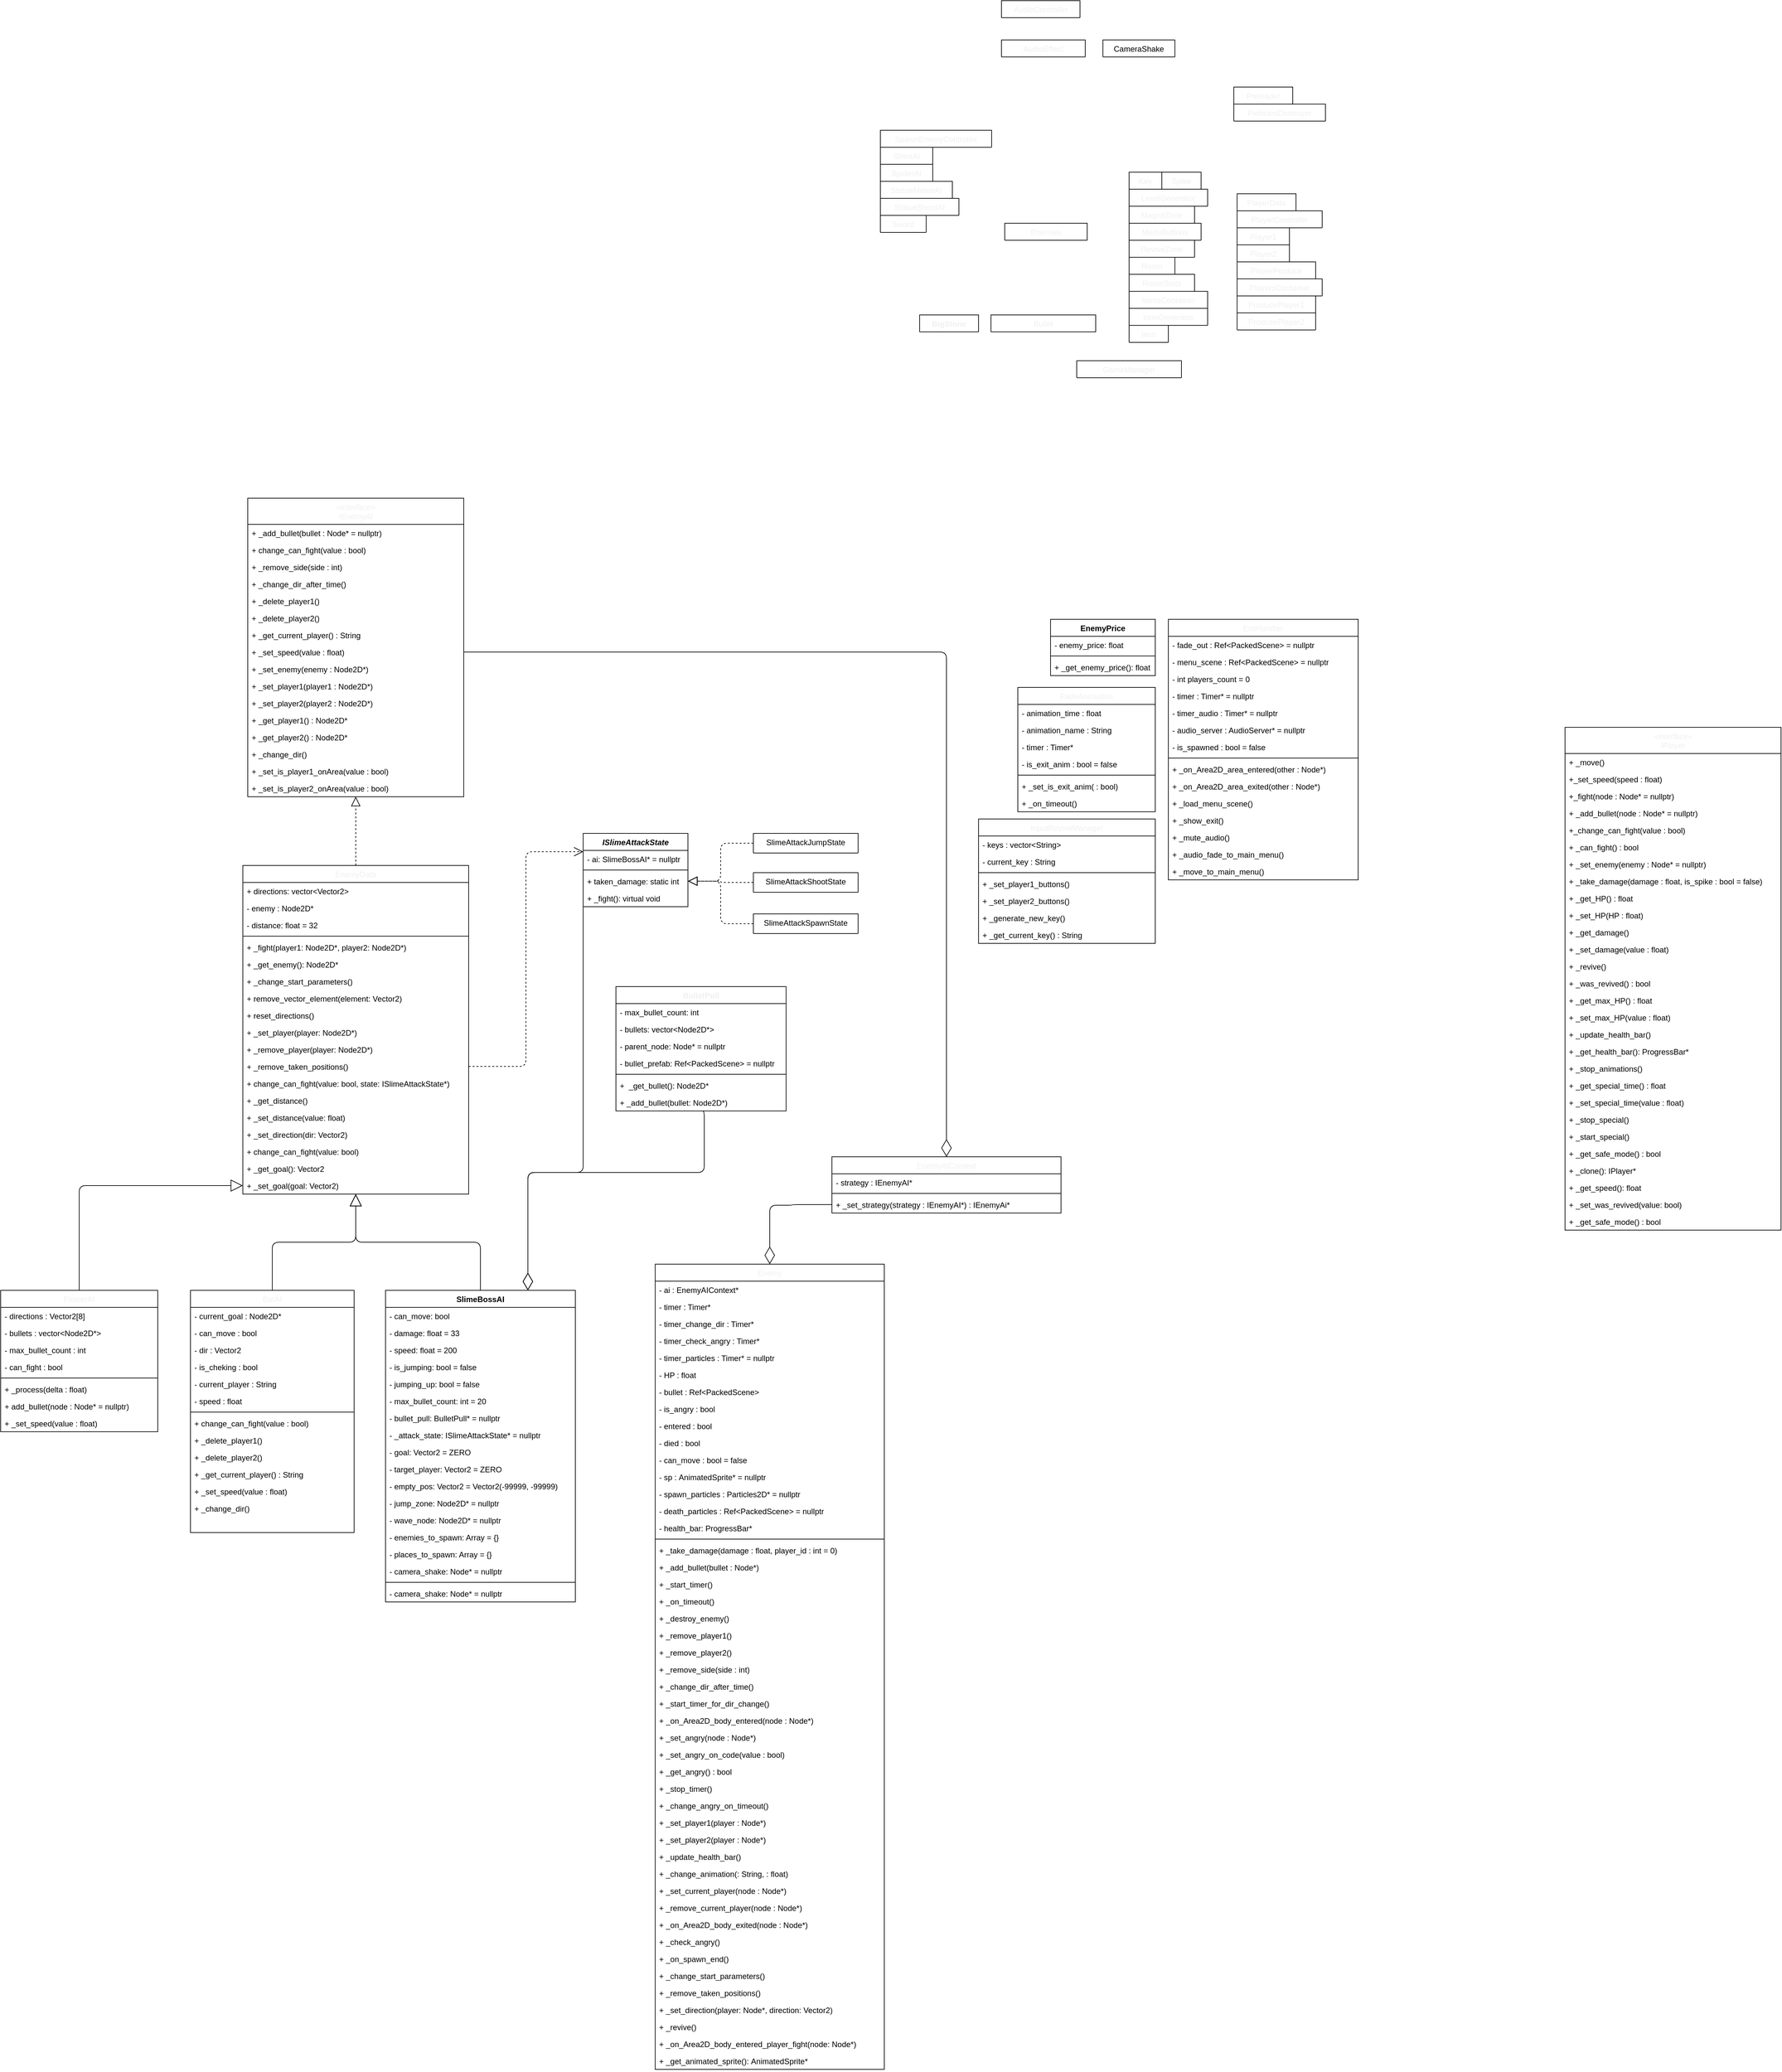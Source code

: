 <mxfile>
    <diagram id="C5RBs43oDa-KdzZeNtuy" name="Page-1">
        <mxGraphModel dx="2371" dy="2935" grid="1" gridSize="10" guides="1" tooltips="1" connect="1" arrows="1" fold="1" page="1" pageScale="1" pageWidth="827" pageHeight="1169" math="0" shadow="0">
            <root>
                <mxCell id="WIyWlLk6GJQsqaUBKTNV-0"/>
                <mxCell id="WIyWlLk6GJQsqaUBKTNV-1" parent="WIyWlLk6GJQsqaUBKTNV-0"/>
                <mxCell id="zkfFHV4jXpPFQw0GAbJ--0" value="AudioEffect" style="swimlane;fontStyle=0;align=center;verticalAlign=top;childLayout=stackLayout;horizontal=1;startSize=26;horizontalStack=0;resizeParent=1;resizeLast=0;collapsible=1;marginBottom=0;shadow=0;strokeWidth=1;fontFamily=Helvetica;labelBackgroundColor=none;labelBorderColor=none;fontColor=#F0F0F0;spacingTop=0;spacing=2;fontSize=12;" parent="WIyWlLk6GJQsqaUBKTNV-1" vertex="1" collapsed="1">
                    <mxGeometry x="259" y="-2030" width="128" height="26" as="geometry">
                        <mxRectangle x="92" y="-426" width="160" height="112" as="alternateBounds"/>
                    </mxGeometry>
                </mxCell>
                <mxCell id="zkfFHV4jXpPFQw0GAbJ--1" value="- duration : float" style="text;align=left;verticalAlign=top;spacingLeft=4;spacingRight=4;overflow=hidden;rotatable=0;points=[[0,0.5],[1,0.5]];portConstraint=eastwest;" parent="zkfFHV4jXpPFQw0GAbJ--0" vertex="1">
                    <mxGeometry y="26" width="128" height="26" as="geometry"/>
                </mxCell>
                <mxCell id="zkfFHV4jXpPFQw0GAbJ--2" value="- timer : Timer*" style="text;align=left;verticalAlign=top;spacingLeft=4;spacingRight=4;overflow=hidden;rotatable=0;points=[[0,0.5],[1,0.5]];portConstraint=eastwest;shadow=0;html=0;" parent="zkfFHV4jXpPFQw0GAbJ--0" vertex="1">
                    <mxGeometry y="52" width="128" height="26" as="geometry"/>
                </mxCell>
                <mxCell id="zkfFHV4jXpPFQw0GAbJ--4" value="" style="line;html=1;strokeWidth=1;align=left;verticalAlign=middle;spacingTop=-1;spacingLeft=3;spacingRight=3;rotatable=0;labelPosition=right;points=[];portConstraint=eastwest;" parent="zkfFHV4jXpPFQw0GAbJ--0" vertex="1">
                    <mxGeometry y="78" width="128" height="8" as="geometry"/>
                </mxCell>
                <mxCell id="zkfFHV4jXpPFQw0GAbJ--5" value="+ _on_time_out()" style="text;align=left;verticalAlign=top;spacingLeft=4;spacingRight=4;overflow=hidden;rotatable=0;points=[[0,0.5],[1,0.5]];portConstraint=eastwest;" parent="zkfFHV4jXpPFQw0GAbJ--0" vertex="1">
                    <mxGeometry y="86" width="128" height="26" as="geometry"/>
                </mxCell>
                <mxCell id="0" value="BatAI" style="swimlane;fontStyle=0;align=center;verticalAlign=top;childLayout=stackLayout;horizontal=1;startSize=26;horizontalStack=0;resizeParent=1;resizeLast=0;collapsible=1;marginBottom=0;shadow=0;strokeWidth=1;fontFamily=Helvetica;labelBackgroundColor=none;labelBorderColor=none;fontColor=#F0F0F0;spacingTop=0;spacing=2;fontSize=12;" parent="WIyWlLk6GJQsqaUBKTNV-1" vertex="1">
                    <mxGeometry x="-980" y="-120" width="250" height="370" as="geometry">
                        <mxRectangle x="-620" y="-642" width="160" height="26" as="alternateBounds"/>
                    </mxGeometry>
                </mxCell>
                <mxCell id="1" value="- current_goal : Node2D*" style="text;align=left;verticalAlign=top;spacingLeft=4;spacingRight=4;overflow=hidden;rotatable=0;points=[[0,0.5],[1,0.5]];portConstraint=eastwest;" parent="0" vertex="1">
                    <mxGeometry y="26" width="250" height="26" as="geometry"/>
                </mxCell>
                <mxCell id="2" value="- can_move : bool" style="text;align=left;verticalAlign=top;spacingLeft=4;spacingRight=4;overflow=hidden;rotatable=0;points=[[0,0.5],[1,0.5]];portConstraint=eastwest;shadow=0;html=0;" parent="0" vertex="1">
                    <mxGeometry y="52" width="250" height="26" as="geometry"/>
                </mxCell>
                <mxCell id="6" value="- dir : Vector2" style="text;align=left;verticalAlign=top;spacingLeft=4;spacingRight=4;overflow=hidden;rotatable=0;points=[[0,0.5],[1,0.5]];portConstraint=eastwest;shadow=0;html=0;" parent="0" vertex="1">
                    <mxGeometry y="78" width="250" height="26" as="geometry"/>
                </mxCell>
                <mxCell id="10" value="- is_cheking : bool" style="text;align=left;verticalAlign=top;spacingLeft=4;spacingRight=4;overflow=hidden;rotatable=0;points=[[0,0.5],[1,0.5]];portConstraint=eastwest;shadow=0;html=0;" parent="0" vertex="1">
                    <mxGeometry y="104" width="250" height="26" as="geometry"/>
                </mxCell>
                <mxCell id="11" value="- current_player : String" style="text;align=left;verticalAlign=top;spacingLeft=4;spacingRight=4;overflow=hidden;rotatable=0;points=[[0,0.5],[1,0.5]];portConstraint=eastwest;shadow=0;html=0;" parent="0" vertex="1">
                    <mxGeometry y="130" width="250" height="26" as="geometry"/>
                </mxCell>
                <mxCell id="12" value="- speed : float" style="text;align=left;verticalAlign=top;spacingLeft=4;spacingRight=4;overflow=hidden;rotatable=0;points=[[0,0.5],[1,0.5]];portConstraint=eastwest;shadow=0;html=0;" parent="0" vertex="1">
                    <mxGeometry y="156" width="250" height="26" as="geometry"/>
                </mxCell>
                <mxCell id="3" value="" style="line;html=1;strokeWidth=1;align=left;verticalAlign=middle;spacingTop=-1;spacingLeft=3;spacingRight=3;rotatable=0;labelPosition=right;points=[];portConstraint=eastwest;" parent="0" vertex="1">
                    <mxGeometry y="182" width="250" height="8" as="geometry"/>
                </mxCell>
                <mxCell id="13" value="+ change_can_fight(value : bool)" style="text;align=left;verticalAlign=top;spacingLeft=4;spacingRight=4;overflow=hidden;rotatable=0;points=[[0,0.5],[1,0.5]];portConstraint=eastwest;shadow=0;html=0;" parent="0" vertex="1">
                    <mxGeometry y="190" width="250" height="26" as="geometry"/>
                </mxCell>
                <mxCell id="14" value="+ _delete_player1()" style="text;align=left;verticalAlign=top;spacingLeft=4;spacingRight=4;overflow=hidden;rotatable=0;points=[[0,0.5],[1,0.5]];portConstraint=eastwest;shadow=0;html=0;" parent="0" vertex="1">
                    <mxGeometry y="216" width="250" height="26" as="geometry"/>
                </mxCell>
                <mxCell id="4" value="+ _delete_player2()" style="text;align=left;verticalAlign=top;spacingLeft=4;spacingRight=4;overflow=hidden;rotatable=0;points=[[0,0.5],[1,0.5]];portConstraint=eastwest;" parent="0" vertex="1">
                    <mxGeometry y="242" width="250" height="26" as="geometry"/>
                </mxCell>
                <mxCell id="16" value="+ _get_current_player() : String" style="text;align=left;verticalAlign=top;spacingLeft=4;spacingRight=4;overflow=hidden;rotatable=0;points=[[0,0.5],[1,0.5]];portConstraint=eastwest;" parent="0" vertex="1">
                    <mxGeometry y="268" width="250" height="26" as="geometry"/>
                </mxCell>
                <mxCell id="17" value="+ _set_speed(value : float)" style="text;align=left;verticalAlign=top;spacingLeft=4;spacingRight=4;overflow=hidden;rotatable=0;points=[[0,0.5],[1,0.5]];portConstraint=eastwest;" parent="0" vertex="1">
                    <mxGeometry y="294" width="250" height="26" as="geometry"/>
                </mxCell>
                <mxCell id="18" value="+ _change_dir()" style="text;align=left;verticalAlign=top;spacingLeft=4;spacingRight=4;overflow=hidden;rotatable=0;points=[[0,0.5],[1,0.5]];portConstraint=eastwest;" parent="0" vertex="1">
                    <mxGeometry y="320" width="250" height="26" as="geometry"/>
                </mxCell>
                <mxCell id="19" value="Bullet" style="swimlane;fontStyle=0;align=center;verticalAlign=top;childLayout=stackLayout;horizontal=1;startSize=26;horizontalStack=0;resizeParent=1;resizeLast=0;collapsible=1;marginBottom=0;shadow=0;strokeWidth=1;fontFamily=Helvetica;labelBackgroundColor=none;labelBorderColor=none;fontColor=#F0F0F0;spacingTop=0;spacing=2;fontSize=12;" parent="WIyWlLk6GJQsqaUBKTNV-1" vertex="1" collapsed="1">
                    <mxGeometry x="243" y="-1610" width="160" height="26" as="geometry">
                        <mxRectangle x="1220" y="-270" width="320" height="280" as="alternateBounds"/>
                    </mxGeometry>
                </mxCell>
                <mxCell id="22" value="- dir : Vector2" style="text;align=left;verticalAlign=top;spacingLeft=4;spacingRight=4;overflow=hidden;rotatable=0;points=[[0,0.5],[1,0.5]];portConstraint=eastwest;shadow=0;html=0;" parent="19" vertex="1">
                    <mxGeometry y="26" width="160" height="26" as="geometry"/>
                </mxCell>
                <mxCell id="25" value="- speed : float" style="text;align=left;verticalAlign=top;spacingLeft=4;spacingRight=4;overflow=hidden;rotatable=0;points=[[0,0.5],[1,0.5]];portConstraint=eastwest;shadow=0;html=0;" parent="19" vertex="1">
                    <mxGeometry y="52" width="160" height="26" as="geometry"/>
                </mxCell>
                <mxCell id="20" value="- is_active: bool" style="text;align=left;verticalAlign=top;spacingLeft=4;spacingRight=4;overflow=hidden;rotatable=0;points=[[0,0.5],[1,0.5]];portConstraint=eastwest;" parent="19" vertex="1">
                    <mxGeometry y="78" width="160" height="26" as="geometry"/>
                </mxCell>
                <mxCell id="21" value="- damage : float" style="text;align=left;verticalAlign=top;spacingLeft=4;spacingRight=4;overflow=hidden;rotatable=0;points=[[0,0.5],[1,0.5]];portConstraint=eastwest;shadow=0;html=0;" parent="19" vertex="1">
                    <mxGeometry y="104" width="160" height="26" as="geometry"/>
                </mxCell>
                <mxCell id="23" value="- is_enemy_bullet : bool" style="text;align=left;verticalAlign=top;spacingLeft=4;spacingRight=4;overflow=hidden;rotatable=0;points=[[0,0.5],[1,0.5]];portConstraint=eastwest;shadow=0;html=0;" parent="19" vertex="1">
                    <mxGeometry y="130" width="160" height="26" as="geometry"/>
                </mxCell>
                <mxCell id="24" value="- explosion_particles : Ref&lt;PackedScene&gt; = nullptr" style="text;align=left;verticalAlign=top;spacingLeft=4;spacingRight=4;overflow=hidden;rotatable=0;points=[[0,0.5],[1,0.5]];portConstraint=eastwest;shadow=0;html=0;" parent="19" vertex="1">
                    <mxGeometry y="156" width="160" height="26" as="geometry"/>
                </mxCell>
                <mxCell id="26" value="" style="line;html=1;strokeWidth=1;align=left;verticalAlign=middle;spacingTop=-1;spacingLeft=3;spacingRight=3;rotatable=0;labelPosition=right;points=[];portConstraint=eastwest;" parent="19" vertex="1">
                    <mxGeometry y="182" width="160" height="8" as="geometry"/>
                </mxCell>
                <mxCell id="27" value="+ _set_dir(dir : Vector2)" style="text;align=left;verticalAlign=top;spacingLeft=4;spacingRight=4;overflow=hidden;rotatable=0;points=[[0,0.5],[1,0.5]];portConstraint=eastwest;shadow=0;html=0;" parent="19" vertex="1">
                    <mxGeometry y="190" width="160" height="26" as="geometry"/>
                </mxCell>
                <mxCell id="28" value="+ _set_damage(value : float)" style="text;align=left;verticalAlign=top;spacingLeft=4;spacingRight=4;overflow=hidden;rotatable=0;points=[[0,0.5],[1,0.5]];portConstraint=eastwest;shadow=0;html=0;" parent="19" vertex="1">
                    <mxGeometry y="216" width="160" height="26" as="geometry"/>
                </mxCell>
                <mxCell id="32" value="+ _on_Area2D_body_entered(node : Node*)" style="text;align=left;verticalAlign=top;spacingLeft=4;spacingRight=4;overflow=hidden;rotatable=0;points=[[0,0.5],[1,0.5]];portConstraint=eastwest;" parent="19" vertex="1">
                    <mxGeometry y="242" width="160" height="26" as="geometry"/>
                </mxCell>
                <mxCell id="33" value="GameManager" style="swimlane;fontStyle=0;align=center;verticalAlign=top;childLayout=stackLayout;horizontal=1;startSize=26;horizontalStack=0;resizeParent=1;resizeLast=0;collapsible=1;marginBottom=0;shadow=0;strokeWidth=1;fontFamily=Helvetica;labelBackgroundColor=none;labelBorderColor=none;fontColor=#F0F0F0;spacingTop=0;spacing=2;fontSize=12;" parent="WIyWlLk6GJQsqaUBKTNV-1" vertex="1" collapsed="1">
                    <mxGeometry x="374" y="-1540" width="160" height="26" as="geometry">
                        <mxRectangle x="144" y="-1030" width="280" height="996" as="alternateBounds"/>
                    </mxGeometry>
                </mxCell>
                <mxCell id="34" value="- player1 : Node2D*" style="text;align=left;verticalAlign=top;spacingLeft=4;spacingRight=4;overflow=hidden;rotatable=0;points=[[0,0.5],[1,0.5]];portConstraint=eastwest;" parent="33" vertex="1">
                    <mxGeometry y="26" width="160" height="26" as="geometry"/>
                </mxCell>
                <mxCell id="35" value="- player2 : Node2D*" style="text;align=left;verticalAlign=top;spacingLeft=4;spacingRight=4;overflow=hidden;rotatable=0;points=[[0,0.5],[1,0.5]];portConstraint=eastwest;shadow=0;html=0;" parent="33" vertex="1">
                    <mxGeometry y="52" width="160" height="26" as="geometry"/>
                </mxCell>
                <mxCell id="36" value="- dirs : Array = {}" style="text;align=left;verticalAlign=top;spacingLeft=4;spacingRight=4;overflow=hidden;rotatable=0;points=[[0,0.5],[1,0.5]];portConstraint=eastwest;shadow=0;html=0;" parent="33" vertex="1">
                    <mxGeometry y="78" width="160" height="26" as="geometry"/>
                </mxCell>
                <mxCell id="37" value="- is_open_door : bool = true" style="text;align=left;verticalAlign=top;spacingLeft=4;spacingRight=4;overflow=hidden;rotatable=0;points=[[0,0.5],[1,0.5]];portConstraint=eastwest;shadow=0;html=0;" parent="33" vertex="1">
                    <mxGeometry y="104" width="160" height="26" as="geometry"/>
                </mxCell>
                <mxCell id="38" value="- current_room_type : String = &quot;&quot;" style="text;align=left;verticalAlign=top;spacingLeft=4;spacingRight=4;overflow=hidden;rotatable=0;points=[[0,0.5],[1,0.5]];portConstraint=eastwest;shadow=0;html=0;" parent="33" vertex="1">
                    <mxGeometry y="130" width="160" height="26" as="geometry"/>
                </mxCell>
                <mxCell id="39" value="- fadeIn : Ref&lt;PackedScene&gt; = nullptr" style="text;align=left;verticalAlign=top;spacingLeft=4;spacingRight=4;overflow=hidden;rotatable=0;points=[[0,0.5],[1,0.5]];portConstraint=eastwest;shadow=0;html=0;" parent="33" vertex="1">
                    <mxGeometry y="156" width="160" height="26" as="geometry"/>
                </mxCell>
                <mxCell id="47" value="- fadeOut : Ref&lt;PackedScene&gt; = nullptr" style="text;align=left;verticalAlign=top;spacingLeft=4;spacingRight=4;overflow=hidden;rotatable=0;points=[[0,0.5],[1,0.5]];portConstraint=eastwest;shadow=0;html=0;" parent="33" vertex="1">
                    <mxGeometry y="182" width="160" height="26" as="geometry"/>
                </mxCell>
                <mxCell id="48" value="- game_back : Ref&lt;PackedScene&gt; = nullptr" style="text;align=left;verticalAlign=top;spacingLeft=4;spacingRight=4;overflow=hidden;rotatable=0;points=[[0,0.5],[1,0.5]];portConstraint=eastwest;shadow=0;html=0;" parent="33" vertex="1">
                    <mxGeometry y="208" width="160" height="26" as="geometry"/>
                </mxCell>
                <mxCell id="49" value="- boss_back : Ref&lt;PackedScene&gt; = nullptr" style="text;align=left;verticalAlign=top;spacingLeft=4;spacingRight=4;overflow=hidden;rotatable=0;points=[[0,0.5],[1,0.5]];portConstraint=eastwest;shadow=0;html=0;" parent="33" vertex="1">
                    <mxGeometry y="234" width="160" height="26" as="geometry"/>
                </mxCell>
                <mxCell id="50" value="- pause_menu: Ref&lt;PackedScene&gt; = nullptr" style="text;align=left;verticalAlign=top;spacingLeft=4;spacingRight=4;overflow=hidden;rotatable=0;points=[[0,0.5],[1,0.5]];portConstraint=eastwest;shadow=0;html=0;" parent="33" vertex="1">
                    <mxGeometry y="260" width="160" height="26" as="geometry"/>
                </mxCell>
                <mxCell id="51" value="- audio : AudioStreamPlayer2D* = nullptr" style="text;align=left;verticalAlign=top;spacingLeft=4;spacingRight=4;overflow=hidden;rotatable=0;points=[[0,0.5],[1,0.5]];portConstraint=eastwest;shadow=0;html=0;" parent="33" vertex="1">
                    <mxGeometry y="286" width="160" height="26" as="geometry"/>
                </mxCell>
                <mxCell id="57" value="- audio_boss : AudioStreamPlayer2D*= nullptr" style="text;align=left;verticalAlign=top;spacingLeft=4;spacingRight=4;overflow=hidden;rotatable=0;points=[[0,0.5],[1,0.5]];portConstraint=eastwest;shadow=0;html=0;" parent="33" vertex="1">
                    <mxGeometry y="312" width="160" height="26" as="geometry"/>
                </mxCell>
                <mxCell id="56" value="- timer_audio : Timer*" style="text;align=left;verticalAlign=top;spacingLeft=4;spacingRight=4;overflow=hidden;rotatable=0;points=[[0,0.5],[1,0.5]];portConstraint=eastwest;shadow=0;html=0;" parent="33" vertex="1">
                    <mxGeometry y="338" width="160" height="26" as="geometry"/>
                </mxCell>
                <mxCell id="55" value="- audio_server : AudioServer* = nullptr" style="text;align=left;verticalAlign=top;spacingLeft=4;spacingRight=4;overflow=hidden;rotatable=0;points=[[0,0.5],[1,0.5]];portConstraint=eastwest;shadow=0;html=0;" parent="33" vertex="1">
                    <mxGeometry y="364" width="160" height="26" as="geometry"/>
                </mxCell>
                <mxCell id="54" value="- time_delta : float = 1.0 / 50" style="text;align=left;verticalAlign=top;spacingLeft=4;spacingRight=4;overflow=hidden;rotatable=0;points=[[0,0.5],[1,0.5]];portConstraint=eastwest;shadow=0;html=0;" parent="33" vertex="1">
                    <mxGeometry y="390" width="160" height="26" as="geometry"/>
                </mxCell>
                <mxCell id="53" value="- delta_step : float = -80.0 / 50.0" style="text;align=left;verticalAlign=top;spacingLeft=4;spacingRight=4;overflow=hidden;rotatable=0;points=[[0,0.5],[1,0.5]];portConstraint=eastwest;shadow=0;html=0;" parent="33" vertex="1">
                    <mxGeometry y="416" width="160" height="26" as="geometry"/>
                </mxCell>
                <mxCell id="795" value="- generated_keys: Array = {}" style="text;align=left;verticalAlign=top;spacingLeft=4;spacingRight=4;overflow=hidden;rotatable=0;points=[[0,0.5],[1,0.5]];portConstraint=eastwest;shadow=0;html=0;" parent="33" vertex="1">
                    <mxGeometry y="442" width="160" height="26" as="geometry"/>
                </mxCell>
                <mxCell id="40" value="" style="line;html=1;strokeWidth=1;align=left;verticalAlign=middle;spacingTop=-1;spacingLeft=3;spacingRight=3;rotatable=0;labelPosition=right;points=[];portConstraint=eastwest;" parent="33" vertex="1">
                    <mxGeometry y="468" width="160" height="8" as="geometry"/>
                </mxCell>
                <mxCell id="46" value="- _move(dir : String)" style="text;align=left;verticalAlign=top;spacingLeft=4;spacingRight=4;overflow=hidden;rotatable=0;points=[[0,0.5],[1,0.5]];portConstraint=eastwest;" parent="33" vertex="1">
                    <mxGeometry y="476" width="160" height="26" as="geometry"/>
                </mxCell>
                <mxCell id="58" value="- _get_dir_on_index(i : int) : String" style="text;align=left;verticalAlign=top;spacingLeft=4;spacingRight=4;overflow=hidden;rotatable=0;points=[[0,0.5],[1,0.5]];portConstraint=eastwest;" parent="33" vertex="1">
                    <mxGeometry y="502" width="160" height="26" as="geometry"/>
                </mxCell>
                <mxCell id="59" value="- is_one_player_alive() : bool" style="text;align=left;verticalAlign=top;spacingLeft=4;spacingRight=4;overflow=hidden;rotatable=0;points=[[0,0.5],[1,0.5]];portConstraint=eastwest;" parent="33" vertex="1">
                    <mxGeometry y="528" width="160" height="26" as="geometry"/>
                </mxCell>
                <mxCell id="799" value="- hide_tutorial()" style="text;align=left;verticalAlign=top;spacingLeft=4;spacingRight=4;overflow=hidden;rotatable=0;points=[[0,0.5],[1,0.5]];portConstraint=eastwest;" parent="33" vertex="1">
                    <mxGeometry y="554" width="160" height="26" as="geometry"/>
                </mxCell>
                <mxCell id="64" value="+ _door_collision(door_dir : String)" style="text;align=left;verticalAlign=top;spacingLeft=4;spacingRight=4;overflow=hidden;rotatable=0;points=[[0,0.5],[1,0.5]];portConstraint=eastwest;" parent="33" vertex="1">
                    <mxGeometry y="580" width="160" height="26" as="geometry"/>
                </mxCell>
                <mxCell id="65" value="+ _open_doors()" style="text;align=left;verticalAlign=top;spacingLeft=4;spacingRight=4;overflow=hidden;rotatable=0;points=[[0,0.5],[1,0.5]];portConstraint=eastwest;" parent="33" vertex="1">
                    <mxGeometry y="606" width="160" height="26" as="geometry"/>
                </mxCell>
                <mxCell id="66" value="+ _close_doors()" style="text;align=left;verticalAlign=top;spacingLeft=4;spacingRight=4;overflow=hidden;rotatable=0;points=[[0,0.5],[1,0.5]];portConstraint=eastwest;" parent="33" vertex="1">
                    <mxGeometry y="632" width="160" height="26" as="geometry"/>
                </mxCell>
                <mxCell id="67" value="+ _start_move()" style="text;align=left;verticalAlign=top;spacingLeft=4;spacingRight=4;overflow=hidden;rotatable=0;points=[[0,0.5],[1,0.5]];portConstraint=eastwest;" parent="33" vertex="1">
                    <mxGeometry y="658" width="160" height="26" as="geometry"/>
                </mxCell>
                <mxCell id="68" value="+ _change_audio_volume()" style="text;align=left;verticalAlign=top;spacingLeft=4;spacingRight=4;overflow=hidden;rotatable=0;points=[[0,0.5],[1,0.5]];portConstraint=eastwest;" parent="33" vertex="1">
                    <mxGeometry y="684" width="160" height="26" as="geometry"/>
                </mxCell>
                <mxCell id="69" value="+ _mute_audio_volume()" style="text;align=left;verticalAlign=top;spacingLeft=4;spacingRight=4;overflow=hidden;rotatable=0;points=[[0,0.5],[1,0.5]];portConstraint=eastwest;" parent="33" vertex="1">
                    <mxGeometry y="710" width="160" height="26" as="geometry"/>
                </mxCell>
                <mxCell id="70" value="+ _start_mute_volume()" style="text;align=left;verticalAlign=top;spacingLeft=4;spacingRight=4;overflow=hidden;rotatable=0;points=[[0,0.5],[1,0.5]];portConstraint=eastwest;" parent="33" vertex="1">
                    <mxGeometry y="736" width="160" height="26" as="geometry"/>
                </mxCell>
                <mxCell id="71" value="+ _input(event : Variant)" style="text;align=left;verticalAlign=top;spacingLeft=4;spacingRight=4;overflow=hidden;rotatable=0;points=[[0,0.5],[1,0.5]];portConstraint=eastwest;" parent="33" vertex="1">
                    <mxGeometry y="762" width="160" height="26" as="geometry"/>
                </mxCell>
                <mxCell id="72" value="+ _audio_fade_to_main_menu()" style="text;align=left;verticalAlign=top;spacingLeft=4;spacingRight=4;overflow=hidden;rotatable=0;points=[[0,0.5],[1,0.5]];portConstraint=eastwest;" parent="33" vertex="1">
                    <mxGeometry y="788" width="160" height="26" as="geometry"/>
                </mxCell>
                <mxCell id="73" value="+ _spawn_exit()" style="text;align=left;verticalAlign=top;spacingLeft=4;spacingRight=4;overflow=hidden;rotatable=0;points=[[0,0.5],[1,0.5]];portConstraint=eastwest;" parent="33" vertex="1">
                    <mxGeometry y="814" width="160" height="26" as="geometry"/>
                </mxCell>
                <mxCell id="74" value="+ _set_current_room_type( : String)" style="text;align=left;verticalAlign=top;spacingLeft=4;spacingRight=4;overflow=hidden;rotatable=0;points=[[0,0.5],[1,0.5]];portConstraint=eastwest;" parent="33" vertex="1">
                    <mxGeometry y="840" width="160" height="26" as="geometry"/>
                </mxCell>
                <mxCell id="75" value="+ _go_to_start()" style="text;align=left;verticalAlign=top;spacingLeft=4;spacingRight=4;overflow=hidden;rotatable=0;points=[[0,0.5],[1,0.5]];portConstraint=eastwest;" parent="33" vertex="1">
                    <mxGeometry y="866" width="160" height="26" as="geometry"/>
                </mxCell>
                <mxCell id="76" value="+ _get_type_keys()" style="text;align=left;verticalAlign=top;spacingLeft=4;spacingRight=4;overflow=hidden;rotatable=0;points=[[0,0.5],[1,0.5]];portConstraint=eastwest;" parent="33" vertex="1">
                    <mxGeometry y="892" width="160" height="26" as="geometry"/>
                </mxCell>
                <mxCell id="800" value="+ _hide_tutorial_sprites(t_player_name: String)" style="text;align=left;verticalAlign=top;spacingLeft=4;spacingRight=4;overflow=hidden;rotatable=0;points=[[0,0.5],[1,0.5]];portConstraint=eastwest;" parent="33" vertex="1">
                    <mxGeometry y="918" width="160" height="26" as="geometry"/>
                </mxCell>
                <mxCell id="801" value="+ _is_player_have_need_keys(rooms_keys: Array): bool" style="text;align=left;verticalAlign=top;spacingLeft=4;spacingRight=4;overflow=hidden;rotatable=0;points=[[0,0.5],[1,0.5]];portConstraint=eastwest;" parent="33" vertex="1">
                    <mxGeometry y="944" width="160" height="26" as="geometry"/>
                </mxCell>
                <mxCell id="802" value="+ _show_game_over_screen()" style="text;align=left;verticalAlign=top;spacingLeft=4;spacingRight=4;overflow=hidden;rotatable=0;points=[[0,0.5],[1,0.5]];portConstraint=eastwest;" parent="33" vertex="1">
                    <mxGeometry y="970" width="160" height="26" as="geometry"/>
                </mxCell>
                <mxCell id="77" value="Enemies" style="swimlane;fontStyle=0;align=center;verticalAlign=top;childLayout=stackLayout;horizontal=1;startSize=26;horizontalStack=0;resizeParent=1;resizeLast=0;collapsible=1;marginBottom=0;shadow=0;strokeWidth=1;fontFamily=Helvetica;labelBackgroundColor=none;labelBorderColor=none;fontColor=#F0F0F0;spacingTop=0;spacing=2;fontSize=12;" parent="WIyWlLk6GJQsqaUBKTNV-1" vertex="1" collapsed="1">
                    <mxGeometry x="264" y="-1750" width="126" height="26" as="geometry">
                        <mxRectangle x="535" y="-460" width="320" height="450" as="alternateBounds"/>
                    </mxGeometry>
                </mxCell>
                <mxCell id="78" value="- list : static Enemies*" style="text;align=left;verticalAlign=top;spacingLeft=4;spacingRight=4;overflow=hidden;rotatable=0;points=[[0,0.5],[1,0.5]];portConstraint=eastwest;shadow=0;html=0;" parent="77" vertex="1">
                    <mxGeometry y="26" width="126" height="26" as="geometry"/>
                </mxCell>
                <mxCell id="79" value="- enemies : vector&lt;Node2D*&gt;" style="text;align=left;verticalAlign=top;spacingLeft=4;spacingRight=4;overflow=hidden;rotatable=0;points=[[0,0.5],[1,0.5]];portConstraint=eastwest;shadow=0;html=0;" parent="77" vertex="1">
                    <mxGeometry y="52" width="126" height="26" as="geometry"/>
                </mxCell>
                <mxCell id="834" value="- is_spawning: bool = false" style="text;align=left;verticalAlign=top;spacingLeft=4;spacingRight=4;overflow=hidden;rotatable=0;points=[[0,0.5],[1,0.5]];portConstraint=eastwest;shadow=0;html=0;fontStyle=0" parent="77" vertex="1">
                    <mxGeometry y="78" width="126" height="26" as="geometry"/>
                </mxCell>
                <mxCell id="835" value="- enemy_to_spawn_count: int = 0" style="text;align=left;verticalAlign=top;spacingLeft=4;spacingRight=4;overflow=hidden;rotatable=0;points=[[0,0.5],[1,0.5]];portConstraint=eastwest;shadow=0;html=0;" parent="77" vertex="1">
                    <mxGeometry y="104" width="126" height="26" as="geometry"/>
                </mxCell>
                <mxCell id="84" value="" style="line;html=1;strokeWidth=1;align=left;verticalAlign=middle;spacingTop=-1;spacingLeft=3;spacingRight=3;rotatable=0;labelPosition=right;points=[];portConstraint=eastwest;" parent="77" vertex="1">
                    <mxGeometry y="130" width="126" height="8" as="geometry"/>
                </mxCell>
                <mxCell id="85" value="+ get_singleton() : static Enemies*" style="text;align=left;verticalAlign=top;spacingLeft=4;spacingRight=4;overflow=hidden;rotatable=0;points=[[0,0.5],[1,0.5]];portConstraint=eastwest;shadow=0;html=0;" parent="77" vertex="1">
                    <mxGeometry y="138" width="126" height="26" as="geometry"/>
                </mxCell>
                <mxCell id="86" value="+ _get_enemies_count() : int" style="text;align=left;verticalAlign=top;spacingLeft=4;spacingRight=4;overflow=hidden;rotatable=0;points=[[0,0.5],[1,0.5]];portConstraint=eastwest;shadow=0;html=0;" parent="77" vertex="1">
                    <mxGeometry y="164" width="126" height="26" as="geometry"/>
                </mxCell>
                <mxCell id="87" value="+ _add_enemy(enemy : Node2D*)" style="text;align=left;verticalAlign=top;spacingLeft=4;spacingRight=4;overflow=hidden;rotatable=0;points=[[0,0.5],[1,0.5]];portConstraint=eastwest;" parent="77" vertex="1">
                    <mxGeometry y="190" width="126" height="26" as="geometry"/>
                </mxCell>
                <mxCell id="88" value="+ _remove_player1()" style="text;align=left;verticalAlign=top;spacingLeft=4;spacingRight=4;overflow=hidden;rotatable=0;points=[[0,0.5],[1,0.5]];portConstraint=eastwest;" parent="77" vertex="1">
                    <mxGeometry y="216" width="126" height="26" as="geometry"/>
                </mxCell>
                <mxCell id="89" value="+ _remove_player2()" style="text;align=left;verticalAlign=top;spacingLeft=4;spacingRight=4;overflow=hidden;rotatable=0;points=[[0,0.5],[1,0.5]];portConstraint=eastwest;" parent="77" vertex="1">
                    <mxGeometry y="242" width="126" height="26" as="geometry"/>
                </mxCell>
                <mxCell id="90" value="+ _set_player1(player : Node*)" style="text;align=left;verticalAlign=top;spacingLeft=4;spacingRight=4;overflow=hidden;rotatable=0;points=[[0,0.5],[1,0.5]];portConstraint=eastwest;" parent="77" vertex="1">
                    <mxGeometry y="268" width="126" height="26" as="geometry"/>
                </mxCell>
                <mxCell id="91" value="+ _set_player2(player : Node*)" style="text;align=left;verticalAlign=top;spacingLeft=4;spacingRight=4;overflow=hidden;rotatable=0;points=[[0,0.5],[1,0.5]];portConstraint=eastwest;" parent="77" vertex="1">
                    <mxGeometry y="294" width="126" height="26" as="geometry"/>
                </mxCell>
                <mxCell id="92" value="+ _clear()" style="text;align=left;verticalAlign=top;spacingLeft=4;spacingRight=4;overflow=hidden;rotatable=0;points=[[0,0.5],[1,0.5]];portConstraint=eastwest;" parent="77" vertex="1">
                    <mxGeometry y="320" width="126" height="26" as="geometry"/>
                </mxCell>
                <mxCell id="837" value="+ spawning(): bool" style="text;align=left;verticalAlign=top;spacingLeft=4;spacingRight=4;overflow=hidden;rotatable=0;points=[[0,0.5],[1,0.5]];portConstraint=eastwest;" parent="77" vertex="1">
                    <mxGeometry y="346" width="126" height="26" as="geometry"/>
                </mxCell>
                <mxCell id="838" value="+ set_spawning(value: bool)" style="text;align=left;verticalAlign=top;spacingLeft=4;spacingRight=4;overflow=hidden;rotatable=0;points=[[0,0.5],[1,0.5]];portConstraint=eastwest;" parent="77" vertex="1">
                    <mxGeometry y="372" width="126" height="26" as="geometry"/>
                </mxCell>
                <mxCell id="839" value="+ get_enemy_to_spawn_count(): int" style="text;align=left;verticalAlign=top;spacingLeft=4;spacingRight=4;overflow=hidden;rotatable=0;points=[[0,0.5],[1,0.5]];portConstraint=eastwest;" parent="77" vertex="1">
                    <mxGeometry y="398" width="126" height="26" as="geometry"/>
                </mxCell>
                <mxCell id="840" value="+ set_enemy_to_spawn_count(count: int)" style="text;align=left;verticalAlign=top;spacingLeft=4;spacingRight=4;overflow=hidden;rotatable=0;points=[[0,0.5],[1,0.5]];portConstraint=eastwest;" parent="77" vertex="1">
                    <mxGeometry y="424" width="126" height="26" as="geometry"/>
                </mxCell>
                <mxCell id="94" value="«interface»&#10;IEnemyAI" style="swimlane;fontStyle=2;align=center;verticalAlign=top;childLayout=stackLayout;horizontal=1;startSize=40;horizontalStack=0;resizeParent=1;resizeParentMax=0;resizeLast=0;collapsible=1;marginBottom=0;fontFamily=Helvetica;labelBackgroundColor=none;labelBorderColor=none;fontColor=#F0F0F0;spacingTop=0;spacing=2;fontSize=12;" parent="WIyWlLk6GJQsqaUBKTNV-1" vertex="1">
                    <mxGeometry x="-892.5" y="-1330" width="330" height="456" as="geometry">
                        <mxRectangle x="-590" y="-917" width="100" height="40" as="alternateBounds"/>
                    </mxGeometry>
                </mxCell>
                <mxCell id="97" value="+ _add_bullet(bullet : Node* = nullptr)" style="text;strokeColor=none;fillColor=none;align=left;verticalAlign=top;spacingLeft=4;spacingRight=4;overflow=hidden;rotatable=0;points=[[0,0.5],[1,0.5]];portConstraint=eastwest;" parent="94" vertex="1">
                    <mxGeometry y="40" width="330" height="26" as="geometry"/>
                </mxCell>
                <mxCell id="100" value="+ change_can_fight(value : bool)" style="text;strokeColor=none;fillColor=none;align=left;verticalAlign=top;spacingLeft=4;spacingRight=4;overflow=hidden;rotatable=0;points=[[0,0.5],[1,0.5]];portConstraint=eastwest;" parent="94" vertex="1">
                    <mxGeometry y="66" width="330" height="26" as="geometry"/>
                </mxCell>
                <mxCell id="104" value="+ _remove_side(side : int)" style="text;strokeColor=none;fillColor=none;align=left;verticalAlign=top;spacingLeft=4;spacingRight=4;overflow=hidden;rotatable=0;points=[[0,0.5],[1,0.5]];portConstraint=eastwest;" parent="94" vertex="1">
                    <mxGeometry y="92" width="330" height="26" as="geometry"/>
                </mxCell>
                <mxCell id="103" value="+ _change_dir_after_time()" style="text;strokeColor=none;fillColor=none;align=left;verticalAlign=top;spacingLeft=4;spacingRight=4;overflow=hidden;rotatable=0;points=[[0,0.5],[1,0.5]];portConstraint=eastwest;" parent="94" vertex="1">
                    <mxGeometry y="118" width="330" height="26" as="geometry"/>
                </mxCell>
                <mxCell id="102" value="+ _delete_player1()" style="text;strokeColor=none;fillColor=none;align=left;verticalAlign=top;spacingLeft=4;spacingRight=4;overflow=hidden;rotatable=0;points=[[0,0.5],[1,0.5]];portConstraint=eastwest;" parent="94" vertex="1">
                    <mxGeometry y="144" width="330" height="26" as="geometry"/>
                </mxCell>
                <mxCell id="101" value="+ _delete_player2()" style="text;strokeColor=none;fillColor=none;align=left;verticalAlign=top;spacingLeft=4;spacingRight=4;overflow=hidden;rotatable=0;points=[[0,0.5],[1,0.5]];portConstraint=eastwest;" parent="94" vertex="1">
                    <mxGeometry y="170" width="330" height="26" as="geometry"/>
                </mxCell>
                <mxCell id="106" value="+ _get_current_player() : String" style="text;strokeColor=none;fillColor=none;align=left;verticalAlign=top;spacingLeft=4;spacingRight=4;overflow=hidden;rotatable=0;points=[[0,0.5],[1,0.5]];portConstraint=eastwest;" parent="94" vertex="1">
                    <mxGeometry y="196" width="330" height="26" as="geometry"/>
                </mxCell>
                <mxCell id="109" value="+ _set_speed(value : float)" style="text;strokeColor=none;fillColor=none;align=left;verticalAlign=top;spacingLeft=4;spacingRight=4;overflow=hidden;rotatable=0;points=[[0,0.5],[1,0.5]];portConstraint=eastwest;" parent="94" vertex="1">
                    <mxGeometry y="222" width="330" height="26" as="geometry"/>
                </mxCell>
                <mxCell id="111" value="+ _set_enemy(enemy : Node2D*)" style="text;strokeColor=none;fillColor=none;align=left;verticalAlign=top;spacingLeft=4;spacingRight=4;overflow=hidden;rotatable=0;points=[[0,0.5],[1,0.5]];portConstraint=eastwest;" parent="94" vertex="1">
                    <mxGeometry y="248" width="330" height="26" as="geometry"/>
                </mxCell>
                <mxCell id="112" value="+ _set_player1(player1 : Node2D*)" style="text;strokeColor=none;fillColor=none;align=left;verticalAlign=top;spacingLeft=4;spacingRight=4;overflow=hidden;rotatable=0;points=[[0,0.5],[1,0.5]];portConstraint=eastwest;" parent="94" vertex="1">
                    <mxGeometry y="274" width="330" height="26" as="geometry"/>
                </mxCell>
                <mxCell id="113" value="+ _set_player2(player2 : Node2D*)" style="text;strokeColor=none;fillColor=none;align=left;verticalAlign=top;spacingLeft=4;spacingRight=4;overflow=hidden;rotatable=0;points=[[0,0.5],[1,0.5]];portConstraint=eastwest;" parent="94" vertex="1">
                    <mxGeometry y="300" width="330" height="26" as="geometry"/>
                </mxCell>
                <mxCell id="110" value="+ _get_player1() : Node2D*" style="text;strokeColor=none;fillColor=none;align=left;verticalAlign=top;spacingLeft=4;spacingRight=4;overflow=hidden;rotatable=0;points=[[0,0.5],[1,0.5]];portConstraint=eastwest;" parent="94" vertex="1">
                    <mxGeometry y="326" width="330" height="26" as="geometry"/>
                </mxCell>
                <mxCell id="114" value="+ _get_player2() : Node2D*" style="text;strokeColor=none;fillColor=none;align=left;verticalAlign=top;spacingLeft=4;spacingRight=4;overflow=hidden;rotatable=0;points=[[0,0.5],[1,0.5]];portConstraint=eastwest;" parent="94" vertex="1">
                    <mxGeometry y="352" width="330" height="26" as="geometry"/>
                </mxCell>
                <mxCell id="108" value="+ _change_dir()" style="text;strokeColor=none;fillColor=none;align=left;verticalAlign=top;spacingLeft=4;spacingRight=4;overflow=hidden;rotatable=0;points=[[0,0.5],[1,0.5]];portConstraint=eastwest;" parent="94" vertex="1">
                    <mxGeometry y="378" width="330" height="26" as="geometry"/>
                </mxCell>
                <mxCell id="107" value="+ _set_is_player1_onArea(value : bool)" style="text;strokeColor=none;fillColor=none;align=left;verticalAlign=top;spacingLeft=4;spacingRight=4;overflow=hidden;rotatable=0;points=[[0,0.5],[1,0.5]];portConstraint=eastwest;" parent="94" vertex="1">
                    <mxGeometry y="404" width="330" height="26" as="geometry"/>
                </mxCell>
                <mxCell id="115" value="+ _set_is_player2_onArea(value : bool)" style="text;strokeColor=none;fillColor=none;align=left;verticalAlign=top;spacingLeft=4;spacingRight=4;overflow=hidden;rotatable=0;points=[[0,0.5],[1,0.5]];portConstraint=eastwest;" parent="94" vertex="1">
                    <mxGeometry y="430" width="330" height="26" as="geometry"/>
                </mxCell>
                <mxCell id="116" value="EnemyAIContext" style="swimlane;fontStyle=0;align=center;verticalAlign=top;childLayout=stackLayout;horizontal=1;startSize=26;horizontalStack=0;resizeParent=1;resizeParentMax=0;resizeLast=0;collapsible=1;marginBottom=0;rounded=0;sketch=0;fontFamily=Helvetica;labelBackgroundColor=none;labelBorderColor=none;fontColor=#F0F0F0;spacingTop=0;spacing=2;fontSize=12;" parent="WIyWlLk6GJQsqaUBKTNV-1" vertex="1">
                    <mxGeometry y="-324" width="350" height="86" as="geometry">
                        <mxRectangle x="-20" y="-408" width="130" height="26" as="alternateBounds"/>
                    </mxGeometry>
                </mxCell>
                <mxCell id="117" value="- strategy : IEnemyAI*" style="text;strokeColor=none;fillColor=none;align=left;verticalAlign=top;spacingLeft=4;spacingRight=4;overflow=hidden;rotatable=0;points=[[0,0.5],[1,0.5]];portConstraint=eastwest;" parent="116" vertex="1">
                    <mxGeometry y="26" width="350" height="26" as="geometry"/>
                </mxCell>
                <mxCell id="118" value="" style="line;strokeWidth=1;fillColor=none;align=left;verticalAlign=middle;spacingTop=-1;spacingLeft=3;spacingRight=3;rotatable=0;labelPosition=right;points=[];portConstraint=eastwest;" parent="116" vertex="1">
                    <mxGeometry y="52" width="350" height="8" as="geometry"/>
                </mxCell>
                <mxCell id="119" value="+ _set_strategy(strategy : IEnemyAI*) : IEnemyAi*" style="text;strokeColor=none;fillColor=none;align=left;verticalAlign=top;spacingLeft=4;spacingRight=4;overflow=hidden;rotatable=0;points=[[0,0.5],[1,0.5]];portConstraint=eastwest;" parent="116" vertex="1">
                    <mxGeometry y="60" width="350" height="26" as="geometry"/>
                </mxCell>
                <mxCell id="127" value="Enemy" style="swimlane;fontStyle=0;align=center;verticalAlign=top;childLayout=stackLayout;horizontal=1;startSize=26;horizontalStack=0;resizeParent=1;resizeParentMax=0;resizeLast=0;collapsible=1;marginBottom=0;rounded=0;sketch=0;fontFamily=Helvetica;labelBackgroundColor=none;labelBorderColor=none;fontColor=#F0F0F0;spacingTop=0;spacing=2;fontSize=12;" parent="WIyWlLk6GJQsqaUBKTNV-1" vertex="1">
                    <mxGeometry x="-270" y="-160" width="350" height="1230" as="geometry">
                        <mxRectangle x="-160" y="-250" width="70" height="26" as="alternateBounds"/>
                    </mxGeometry>
                </mxCell>
                <mxCell id="128" value="- ai : EnemyAIContext* " style="text;strokeColor=none;fillColor=none;align=left;verticalAlign=top;spacingLeft=4;spacingRight=4;overflow=hidden;rotatable=0;points=[[0,0.5],[1,0.5]];portConstraint=eastwest;" parent="127" vertex="1">
                    <mxGeometry y="26" width="350" height="26" as="geometry"/>
                </mxCell>
                <mxCell id="134" value="- timer : Timer* " style="text;strokeColor=none;fillColor=none;align=left;verticalAlign=top;spacingLeft=4;spacingRight=4;overflow=hidden;rotatable=0;points=[[0,0.5],[1,0.5]];portConstraint=eastwest;" parent="127" vertex="1">
                    <mxGeometry y="52" width="350" height="26" as="geometry"/>
                </mxCell>
                <mxCell id="141" value="- timer_change_dir : Timer* " style="text;strokeColor=none;fillColor=none;align=left;verticalAlign=top;spacingLeft=4;spacingRight=4;overflow=hidden;rotatable=0;points=[[0,0.5],[1,0.5]];portConstraint=eastwest;" parent="127" vertex="1">
                    <mxGeometry y="78" width="350" height="26" as="geometry"/>
                </mxCell>
                <mxCell id="142" value="- timer_check_angry : Timer* " style="text;strokeColor=none;fillColor=none;align=left;verticalAlign=top;spacingLeft=4;spacingRight=4;overflow=hidden;rotatable=0;points=[[0,0.5],[1,0.5]];portConstraint=eastwest;" parent="127" vertex="1">
                    <mxGeometry y="104" width="350" height="26" as="geometry"/>
                </mxCell>
                <mxCell id="140" value="- timer_particles : Timer* = nullptr " style="text;strokeColor=none;fillColor=none;align=left;verticalAlign=top;spacingLeft=4;spacingRight=4;overflow=hidden;rotatable=0;points=[[0,0.5],[1,0.5]];portConstraint=eastwest;" parent="127" vertex="1">
                    <mxGeometry y="130" width="350" height="26" as="geometry"/>
                </mxCell>
                <mxCell id="145" value="- HP : float " style="text;strokeColor=none;fillColor=none;align=left;verticalAlign=top;spacingLeft=4;spacingRight=4;overflow=hidden;rotatable=0;points=[[0,0.5],[1,0.5]];portConstraint=eastwest;" parent="127" vertex="1">
                    <mxGeometry y="156" width="350" height="26" as="geometry"/>
                </mxCell>
                <mxCell id="146" value="- bullet : Ref&lt;PackedScene&gt; " style="text;strokeColor=none;fillColor=none;align=left;verticalAlign=top;spacingLeft=4;spacingRight=4;overflow=hidden;rotatable=0;points=[[0,0.5],[1,0.5]];portConstraint=eastwest;" parent="127" vertex="1">
                    <mxGeometry y="182" width="350" height="26" as="geometry"/>
                </mxCell>
                <mxCell id="144" value="- is_angry : bool " style="text;strokeColor=none;fillColor=none;align=left;verticalAlign=top;spacingLeft=4;spacingRight=4;overflow=hidden;rotatable=0;points=[[0,0.5],[1,0.5]];portConstraint=eastwest;" parent="127" vertex="1">
                    <mxGeometry y="208" width="350" height="26" as="geometry"/>
                </mxCell>
                <mxCell id="147" value="- entered : bool " style="text;strokeColor=none;fillColor=none;align=left;verticalAlign=top;spacingLeft=4;spacingRight=4;overflow=hidden;rotatable=0;points=[[0,0.5],[1,0.5]];portConstraint=eastwest;" parent="127" vertex="1">
                    <mxGeometry y="234" width="350" height="26" as="geometry"/>
                </mxCell>
                <mxCell id="148" value="- died : bool " style="text;strokeColor=none;fillColor=none;align=left;verticalAlign=top;spacingLeft=4;spacingRight=4;overflow=hidden;rotatable=0;points=[[0,0.5],[1,0.5]];portConstraint=eastwest;" parent="127" vertex="1">
                    <mxGeometry y="260" width="350" height="26" as="geometry"/>
                </mxCell>
                <mxCell id="149" value="- can_move : bool = false " style="text;strokeColor=none;fillColor=none;align=left;verticalAlign=top;spacingLeft=4;spacingRight=4;overflow=hidden;rotatable=0;points=[[0,0.5],[1,0.5]];portConstraint=eastwest;" parent="127" vertex="1">
                    <mxGeometry y="286" width="350" height="26" as="geometry"/>
                </mxCell>
                <mxCell id="150" value="- sp : AnimatedSprite* = nullptr " style="text;strokeColor=none;fillColor=none;align=left;verticalAlign=top;spacingLeft=4;spacingRight=4;overflow=hidden;rotatable=0;points=[[0,0.5],[1,0.5]];portConstraint=eastwest;" parent="127" vertex="1">
                    <mxGeometry y="312" width="350" height="26" as="geometry"/>
                </mxCell>
                <mxCell id="152" value="- spawn_particles : Particles2D* = nullptr " style="text;strokeColor=none;fillColor=none;align=left;verticalAlign=top;spacingLeft=4;spacingRight=4;overflow=hidden;rotatable=0;points=[[0,0.5],[1,0.5]];portConstraint=eastwest;" parent="127" vertex="1">
                    <mxGeometry y="338" width="350" height="26" as="geometry"/>
                </mxCell>
                <mxCell id="151" value="- death_particles : Ref&lt;PackedScene&gt; = nullptr " style="text;strokeColor=none;fillColor=none;align=left;verticalAlign=top;spacingLeft=4;spacingRight=4;overflow=hidden;rotatable=0;points=[[0,0.5],[1,0.5]];portConstraint=eastwest;" parent="127" vertex="1">
                    <mxGeometry y="364" width="350" height="26" as="geometry"/>
                </mxCell>
                <mxCell id="846" value="- health_bar: ProgressBar*" style="text;strokeColor=none;fillColor=none;align=left;verticalAlign=top;spacingLeft=4;spacingRight=4;overflow=hidden;rotatable=0;points=[[0,0.5],[1,0.5]];portConstraint=eastwest;" parent="127" vertex="1">
                    <mxGeometry y="390" width="350" height="26" as="geometry"/>
                </mxCell>
                <mxCell id="129" value="" style="line;strokeWidth=1;fillColor=none;align=left;verticalAlign=middle;spacingTop=-1;spacingLeft=3;spacingRight=3;rotatable=0;labelPosition=right;points=[];portConstraint=eastwest;" parent="127" vertex="1">
                    <mxGeometry y="416" width="350" height="8" as="geometry"/>
                </mxCell>
                <mxCell id="130" value="+ _take_damage(damage : float, player_id : int = 0)" style="text;strokeColor=none;fillColor=none;align=left;verticalAlign=top;spacingLeft=4;spacingRight=4;overflow=hidden;rotatable=0;points=[[0,0.5],[1,0.5]];portConstraint=eastwest;" parent="127" vertex="1">
                    <mxGeometry y="424" width="350" height="26" as="geometry"/>
                </mxCell>
                <mxCell id="154" value="+ _add_bullet(bullet : Node*)" style="text;strokeColor=none;fillColor=none;align=left;verticalAlign=top;spacingLeft=4;spacingRight=4;overflow=hidden;rotatable=0;points=[[0,0.5],[1,0.5]];portConstraint=eastwest;" parent="127" vertex="1">
                    <mxGeometry y="450" width="350" height="26" as="geometry"/>
                </mxCell>
                <mxCell id="155" value="+ _start_timer()" style="text;strokeColor=none;fillColor=none;align=left;verticalAlign=top;spacingLeft=4;spacingRight=4;overflow=hidden;rotatable=0;points=[[0,0.5],[1,0.5]];portConstraint=eastwest;" parent="127" vertex="1">
                    <mxGeometry y="476" width="350" height="26" as="geometry"/>
                </mxCell>
                <mxCell id="160" value="+ _on_timeout()" style="text;strokeColor=none;fillColor=none;align=left;verticalAlign=top;spacingLeft=4;spacingRight=4;overflow=hidden;rotatable=0;points=[[0,0.5],[1,0.5]];portConstraint=eastwest;" parent="127" vertex="1">
                    <mxGeometry y="502" width="350" height="26" as="geometry"/>
                </mxCell>
                <mxCell id="161" value="+ _destroy_enemy()" style="text;strokeColor=none;fillColor=none;align=left;verticalAlign=top;spacingLeft=4;spacingRight=4;overflow=hidden;rotatable=0;points=[[0,0.5],[1,0.5]];portConstraint=eastwest;" parent="127" vertex="1">
                    <mxGeometry y="528" width="350" height="26" as="geometry"/>
                </mxCell>
                <mxCell id="162" value="+ _remove_player1()" style="text;strokeColor=none;fillColor=none;align=left;verticalAlign=top;spacingLeft=4;spacingRight=4;overflow=hidden;rotatable=0;points=[[0,0.5],[1,0.5]];portConstraint=eastwest;" parent="127" vertex="1">
                    <mxGeometry y="554" width="350" height="26" as="geometry"/>
                </mxCell>
                <mxCell id="163" value="+ _remove_player2()" style="text;strokeColor=none;fillColor=none;align=left;verticalAlign=top;spacingLeft=4;spacingRight=4;overflow=hidden;rotatable=0;points=[[0,0.5],[1,0.5]];portConstraint=eastwest;" parent="127" vertex="1">
                    <mxGeometry y="580" width="350" height="26" as="geometry"/>
                </mxCell>
                <mxCell id="164" value="+ _remove_side(side : int)" style="text;strokeColor=none;fillColor=none;align=left;verticalAlign=top;spacingLeft=4;spacingRight=4;overflow=hidden;rotatable=0;points=[[0,0.5],[1,0.5]];portConstraint=eastwest;" parent="127" vertex="1">
                    <mxGeometry y="606" width="350" height="26" as="geometry"/>
                </mxCell>
                <mxCell id="165" value="+ _change_dir_after_time()" style="text;strokeColor=none;fillColor=none;align=left;verticalAlign=top;spacingLeft=4;spacingRight=4;overflow=hidden;rotatable=0;points=[[0,0.5],[1,0.5]];portConstraint=eastwest;" parent="127" vertex="1">
                    <mxGeometry y="632" width="350" height="26" as="geometry"/>
                </mxCell>
                <mxCell id="166" value="+ _start_timer_for_dir_change()" style="text;strokeColor=none;fillColor=none;align=left;verticalAlign=top;spacingLeft=4;spacingRight=4;overflow=hidden;rotatable=0;points=[[0,0.5],[1,0.5]];portConstraint=eastwest;" parent="127" vertex="1">
                    <mxGeometry y="658" width="350" height="26" as="geometry"/>
                </mxCell>
                <mxCell id="167" value="+ _on_Area2D_body_entered(node : Node*)" style="text;strokeColor=none;fillColor=none;align=left;verticalAlign=top;spacingLeft=4;spacingRight=4;overflow=hidden;rotatable=0;points=[[0,0.5],[1,0.5]];portConstraint=eastwest;" parent="127" vertex="1">
                    <mxGeometry y="684" width="350" height="26" as="geometry"/>
                </mxCell>
                <mxCell id="168" value="+ _set_angry(node : Node*)" style="text;strokeColor=none;fillColor=none;align=left;verticalAlign=top;spacingLeft=4;spacingRight=4;overflow=hidden;rotatable=0;points=[[0,0.5],[1,0.5]];portConstraint=eastwest;" parent="127" vertex="1">
                    <mxGeometry y="710" width="350" height="26" as="geometry"/>
                </mxCell>
                <mxCell id="169" value="+ _set_angry_on_code(value : bool)" style="text;strokeColor=none;fillColor=none;align=left;verticalAlign=top;spacingLeft=4;spacingRight=4;overflow=hidden;rotatable=0;points=[[0,0.5],[1,0.5]];portConstraint=eastwest;" parent="127" vertex="1">
                    <mxGeometry y="736" width="350" height="26" as="geometry"/>
                </mxCell>
                <mxCell id="170" value="+ _get_angry() : bool" style="text;strokeColor=none;fillColor=none;align=left;verticalAlign=top;spacingLeft=4;spacingRight=4;overflow=hidden;rotatable=0;points=[[0,0.5],[1,0.5]];portConstraint=eastwest;" parent="127" vertex="1">
                    <mxGeometry y="762" width="350" height="26" as="geometry"/>
                </mxCell>
                <mxCell id="171" value="+ _stop_timer()" style="text;strokeColor=none;fillColor=none;align=left;verticalAlign=top;spacingLeft=4;spacingRight=4;overflow=hidden;rotatable=0;points=[[0,0.5],[1,0.5]];portConstraint=eastwest;" parent="127" vertex="1">
                    <mxGeometry y="788" width="350" height="26" as="geometry"/>
                </mxCell>
                <mxCell id="172" value="+ _change_angry_on_timeout()" style="text;strokeColor=none;fillColor=none;align=left;verticalAlign=top;spacingLeft=4;spacingRight=4;overflow=hidden;rotatable=0;points=[[0,0.5],[1,0.5]];portConstraint=eastwest;" parent="127" vertex="1">
                    <mxGeometry y="814" width="350" height="26" as="geometry"/>
                </mxCell>
                <mxCell id="173" value="+ _set_player1(player : Node*)" style="text;strokeColor=none;fillColor=none;align=left;verticalAlign=top;spacingLeft=4;spacingRight=4;overflow=hidden;rotatable=0;points=[[0,0.5],[1,0.5]];portConstraint=eastwest;" parent="127" vertex="1">
                    <mxGeometry y="840" width="350" height="26" as="geometry"/>
                </mxCell>
                <mxCell id="175" value="+ _set_player2(player : Node*)" style="text;strokeColor=none;fillColor=none;align=left;verticalAlign=top;spacingLeft=4;spacingRight=4;overflow=hidden;rotatable=0;points=[[0,0.5],[1,0.5]];portConstraint=eastwest;" parent="127" vertex="1">
                    <mxGeometry y="866" width="350" height="26" as="geometry"/>
                </mxCell>
                <mxCell id="174" value="+ _update_health_bar()" style="text;strokeColor=none;fillColor=none;align=left;verticalAlign=top;spacingLeft=4;spacingRight=4;overflow=hidden;rotatable=0;points=[[0,0.5],[1,0.5]];portConstraint=eastwest;" parent="127" vertex="1">
                    <mxGeometry y="892" width="350" height="26" as="geometry"/>
                </mxCell>
                <mxCell id="177" value="+ _change_animation(: String, : float)" style="text;strokeColor=none;fillColor=none;align=left;verticalAlign=top;spacingLeft=4;spacingRight=4;overflow=hidden;rotatable=0;points=[[0,0.5],[1,0.5]];portConstraint=eastwest;" parent="127" vertex="1">
                    <mxGeometry y="918" width="350" height="26" as="geometry"/>
                </mxCell>
                <mxCell id="178" value="+ _set_current_player(node : Node*)" style="text;strokeColor=none;fillColor=none;align=left;verticalAlign=top;spacingLeft=4;spacingRight=4;overflow=hidden;rotatable=0;points=[[0,0.5],[1,0.5]];portConstraint=eastwest;" parent="127" vertex="1">
                    <mxGeometry y="944" width="350" height="26" as="geometry"/>
                </mxCell>
                <mxCell id="179" value="+ _remove_current_player(node : Node*)" style="text;strokeColor=none;fillColor=none;align=left;verticalAlign=top;spacingLeft=4;spacingRight=4;overflow=hidden;rotatable=0;points=[[0,0.5],[1,0.5]];portConstraint=eastwest;" parent="127" vertex="1">
                    <mxGeometry y="970" width="350" height="26" as="geometry"/>
                </mxCell>
                <mxCell id="180" value="+ _on_Area2D_body_exited(node : Node*)" style="text;strokeColor=none;fillColor=none;align=left;verticalAlign=top;spacingLeft=4;spacingRight=4;overflow=hidden;rotatable=0;points=[[0,0.5],[1,0.5]];portConstraint=eastwest;" parent="127" vertex="1">
                    <mxGeometry y="996" width="350" height="26" as="geometry"/>
                </mxCell>
                <mxCell id="181" value="+ _check_angry()" style="text;strokeColor=none;fillColor=none;align=left;verticalAlign=top;spacingLeft=4;spacingRight=4;overflow=hidden;rotatable=0;points=[[0,0.5],[1,0.5]];portConstraint=eastwest;" parent="127" vertex="1">
                    <mxGeometry y="1022" width="350" height="26" as="geometry"/>
                </mxCell>
                <mxCell id="182" value="+ _on_spawn_end()" style="text;strokeColor=none;fillColor=none;align=left;verticalAlign=top;spacingLeft=4;spacingRight=4;overflow=hidden;rotatable=0;points=[[0,0.5],[1,0.5]];portConstraint=eastwest;" parent="127" vertex="1">
                    <mxGeometry y="1048" width="350" height="26" as="geometry"/>
                </mxCell>
                <mxCell id="847" value="+ _change_start_parameters()" style="text;strokeColor=none;fillColor=none;align=left;verticalAlign=top;spacingLeft=4;spacingRight=4;overflow=hidden;rotatable=0;points=[[0,0.5],[1,0.5]];portConstraint=eastwest;" parent="127" vertex="1">
                    <mxGeometry y="1074" width="350" height="26" as="geometry"/>
                </mxCell>
                <mxCell id="848" value="+ _remove_taken_positions()" style="text;strokeColor=none;fillColor=none;align=left;verticalAlign=top;spacingLeft=4;spacingRight=4;overflow=hidden;rotatable=0;points=[[0,0.5],[1,0.5]];portConstraint=eastwest;" parent="127" vertex="1">
                    <mxGeometry y="1100" width="350" height="26" as="geometry"/>
                </mxCell>
                <mxCell id="849" value="+ _set_direction(player: Node*, direction: Vector2)" style="text;strokeColor=none;fillColor=none;align=left;verticalAlign=top;spacingLeft=4;spacingRight=4;overflow=hidden;rotatable=0;points=[[0,0.5],[1,0.5]];portConstraint=eastwest;" parent="127" vertex="1">
                    <mxGeometry y="1126" width="350" height="26" as="geometry"/>
                </mxCell>
                <mxCell id="850" value="+ _revive()" style="text;strokeColor=none;fillColor=none;align=left;verticalAlign=top;spacingLeft=4;spacingRight=4;overflow=hidden;rotatable=0;points=[[0,0.5],[1,0.5]];portConstraint=eastwest;" parent="127" vertex="1">
                    <mxGeometry y="1152" width="350" height="26" as="geometry"/>
                </mxCell>
                <mxCell id="851" value="+ _on_Area2D_body_entered_player_fight(node: Node*)" style="text;strokeColor=none;fillColor=none;align=left;verticalAlign=top;spacingLeft=4;spacingRight=4;overflow=hidden;rotatable=0;points=[[0,0.5],[1,0.5]];portConstraint=eastwest;" parent="127" vertex="1">
                    <mxGeometry y="1178" width="350" height="26" as="geometry"/>
                </mxCell>
                <mxCell id="852" value="+ _get_animated_sprite(): AnimatedSprite*" style="text;strokeColor=none;fillColor=none;align=left;verticalAlign=top;spacingLeft=4;spacingRight=4;overflow=hidden;rotatable=0;points=[[0,0.5],[1,0.5]];portConstraint=eastwest;" parent="127" vertex="1">
                    <mxGeometry y="1204" width="350" height="26" as="geometry"/>
                </mxCell>
                <mxCell id="183" value="EnemyData" style="swimlane;fontStyle=0;align=center;verticalAlign=top;childLayout=stackLayout;horizontal=1;startSize=26;horizontalStack=0;resizeParent=1;resizeParentMax=0;resizeLast=0;collapsible=1;marginBottom=0;fontFamily=Helvetica;labelBackgroundColor=none;labelBorderColor=none;fontColor=#F0F0F0;spacingTop=0;spacing=2;fontSize=12;" parent="WIyWlLk6GJQsqaUBKTNV-1" vertex="1">
                    <mxGeometry x="-900" y="-769" width="345" height="502" as="geometry">
                        <mxRectangle x="-590" y="-794" width="100" height="26" as="alternateBounds"/>
                    </mxGeometry>
                </mxCell>
                <mxCell id="917" value="+ directions: vector&lt;Vector2&gt;" style="text;strokeColor=none;fillColor=none;align=left;verticalAlign=top;spacingLeft=4;spacingRight=4;overflow=hidden;rotatable=0;points=[[0,0.5],[1,0.5]];portConstraint=eastwest;" vertex="1" parent="183">
                    <mxGeometry y="26" width="345" height="26" as="geometry"/>
                </mxCell>
                <mxCell id="184" value="- enemy : Node2D*" style="text;strokeColor=none;fillColor=none;align=left;verticalAlign=top;spacingLeft=4;spacingRight=4;overflow=hidden;rotatable=0;points=[[0,0.5],[1,0.5]];portConstraint=eastwest;" parent="183" vertex="1">
                    <mxGeometry y="52" width="345" height="26" as="geometry"/>
                </mxCell>
                <mxCell id="916" value="- distance: float = 32" style="text;strokeColor=none;fillColor=none;align=left;verticalAlign=top;spacingLeft=4;spacingRight=4;overflow=hidden;rotatable=0;points=[[0,0.5],[1,0.5]];portConstraint=eastwest;" vertex="1" parent="183">
                    <mxGeometry y="78" width="345" height="26" as="geometry"/>
                </mxCell>
                <mxCell id="921" value="" style="line;strokeWidth=1;fillColor=none;align=left;verticalAlign=middle;spacingTop=-1;spacingLeft=3;spacingRight=3;rotatable=0;labelPosition=right;points=[];portConstraint=eastwest;" vertex="1" parent="183">
                    <mxGeometry y="104" width="345" height="8" as="geometry"/>
                </mxCell>
                <mxCell id="922" value="+ _fight(player1: Node2D*, player2: Node2D*)" style="text;strokeColor=none;fillColor=none;align=left;verticalAlign=top;spacingLeft=4;spacingRight=4;overflow=hidden;rotatable=0;points=[[0,0.5],[1,0.5]];portConstraint=eastwest;" vertex="1" parent="183">
                    <mxGeometry y="112" width="345" height="26" as="geometry"/>
                </mxCell>
                <mxCell id="923" value="+ _get_enemy(): Node2D*" style="text;strokeColor=none;fillColor=none;align=left;verticalAlign=top;spacingLeft=4;spacingRight=4;overflow=hidden;rotatable=0;points=[[0,0.5],[1,0.5]];portConstraint=eastwest;" vertex="1" parent="183">
                    <mxGeometry y="138" width="345" height="26" as="geometry"/>
                </mxCell>
                <mxCell id="924" value="+ _change_start_parameters()" style="text;strokeColor=none;fillColor=none;align=left;verticalAlign=top;spacingLeft=4;spacingRight=4;overflow=hidden;rotatable=0;points=[[0,0.5],[1,0.5]];portConstraint=eastwest;" vertex="1" parent="183">
                    <mxGeometry y="164" width="345" height="26" as="geometry"/>
                </mxCell>
                <mxCell id="925" value="+ remove_vector_element(element: Vector2)" style="text;strokeColor=none;fillColor=none;align=left;verticalAlign=top;spacingLeft=4;spacingRight=4;overflow=hidden;rotatable=0;points=[[0,0.5],[1,0.5]];portConstraint=eastwest;" vertex="1" parent="183">
                    <mxGeometry y="190" width="345" height="26" as="geometry"/>
                </mxCell>
                <mxCell id="926" value="+ reset_directions()" style="text;strokeColor=none;fillColor=none;align=left;verticalAlign=top;spacingLeft=4;spacingRight=4;overflow=hidden;rotatable=0;points=[[0,0.5],[1,0.5]];portConstraint=eastwest;" vertex="1" parent="183">
                    <mxGeometry y="216" width="345" height="26" as="geometry"/>
                </mxCell>
                <mxCell id="927" value="+ _set_player(player: Node2D*)" style="text;strokeColor=none;fillColor=none;align=left;verticalAlign=top;spacingLeft=4;spacingRight=4;overflow=hidden;rotatable=0;points=[[0,0.5],[1,0.5]];portConstraint=eastwest;" vertex="1" parent="183">
                    <mxGeometry y="242" width="345" height="26" as="geometry"/>
                </mxCell>
                <mxCell id="928" value="+ _remove_player(player: Node2D*)" style="text;strokeColor=none;fillColor=none;align=left;verticalAlign=top;spacingLeft=4;spacingRight=4;overflow=hidden;rotatable=0;points=[[0,0.5],[1,0.5]];portConstraint=eastwest;" vertex="1" parent="183">
                    <mxGeometry y="268" width="345" height="26" as="geometry"/>
                </mxCell>
                <mxCell id="929" value="+ _remove_taken_positions()" style="text;strokeColor=none;fillColor=none;align=left;verticalAlign=top;spacingLeft=4;spacingRight=4;overflow=hidden;rotatable=0;points=[[0,0.5],[1,0.5]];portConstraint=eastwest;" vertex="1" parent="183">
                    <mxGeometry y="294" width="345" height="26" as="geometry"/>
                </mxCell>
                <mxCell id="930" value="+ change_can_fight(value: bool, state: ISlimeAttackState*)" style="text;strokeColor=none;fillColor=none;align=left;verticalAlign=top;spacingLeft=4;spacingRight=4;overflow=hidden;rotatable=0;points=[[0,0.5],[1,0.5]];portConstraint=eastwest;" vertex="1" parent="183">
                    <mxGeometry y="320" width="345" height="26" as="geometry"/>
                </mxCell>
                <mxCell id="931" value="+ _get_distance()" style="text;strokeColor=none;fillColor=none;align=left;verticalAlign=top;spacingLeft=4;spacingRight=4;overflow=hidden;rotatable=0;points=[[0,0.5],[1,0.5]];portConstraint=eastwest;" vertex="1" parent="183">
                    <mxGeometry y="346" width="345" height="26" as="geometry"/>
                </mxCell>
                <mxCell id="932" value="+ _set_distance(value: float)" style="text;strokeColor=none;fillColor=none;align=left;verticalAlign=top;spacingLeft=4;spacingRight=4;overflow=hidden;rotatable=0;points=[[0,0.5],[1,0.5]];portConstraint=eastwest;" vertex="1" parent="183">
                    <mxGeometry y="372" width="345" height="26" as="geometry"/>
                </mxCell>
                <mxCell id="933" value="+ _set_direction(dir: Vector2)" style="text;strokeColor=none;fillColor=none;align=left;verticalAlign=top;spacingLeft=4;spacingRight=4;overflow=hidden;rotatable=0;points=[[0,0.5],[1,0.5]];portConstraint=eastwest;" vertex="1" parent="183">
                    <mxGeometry y="398" width="345" height="26" as="geometry"/>
                </mxCell>
                <mxCell id="934" value="+ change_can_fight(value: bool)" style="text;strokeColor=none;fillColor=none;align=left;verticalAlign=top;spacingLeft=4;spacingRight=4;overflow=hidden;rotatable=0;points=[[0,0.5],[1,0.5]];portConstraint=eastwest;" vertex="1" parent="183">
                    <mxGeometry y="424" width="345" height="26" as="geometry"/>
                </mxCell>
                <mxCell id="935" value="+ _get_goal(): Vector2" style="text;strokeColor=none;fillColor=none;align=left;verticalAlign=top;spacingLeft=4;spacingRight=4;overflow=hidden;rotatable=0;points=[[0,0.5],[1,0.5]];portConstraint=eastwest;" vertex="1" parent="183">
                    <mxGeometry y="450" width="345" height="26" as="geometry"/>
                </mxCell>
                <mxCell id="936" value="+ _set_goal(goal: Vector2)" style="text;strokeColor=none;fillColor=none;align=left;verticalAlign=top;spacingLeft=4;spacingRight=4;overflow=hidden;rotatable=0;points=[[0,0.5],[1,0.5]];portConstraint=eastwest;" vertex="1" parent="183">
                    <mxGeometry y="476" width="345" height="26" as="geometry"/>
                </mxCell>
                <mxCell id="187" value="ExitHandler" style="swimlane;fontStyle=0;align=center;verticalAlign=top;childLayout=stackLayout;horizontal=1;startSize=26;horizontalStack=0;resizeParent=1;resizeParentMax=0;resizeLast=0;collapsible=1;marginBottom=0;fontFamily=Helvetica;labelBackgroundColor=none;labelBorderColor=none;fontColor=#F0F0F0;spacingTop=0;spacing=2;fontSize=12;" parent="WIyWlLk6GJQsqaUBKTNV-1" vertex="1">
                    <mxGeometry x="514" y="-1145" width="290" height="398" as="geometry">
                        <mxRectangle x="514" y="-1145" width="100" height="26" as="alternateBounds"/>
                    </mxGeometry>
                </mxCell>
                <mxCell id="188" value="- fade_out : Ref&lt;PackedScene&gt; = nullptr" style="text;strokeColor=none;fillColor=none;align=left;verticalAlign=top;spacingLeft=4;spacingRight=4;overflow=hidden;rotatable=0;points=[[0,0.5],[1,0.5]];portConstraint=eastwest;" parent="187" vertex="1">
                    <mxGeometry y="26" width="290" height="26" as="geometry"/>
                </mxCell>
                <mxCell id="192" value="- menu_scene : Ref&lt;PackedScene&gt; = nullptr" style="text;strokeColor=none;fillColor=none;align=left;verticalAlign=top;spacingLeft=4;spacingRight=4;overflow=hidden;rotatable=0;points=[[0,0.5],[1,0.5]];portConstraint=eastwest;" parent="187" vertex="1">
                    <mxGeometry y="52" width="290" height="26" as="geometry"/>
                </mxCell>
                <mxCell id="191" value="- int players_count = 0" style="text;strokeColor=none;fillColor=none;align=left;verticalAlign=top;spacingLeft=4;spacingRight=4;overflow=hidden;rotatable=0;points=[[0,0.5],[1,0.5]];portConstraint=eastwest;" parent="187" vertex="1">
                    <mxGeometry y="78" width="290" height="26" as="geometry"/>
                </mxCell>
                <mxCell id="193" value="- timer : Timer* = nullptr" style="text;strokeColor=none;fillColor=none;align=left;verticalAlign=top;spacingLeft=4;spacingRight=4;overflow=hidden;rotatable=0;points=[[0,0.5],[1,0.5]];portConstraint=eastwest;" parent="187" vertex="1">
                    <mxGeometry y="104" width="290" height="26" as="geometry"/>
                </mxCell>
                <mxCell id="194" value="- timer_audio : Timer* = nullptr" style="text;strokeColor=none;fillColor=none;align=left;verticalAlign=top;spacingLeft=4;spacingRight=4;overflow=hidden;rotatable=0;points=[[0,0.5],[1,0.5]];portConstraint=eastwest;" parent="187" vertex="1">
                    <mxGeometry y="130" width="290" height="26" as="geometry"/>
                </mxCell>
                <mxCell id="195" value="- audio_server : AudioServer* = nullptr" style="text;strokeColor=none;fillColor=none;align=left;verticalAlign=top;spacingLeft=4;spacingRight=4;overflow=hidden;rotatable=0;points=[[0,0.5],[1,0.5]];portConstraint=eastwest;" parent="187" vertex="1">
                    <mxGeometry y="156" width="290" height="26" as="geometry"/>
                </mxCell>
                <mxCell id="196" value="- is_spawned : bool = false" style="text;strokeColor=none;fillColor=none;align=left;verticalAlign=top;spacingLeft=4;spacingRight=4;overflow=hidden;rotatable=0;points=[[0,0.5],[1,0.5]];portConstraint=eastwest;" parent="187" vertex="1">
                    <mxGeometry y="182" width="290" height="26" as="geometry"/>
                </mxCell>
                <mxCell id="189" value="" style="line;strokeWidth=1;fillColor=none;align=left;verticalAlign=middle;spacingTop=-1;spacingLeft=3;spacingRight=3;rotatable=0;labelPosition=right;points=[];portConstraint=eastwest;" parent="187" vertex="1">
                    <mxGeometry y="208" width="290" height="8" as="geometry"/>
                </mxCell>
                <mxCell id="190" value="+ _on_Area2D_area_entered(other : Node*)" style="text;strokeColor=none;fillColor=none;align=left;verticalAlign=top;spacingLeft=4;spacingRight=4;overflow=hidden;rotatable=0;points=[[0,0.5],[1,0.5]];portConstraint=eastwest;" parent="187" vertex="1">
                    <mxGeometry y="216" width="290" height="26" as="geometry"/>
                </mxCell>
                <mxCell id="197" value="+ _on_Area2D_area_exited(other : Node*)" style="text;strokeColor=none;fillColor=none;align=left;verticalAlign=top;spacingLeft=4;spacingRight=4;overflow=hidden;rotatable=0;points=[[0,0.5],[1,0.5]];portConstraint=eastwest;" parent="187" vertex="1">
                    <mxGeometry y="242" width="290" height="26" as="geometry"/>
                </mxCell>
                <mxCell id="198" value="+ _load_menu_scene()" style="text;strokeColor=none;fillColor=none;align=left;verticalAlign=top;spacingLeft=4;spacingRight=4;overflow=hidden;rotatable=0;points=[[0,0.5],[1,0.5]];portConstraint=eastwest;" parent="187" vertex="1">
                    <mxGeometry y="268" width="290" height="26" as="geometry"/>
                </mxCell>
                <mxCell id="199" value="+ _show_exit()" style="text;strokeColor=none;fillColor=none;align=left;verticalAlign=top;spacingLeft=4;spacingRight=4;overflow=hidden;rotatable=0;points=[[0,0.5],[1,0.5]];portConstraint=eastwest;" parent="187" vertex="1">
                    <mxGeometry y="294" width="290" height="26" as="geometry"/>
                </mxCell>
                <mxCell id="200" value="+ _mute_audio()" style="text;strokeColor=none;fillColor=none;align=left;verticalAlign=top;spacingLeft=4;spacingRight=4;overflow=hidden;rotatable=0;points=[[0,0.5],[1,0.5]];portConstraint=eastwest;" parent="187" vertex="1">
                    <mxGeometry y="320" width="290" height="26" as="geometry"/>
                </mxCell>
                <mxCell id="959" value="+ _audio_fade_to_main_menu()" style="text;strokeColor=none;fillColor=none;align=left;verticalAlign=top;spacingLeft=4;spacingRight=4;overflow=hidden;rotatable=0;points=[[0,0.5],[1,0.5]];portConstraint=eastwest;" vertex="1" parent="187">
                    <mxGeometry y="346" width="290" height="26" as="geometry"/>
                </mxCell>
                <mxCell id="960" value="+ _move_to_main_menu()" style="text;strokeColor=none;fillColor=none;align=left;verticalAlign=top;spacingLeft=4;spacingRight=4;overflow=hidden;rotatable=0;points=[[0,0.5],[1,0.5]];portConstraint=eastwest;" vertex="1" parent="187">
                    <mxGeometry y="372" width="290" height="26" as="geometry"/>
                </mxCell>
                <mxCell id="201" value="FadeAnimation" style="swimlane;fontStyle=0;align=center;verticalAlign=top;childLayout=stackLayout;horizontal=1;startSize=26;horizontalStack=0;resizeParent=1;resizeParentMax=0;resizeLast=0;collapsible=1;marginBottom=0;fontFamily=Helvetica;labelBackgroundColor=none;labelBorderColor=none;fontColor=#F0F0F0;spacingTop=0;spacing=2;fontSize=12;" parent="WIyWlLk6GJQsqaUBKTNV-1" vertex="1">
                    <mxGeometry x="284" y="-1041" width="210" height="190" as="geometry">
                        <mxRectangle x="320" y="-1030" width="120" height="26" as="alternateBounds"/>
                    </mxGeometry>
                </mxCell>
                <mxCell id="202" value="- animation_time : float" style="text;strokeColor=none;fillColor=none;align=left;verticalAlign=top;spacingLeft=4;spacingRight=4;overflow=hidden;rotatable=0;points=[[0,0.5],[1,0.5]];portConstraint=eastwest;" parent="201" vertex="1">
                    <mxGeometry y="26" width="210" height="26" as="geometry"/>
                </mxCell>
                <mxCell id="205" value="- animation_name : String" style="text;strokeColor=none;fillColor=none;align=left;verticalAlign=top;spacingLeft=4;spacingRight=4;overflow=hidden;rotatable=0;points=[[0,0.5],[1,0.5]];portConstraint=eastwest;" parent="201" vertex="1">
                    <mxGeometry y="52" width="210" height="26" as="geometry"/>
                </mxCell>
                <mxCell id="207" value="- timer : Timer*" style="text;strokeColor=none;fillColor=none;align=left;verticalAlign=top;spacingLeft=4;spacingRight=4;overflow=hidden;rotatable=0;points=[[0,0.5],[1,0.5]];portConstraint=eastwest;" parent="201" vertex="1">
                    <mxGeometry y="78" width="210" height="26" as="geometry"/>
                </mxCell>
                <mxCell id="206" value="- is_exit_anim : bool = false" style="text;strokeColor=none;fillColor=none;align=left;verticalAlign=top;spacingLeft=4;spacingRight=4;overflow=hidden;rotatable=0;points=[[0,0.5],[1,0.5]];portConstraint=eastwest;" parent="201" vertex="1">
                    <mxGeometry y="104" width="210" height="26" as="geometry"/>
                </mxCell>
                <mxCell id="203" value="" style="line;strokeWidth=1;fillColor=none;align=left;verticalAlign=middle;spacingTop=-1;spacingLeft=3;spacingRight=3;rotatable=0;labelPosition=right;points=[];portConstraint=eastwest;" parent="201" vertex="1">
                    <mxGeometry y="130" width="210" height="8" as="geometry"/>
                </mxCell>
                <mxCell id="204" value="+ _set_is_exit_anim( : bool)" style="text;strokeColor=none;fillColor=none;align=left;verticalAlign=top;spacingLeft=4;spacingRight=4;overflow=hidden;rotatable=0;points=[[0,0.5],[1,0.5]];portConstraint=eastwest;" parent="201" vertex="1">
                    <mxGeometry y="138" width="210" height="26" as="geometry"/>
                </mxCell>
                <mxCell id="208" value="+ _on_timeout()" style="text;strokeColor=none;fillColor=none;align=left;verticalAlign=top;spacingLeft=4;spacingRight=4;overflow=hidden;rotatable=0;points=[[0,0.5],[1,0.5]];portConstraint=eastwest;" parent="201" vertex="1">
                    <mxGeometry y="164" width="210" height="26" as="geometry"/>
                </mxCell>
                <mxCell id="213" value="FlowerAI" style="swimlane;fontStyle=0;align=center;verticalAlign=top;childLayout=stackLayout;horizontal=1;startSize=26;horizontalStack=0;resizeParent=1;resizeParentMax=0;resizeLast=0;collapsible=1;marginBottom=0;fontFamily=Helvetica;labelBackgroundColor=none;labelBorderColor=none;fontColor=#F0F0F0;spacingTop=0;spacing=2;fontSize=12;" parent="WIyWlLk6GJQsqaUBKTNV-1" vertex="1">
                    <mxGeometry x="-1270" y="-120" width="240" height="216" as="geometry">
                        <mxRectangle x="334" y="-710" width="80" height="26" as="alternateBounds"/>
                    </mxGeometry>
                </mxCell>
                <mxCell id="214" value="- directions : Vector2[8]" style="text;strokeColor=none;fillColor=none;align=left;verticalAlign=top;spacingLeft=4;spacingRight=4;overflow=hidden;rotatable=0;points=[[0,0.5],[1,0.5]];portConstraint=eastwest;" parent="213" vertex="1">
                    <mxGeometry y="26" width="240" height="26" as="geometry"/>
                </mxCell>
                <mxCell id="217" value="- bullets : vector&lt;Node2D*&gt;" style="text;strokeColor=none;fillColor=none;align=left;verticalAlign=top;spacingLeft=4;spacingRight=4;overflow=hidden;rotatable=0;points=[[0,0.5],[1,0.5]];portConstraint=eastwest;" parent="213" vertex="1">
                    <mxGeometry y="52" width="240" height="26" as="geometry"/>
                </mxCell>
                <mxCell id="219" value="- max_bullet_count : int" style="text;strokeColor=none;fillColor=none;align=left;verticalAlign=top;spacingLeft=4;spacingRight=4;overflow=hidden;rotatable=0;points=[[0,0.5],[1,0.5]];portConstraint=eastwest;" parent="213" vertex="1">
                    <mxGeometry y="78" width="240" height="26" as="geometry"/>
                </mxCell>
                <mxCell id="218" value="- can_fight : bool" style="text;strokeColor=none;fillColor=none;align=left;verticalAlign=top;spacingLeft=4;spacingRight=4;overflow=hidden;rotatable=0;points=[[0,0.5],[1,0.5]];portConstraint=eastwest;" parent="213" vertex="1">
                    <mxGeometry y="104" width="240" height="26" as="geometry"/>
                </mxCell>
                <mxCell id="215" value="" style="line;strokeWidth=1;fillColor=none;align=left;verticalAlign=middle;spacingTop=-1;spacingLeft=3;spacingRight=3;rotatable=0;labelPosition=right;points=[];portConstraint=eastwest;" parent="213" vertex="1">
                    <mxGeometry y="130" width="240" height="8" as="geometry"/>
                </mxCell>
                <mxCell id="216" value="+ _process(delta : float)" style="text;strokeColor=none;fillColor=none;align=left;verticalAlign=top;spacingLeft=4;spacingRight=4;overflow=hidden;rotatable=0;points=[[0,0.5],[1,0.5]];portConstraint=eastwest;" parent="213" vertex="1">
                    <mxGeometry y="138" width="240" height="26" as="geometry"/>
                </mxCell>
                <mxCell id="220" value="+ add_bullet(node : Node* = nullptr)" style="text;strokeColor=none;fillColor=none;align=left;verticalAlign=top;spacingLeft=4;spacingRight=4;overflow=hidden;rotatable=0;points=[[0,0.5],[1,0.5]];portConstraint=eastwest;" parent="213" vertex="1">
                    <mxGeometry y="164" width="240" height="26" as="geometry"/>
                </mxCell>
                <mxCell id="221" value="+ _set_speed(value : float)" style="text;strokeColor=none;fillColor=none;align=left;verticalAlign=top;spacingLeft=4;spacingRight=4;overflow=hidden;rotatable=0;points=[[0,0.5],[1,0.5]];portConstraint=eastwest;" parent="213" vertex="1">
                    <mxGeometry y="190" width="240" height="26" as="geometry"/>
                </mxCell>
                <mxCell id="222" value="InputReviveManager" style="swimlane;fontStyle=0;align=center;verticalAlign=top;childLayout=stackLayout;horizontal=1;startSize=26;horizontalStack=0;resizeParent=1;resizeParentMax=0;resizeLast=0;collapsible=1;marginBottom=0;fontFamily=Helvetica;labelBackgroundColor=none;labelBorderColor=none;fontColor=#F0F0F0;spacingTop=0;spacing=2;fontSize=12;" parent="WIyWlLk6GJQsqaUBKTNV-1" vertex="1">
                    <mxGeometry x="224" y="-840" width="270" height="190" as="geometry">
                        <mxRectangle x="314" y="-784" width="150" height="26" as="alternateBounds"/>
                    </mxGeometry>
                </mxCell>
                <mxCell id="223" value="- keys : vector&lt;String&gt;" style="text;strokeColor=none;fillColor=none;align=left;verticalAlign=top;spacingLeft=4;spacingRight=4;overflow=hidden;rotatable=0;points=[[0,0.5],[1,0.5]];portConstraint=eastwest;" parent="222" vertex="1">
                    <mxGeometry y="26" width="270" height="26" as="geometry"/>
                </mxCell>
                <mxCell id="226" value="- current_key : String" style="text;strokeColor=none;fillColor=none;align=left;verticalAlign=top;spacingLeft=4;spacingRight=4;overflow=hidden;rotatable=0;points=[[0,0.5],[1,0.5]];portConstraint=eastwest;" parent="222" vertex="1">
                    <mxGeometry y="52" width="270" height="26" as="geometry"/>
                </mxCell>
                <mxCell id="224" value="" style="line;strokeWidth=1;fillColor=none;align=left;verticalAlign=middle;spacingTop=-1;spacingLeft=3;spacingRight=3;rotatable=0;labelPosition=right;points=[];portConstraint=eastwest;" parent="222" vertex="1">
                    <mxGeometry y="78" width="270" height="8" as="geometry"/>
                </mxCell>
                <mxCell id="225" value="+ _set_player1_buttons()" style="text;strokeColor=none;fillColor=none;align=left;verticalAlign=top;spacingLeft=4;spacingRight=4;overflow=hidden;rotatable=0;points=[[0,0.5],[1,0.5]];portConstraint=eastwest;" parent="222" vertex="1">
                    <mxGeometry y="86" width="270" height="26" as="geometry"/>
                </mxCell>
                <mxCell id="227" value="+ _set_player2_buttons()" style="text;strokeColor=none;fillColor=none;align=left;verticalAlign=top;spacingLeft=4;spacingRight=4;overflow=hidden;rotatable=0;points=[[0,0.5],[1,0.5]];portConstraint=eastwest;" parent="222" vertex="1">
                    <mxGeometry y="112" width="270" height="26" as="geometry"/>
                </mxCell>
                <mxCell id="228" value="+ _generate_new_key()" style="text;strokeColor=none;fillColor=none;align=left;verticalAlign=top;spacingLeft=4;spacingRight=4;overflow=hidden;rotatable=0;points=[[0,0.5],[1,0.5]];portConstraint=eastwest;" parent="222" vertex="1">
                    <mxGeometry y="138" width="270" height="26" as="geometry"/>
                </mxCell>
                <mxCell id="229" value="+ _get_current_key() : String" style="text;strokeColor=none;fillColor=none;align=left;verticalAlign=top;spacingLeft=4;spacingRight=4;overflow=hidden;rotatable=0;points=[[0,0.5],[1,0.5]];portConstraint=eastwest;" parent="222" vertex="1">
                    <mxGeometry y="164" width="270" height="26" as="geometry"/>
                </mxCell>
                <mxCell id="232" value="«interface»&#10;IPlayer" style="swimlane;fontStyle=2;align=center;verticalAlign=top;childLayout=stackLayout;horizontal=1;startSize=40;horizontalStack=0;resizeParent=1;resizeParentMax=0;resizeLast=0;collapsible=1;marginBottom=0;fontFamily=Helvetica;labelBackgroundColor=none;labelBorderColor=none;fontColor=#F0F0F0;spacingTop=0;spacing=2;fontSize=12;" parent="WIyWlLk6GJQsqaUBKTNV-1" vertex="1">
                    <mxGeometry x="1120" y="-980" width="330" height="768" as="geometry">
                        <mxRectangle x="1120" y="-980" width="100" height="40" as="alternateBounds"/>
                    </mxGeometry>
                </mxCell>
                <mxCell id="235" value="+ _move()" style="text;strokeColor=none;fillColor=none;align=left;verticalAlign=top;spacingLeft=4;spacingRight=4;overflow=hidden;rotatable=0;points=[[0,0.5],[1,0.5]];portConstraint=eastwest;" parent="232" vertex="1">
                    <mxGeometry y="40" width="330" height="26" as="geometry"/>
                </mxCell>
                <mxCell id="236" value="+_set_speed(speed : float)" style="text;strokeColor=none;fillColor=none;align=left;verticalAlign=top;spacingLeft=4;spacingRight=4;overflow=hidden;rotatable=0;points=[[0,0.5],[1,0.5]];portConstraint=eastwest;" parent="232" vertex="1">
                    <mxGeometry y="66" width="330" height="26" as="geometry"/>
                </mxCell>
                <mxCell id="237" value="+_fight(node : Node* = nullptr)" style="text;strokeColor=none;fillColor=none;align=left;verticalAlign=top;spacingLeft=4;spacingRight=4;overflow=hidden;rotatable=0;points=[[0,0.5],[1,0.5]];portConstraint=eastwest;" parent="232" vertex="1">
                    <mxGeometry y="92" width="330" height="26" as="geometry"/>
                </mxCell>
                <mxCell id="238" value="+ _add_bullet(node : Node* = nullptr)" style="text;strokeColor=none;fillColor=none;align=left;verticalAlign=top;spacingLeft=4;spacingRight=4;overflow=hidden;rotatable=0;points=[[0,0.5],[1,0.5]];portConstraint=eastwest;" parent="232" vertex="1">
                    <mxGeometry y="118" width="330" height="26" as="geometry"/>
                </mxCell>
                <mxCell id="239" value="+_change_can_fight(value : bool)" style="text;strokeColor=none;fillColor=none;align=left;verticalAlign=top;spacingLeft=4;spacingRight=4;overflow=hidden;rotatable=0;points=[[0,0.5],[1,0.5]];portConstraint=eastwest;" parent="232" vertex="1">
                    <mxGeometry y="144" width="330" height="26" as="geometry"/>
                </mxCell>
                <mxCell id="240" value="+ _can_fight() : bool" style="text;strokeColor=none;fillColor=none;align=left;verticalAlign=top;spacingLeft=4;spacingRight=4;overflow=hidden;rotatable=0;points=[[0,0.5],[1,0.5]];portConstraint=eastwest;" parent="232" vertex="1">
                    <mxGeometry y="170" width="330" height="26" as="geometry"/>
                </mxCell>
                <mxCell id="241" value="+ _set_enemy(enemy : Node* = nullptr)" style="text;strokeColor=none;fillColor=none;align=left;verticalAlign=top;spacingLeft=4;spacingRight=4;overflow=hidden;rotatable=0;points=[[0,0.5],[1,0.5]];portConstraint=eastwest;" parent="232" vertex="1">
                    <mxGeometry y="196" width="330" height="26" as="geometry"/>
                </mxCell>
                <mxCell id="242" value="+ _take_damage(damage : float, is_spike : bool = false)" style="text;strokeColor=none;fillColor=none;align=left;verticalAlign=top;spacingLeft=4;spacingRight=4;overflow=hidden;rotatable=0;points=[[0,0.5],[1,0.5]];portConstraint=eastwest;" parent="232" vertex="1">
                    <mxGeometry y="222" width="330" height="26" as="geometry"/>
                </mxCell>
                <mxCell id="243" value="+ _get_HP() : float" style="text;strokeColor=none;fillColor=none;align=left;verticalAlign=top;spacingLeft=4;spacingRight=4;overflow=hidden;rotatable=0;points=[[0,0.5],[1,0.5]];portConstraint=eastwest;" parent="232" vertex="1">
                    <mxGeometry y="248" width="330" height="26" as="geometry"/>
                </mxCell>
                <mxCell id="244" value="+ _set_HP(HP : float)" style="text;strokeColor=none;fillColor=none;align=left;verticalAlign=top;spacingLeft=4;spacingRight=4;overflow=hidden;rotatable=0;points=[[0,0.5],[1,0.5]];portConstraint=eastwest;" parent="232" vertex="1">
                    <mxGeometry y="274" width="330" height="26" as="geometry"/>
                </mxCell>
                <mxCell id="245" value="+ _get_damage()" style="text;strokeColor=none;fillColor=none;align=left;verticalAlign=top;spacingLeft=4;spacingRight=4;overflow=hidden;rotatable=0;points=[[0,0.5],[1,0.5]];portConstraint=eastwest;" parent="232" vertex="1">
                    <mxGeometry y="300" width="330" height="26" as="geometry"/>
                </mxCell>
                <mxCell id="246" value="+ _set_damage(value : float)" style="text;strokeColor=none;fillColor=none;align=left;verticalAlign=top;spacingLeft=4;spacingRight=4;overflow=hidden;rotatable=0;points=[[0,0.5],[1,0.5]];portConstraint=eastwest;" parent="232" vertex="1">
                    <mxGeometry y="326" width="330" height="26" as="geometry"/>
                </mxCell>
                <mxCell id="247" value="+ _revive()" style="text;strokeColor=none;fillColor=none;align=left;verticalAlign=top;spacingLeft=4;spacingRight=4;overflow=hidden;rotatable=0;points=[[0,0.5],[1,0.5]];portConstraint=eastwest;" parent="232" vertex="1">
                    <mxGeometry y="352" width="330" height="26" as="geometry"/>
                </mxCell>
                <mxCell id="248" value="+ _was_revived() : bool" style="text;strokeColor=none;fillColor=none;align=left;verticalAlign=top;spacingLeft=4;spacingRight=4;overflow=hidden;rotatable=0;points=[[0,0.5],[1,0.5]];portConstraint=eastwest;" parent="232" vertex="1">
                    <mxGeometry y="378" width="330" height="26" as="geometry"/>
                </mxCell>
                <mxCell id="249" value="+ _get_max_HP() : float" style="text;strokeColor=none;fillColor=none;align=left;verticalAlign=top;spacingLeft=4;spacingRight=4;overflow=hidden;rotatable=0;points=[[0,0.5],[1,0.5]];portConstraint=eastwest;" parent="232" vertex="1">
                    <mxGeometry y="404" width="330" height="26" as="geometry"/>
                </mxCell>
                <mxCell id="250" value="+ _set_max_HP(value : float)" style="text;strokeColor=none;fillColor=none;align=left;verticalAlign=top;spacingLeft=4;spacingRight=4;overflow=hidden;rotatable=0;points=[[0,0.5],[1,0.5]];portConstraint=eastwest;" parent="232" vertex="1">
                    <mxGeometry y="430" width="330" height="26" as="geometry"/>
                </mxCell>
                <mxCell id="251" value="+ _update_health_bar()" style="text;strokeColor=none;fillColor=none;align=left;verticalAlign=top;spacingLeft=4;spacingRight=4;overflow=hidden;rotatable=0;points=[[0,0.5],[1,0.5]];portConstraint=eastwest;" parent="232" vertex="1">
                    <mxGeometry y="456" width="330" height="26" as="geometry"/>
                </mxCell>
                <mxCell id="252" value="+ _get_health_bar(): ProgressBar*" style="text;strokeColor=none;fillColor=none;align=left;verticalAlign=top;spacingLeft=4;spacingRight=4;overflow=hidden;rotatable=0;points=[[0,0.5],[1,0.5]];portConstraint=eastwest;" parent="232" vertex="1">
                    <mxGeometry y="482" width="330" height="26" as="geometry"/>
                </mxCell>
                <mxCell id="253" value="+ _stop_animations()" style="text;strokeColor=none;fillColor=none;align=left;verticalAlign=top;spacingLeft=4;spacingRight=4;overflow=hidden;rotatable=0;points=[[0,0.5],[1,0.5]];portConstraint=eastwest;" parent="232" vertex="1">
                    <mxGeometry y="508" width="330" height="26" as="geometry"/>
                </mxCell>
                <mxCell id="254" value="+ _get_special_time() : float" style="text;strokeColor=none;fillColor=none;align=left;verticalAlign=top;spacingLeft=4;spacingRight=4;overflow=hidden;rotatable=0;points=[[0,0.5],[1,0.5]];portConstraint=eastwest;" parent="232" vertex="1">
                    <mxGeometry y="534" width="330" height="26" as="geometry"/>
                </mxCell>
                <mxCell id="255" value="+ _set_special_time(value : float)" style="text;strokeColor=none;fillColor=none;align=left;verticalAlign=top;spacingLeft=4;spacingRight=4;overflow=hidden;rotatable=0;points=[[0,0.5],[1,0.5]];portConstraint=eastwest;" parent="232" vertex="1">
                    <mxGeometry y="560" width="330" height="26" as="geometry"/>
                </mxCell>
                <mxCell id="256" value="+ _stop_special()" style="text;strokeColor=none;fillColor=none;align=left;verticalAlign=top;spacingLeft=4;spacingRight=4;overflow=hidden;rotatable=0;points=[[0,0.5],[1,0.5]];portConstraint=eastwest;" parent="232" vertex="1">
                    <mxGeometry y="586" width="330" height="26" as="geometry"/>
                </mxCell>
                <mxCell id="257" value="+ _start_special()" style="text;strokeColor=none;fillColor=none;align=left;verticalAlign=top;spacingLeft=4;spacingRight=4;overflow=hidden;rotatable=0;points=[[0,0.5],[1,0.5]];portConstraint=eastwest;" parent="232" vertex="1">
                    <mxGeometry y="612" width="330" height="26" as="geometry"/>
                </mxCell>
                <mxCell id="258" value="+ _get_safe_mode() : bool" style="text;strokeColor=none;fillColor=none;align=left;verticalAlign=top;spacingLeft=4;spacingRight=4;overflow=hidden;rotatable=0;points=[[0,0.5],[1,0.5]];portConstraint=eastwest;" parent="232" vertex="1">
                    <mxGeometry y="638" width="330" height="26" as="geometry"/>
                </mxCell>
                <mxCell id="963" value="+ _clone(): IPlayer*" style="text;strokeColor=none;fillColor=none;align=left;verticalAlign=top;spacingLeft=4;spacingRight=4;overflow=hidden;rotatable=0;points=[[0,0.5],[1,0.5]];portConstraint=eastwest;" vertex="1" parent="232">
                    <mxGeometry y="664" width="330" height="26" as="geometry"/>
                </mxCell>
                <mxCell id="964" value="+ _get_speed(): float" style="text;strokeColor=none;fillColor=none;align=left;verticalAlign=top;spacingLeft=4;spacingRight=4;overflow=hidden;rotatable=0;points=[[0,0.5],[1,0.5]];portConstraint=eastwest;" vertex="1" parent="232">
                    <mxGeometry y="690" width="330" height="26" as="geometry"/>
                </mxCell>
                <mxCell id="965" value="+ _set_was_revived(value: bool)" style="text;strokeColor=none;fillColor=none;align=left;verticalAlign=top;spacingLeft=4;spacingRight=4;overflow=hidden;rotatable=0;points=[[0,0.5],[1,0.5]];portConstraint=eastwest;" vertex="1" parent="232">
                    <mxGeometry y="716" width="330" height="26" as="geometry"/>
                </mxCell>
                <mxCell id="966" value="+ _get_safe_mode() : bool" style="text;strokeColor=none;fillColor=none;align=left;verticalAlign=top;spacingLeft=4;spacingRight=4;overflow=hidden;rotatable=0;points=[[0,0.5],[1,0.5]];portConstraint=eastwest;" vertex="1" parent="232">
                    <mxGeometry y="742" width="330" height="26" as="geometry"/>
                </mxCell>
                <mxCell id="259" value="Item" style="swimlane;fontStyle=0;align=center;verticalAlign=top;childLayout=stackLayout;horizontal=1;startSize=26;horizontalStack=0;resizeParent=1;resizeParentMax=0;resizeLast=0;collapsible=1;marginBottom=0;fontFamily=Helvetica;labelBackgroundColor=none;labelBorderColor=none;fontColor=#F0F0F0;spacingTop=0;spacing=2;fontSize=12;" parent="WIyWlLk6GJQsqaUBKTNV-1" vertex="1" collapsed="1">
                    <mxGeometry x="454" y="-1594" width="60" height="26" as="geometry">
                        <mxRectangle x="200" y="200" width="260" height="294" as="alternateBounds"/>
                    </mxGeometry>
                </mxCell>
                <mxCell id="260" value="- speed : float" style="text;strokeColor=none;fillColor=none;align=left;verticalAlign=top;spacingLeft=4;spacingRight=4;overflow=hidden;rotatable=0;points=[[0,0.5],[1,0.5]];portConstraint=eastwest;" parent="259" vertex="1">
                    <mxGeometry y="26" width="60" height="26" as="geometry"/>
                </mxCell>
                <mxCell id="263" value="- HP : float" style="text;strokeColor=none;fillColor=none;align=left;verticalAlign=top;spacingLeft=4;spacingRight=4;overflow=hidden;rotatable=0;points=[[0,0.5],[1,0.5]];portConstraint=eastwest;" parent="259" vertex="1">
                    <mxGeometry y="52" width="60" height="26" as="geometry"/>
                </mxCell>
                <mxCell id="265" value="- damage : float" style="text;strokeColor=none;fillColor=none;align=left;verticalAlign=top;spacingLeft=4;spacingRight=4;overflow=hidden;rotatable=0;points=[[0,0.5],[1,0.5]];portConstraint=eastwest;" parent="259" vertex="1">
                    <mxGeometry y="78" width="60" height="26" as="geometry"/>
                </mxCell>
                <mxCell id="266" value="- decrease_attack_radius : bool" style="text;strokeColor=none;fillColor=none;align=left;verticalAlign=top;spacingLeft=4;spacingRight=4;overflow=hidden;rotatable=0;points=[[0,0.5],[1,0.5]];portConstraint=eastwest;" parent="259" vertex="1">
                    <mxGeometry y="104" width="60" height="26" as="geometry"/>
                </mxCell>
                <mxCell id="267" value="- encrease_attack_radius : bool" style="text;strokeColor=none;fillColor=none;align=left;verticalAlign=top;spacingLeft=4;spacingRight=4;overflow=hidden;rotatable=0;points=[[0,0.5],[1,0.5]];portConstraint=eastwest;" parent="259" vertex="1">
                    <mxGeometry y="130" width="60" height="26" as="geometry"/>
                </mxCell>
                <mxCell id="268" value="- number_to_next_item : int" style="text;strokeColor=none;fillColor=none;align=left;verticalAlign=top;spacingLeft=4;spacingRight=4;overflow=hidden;rotatable=0;points=[[0,0.5],[1,0.5]];portConstraint=eastwest;" parent="259" vertex="1">
                    <mxGeometry y="156" width="60" height="26" as="geometry"/>
                </mxCell>
                <mxCell id="269" value="- attack_speed_delta : float" style="text;strokeColor=none;fillColor=none;align=left;verticalAlign=top;spacingLeft=4;spacingRight=4;overflow=hidden;rotatable=0;points=[[0,0.5],[1,0.5]];portConstraint=eastwest;" parent="259" vertex="1">
                    <mxGeometry y="182" width="60" height="26" as="geometry"/>
                </mxCell>
                <mxCell id="264" value="- is_buff : bool = true" style="text;strokeColor=none;fillColor=none;align=left;verticalAlign=top;spacingLeft=4;spacingRight=4;overflow=hidden;rotatable=0;points=[[0,0.5],[1,0.5]];portConstraint=eastwest;" parent="259" vertex="1">
                    <mxGeometry y="208" width="60" height="26" as="geometry"/>
                </mxCell>
                <mxCell id="261" value="" style="line;strokeWidth=1;fillColor=none;align=left;verticalAlign=middle;spacingTop=-1;spacingLeft=3;spacingRight=3;rotatable=0;labelPosition=right;points=[];portConstraint=eastwest;" parent="259" vertex="1">
                    <mxGeometry y="234" width="60" height="8" as="geometry"/>
                </mxCell>
                <mxCell id="262" value="+ _on_Area2D_body_entered(node : Node*)" style="text;strokeColor=none;fillColor=none;align=left;verticalAlign=top;spacingLeft=4;spacingRight=4;overflow=hidden;rotatable=0;points=[[0,0.5],[1,0.5]];portConstraint=eastwest;" parent="259" vertex="1">
                    <mxGeometry y="242" width="60" height="26" as="geometry"/>
                </mxCell>
                <mxCell id="270" value="+ _get_is_buff() : bool" style="text;strokeColor=none;fillColor=none;align=left;verticalAlign=top;spacingLeft=4;spacingRight=4;overflow=hidden;rotatable=0;points=[[0,0.5],[1,0.5]];portConstraint=eastwest;" parent="259" vertex="1">
                    <mxGeometry y="268" width="60" height="26" as="geometry"/>
                </mxCell>
                <mxCell id="271" value="ItemsContainer" style="swimlane;fontStyle=0;align=center;verticalAlign=top;childLayout=stackLayout;horizontal=1;startSize=26;horizontalStack=0;resizeParent=1;resizeParentMax=0;resizeLast=0;collapsible=1;marginBottom=0;fontFamily=Helvetica;labelBackgroundColor=none;labelBorderColor=none;fontColor=#F0F0F0;spacingTop=0;spacing=2;fontSize=12;" parent="WIyWlLk6GJQsqaUBKTNV-1" vertex="1" collapsed="1">
                    <mxGeometry x="454" y="-1646" width="120" height="26" as="geometry">
                        <mxRectangle x="620" y="260" width="270" height="112" as="alternateBounds"/>
                    </mxGeometry>
                </mxCell>
                <mxCell id="272" value="+ items : Array = {}" style="text;strokeColor=none;fillColor=none;align=left;verticalAlign=top;spacingLeft=4;spacingRight=4;overflow=hidden;rotatable=0;points=[[0,0.5],[1,0.5]];portConstraint=eastwest;" parent="271" vertex="1">
                    <mxGeometry y="26" width="120" height="26" as="geometry"/>
                </mxCell>
                <mxCell id="273" value="" style="line;strokeWidth=1;fillColor=none;align=left;verticalAlign=middle;spacingTop=-1;spacingLeft=3;spacingRight=3;rotatable=0;labelPosition=right;points=[];portConstraint=eastwest;" parent="271" vertex="1">
                    <mxGeometry y="52" width="120" height="8" as="geometry"/>
                </mxCell>
                <mxCell id="274" value="+ _get_instance() : ItemsContainer*" style="text;strokeColor=none;fillColor=none;align=left;verticalAlign=top;spacingLeft=4;spacingRight=4;overflow=hidden;rotatable=0;points=[[0,0.5],[1,0.5]];portConstraint=eastwest;" parent="271" vertex="1">
                    <mxGeometry y="60" width="120" height="26" as="geometry"/>
                </mxCell>
                <mxCell id="277" value="+ _spawn_random_item(pos : Vector2)" style="text;strokeColor=none;fillColor=none;align=left;verticalAlign=top;spacingLeft=4;spacingRight=4;overflow=hidden;rotatable=0;points=[[0,0.5],[1,0.5]];portConstraint=eastwest;" parent="271" vertex="1">
                    <mxGeometry y="86" width="120" height="26" as="geometry"/>
                </mxCell>
                <mxCell id="278" value="ItemGenerator" style="swimlane;fontStyle=0;align=center;verticalAlign=top;childLayout=stackLayout;horizontal=1;startSize=26;horizontalStack=0;resizeParent=1;resizeParentMax=0;resizeLast=0;collapsible=1;marginBottom=0;fontFamily=Helvetica;labelBackgroundColor=none;labelBorderColor=none;fontColor=#F0F0F0;spacingTop=0;spacing=2;fontSize=12;" parent="WIyWlLk6GJQsqaUBKTNV-1" vertex="1" collapsed="1">
                    <mxGeometry x="454" y="-1620" width="120" height="26" as="geometry">
                        <mxRectangle x="610" y="49" width="250" height="164" as="alternateBounds"/>
                    </mxGeometry>
                </mxCell>
                <mxCell id="279" value="+ items_container : ItemsContainer* = nullptr" style="text;strokeColor=none;fillColor=none;align=left;verticalAlign=top;spacingLeft=4;spacingRight=4;overflow=hidden;rotatable=0;points=[[0,0.5],[1,0.5]];portConstraint=eastwest;" parent="278" vertex="1">
                    <mxGeometry y="26" width="120" height="26" as="geometry"/>
                </mxCell>
                <mxCell id="282" value="+ count_to_spawn : int = 15" style="text;strokeColor=none;fillColor=none;align=left;verticalAlign=top;spacingLeft=4;spacingRight=4;overflow=hidden;rotatable=0;points=[[0,0.5],[1,0.5]];portConstraint=eastwest;" parent="278" vertex="1">
                    <mxGeometry y="52" width="120" height="26" as="geometry"/>
                </mxCell>
                <mxCell id="283" value="+ current_count : int = 15" style="text;strokeColor=none;fillColor=none;align=left;verticalAlign=top;spacingLeft=4;spacingRight=4;overflow=hidden;rotatable=0;points=[[0,0.5],[1,0.5]];portConstraint=eastwest;" parent="278" vertex="1">
                    <mxGeometry y="78" width="120" height="26" as="geometry"/>
                </mxCell>
                <mxCell id="280" value="" style="line;strokeWidth=1;fillColor=none;align=left;verticalAlign=middle;spacingTop=-1;spacingLeft=3;spacingRight=3;rotatable=0;labelPosition=right;points=[];portConstraint=eastwest;" parent="278" vertex="1">
                    <mxGeometry y="104" width="120" height="8" as="geometry"/>
                </mxCell>
                <mxCell id="281" value="+ _dead_enemy(enemy_position : Vector2)" style="text;strokeColor=none;fillColor=none;align=left;verticalAlign=top;spacingLeft=4;spacingRight=4;overflow=hidden;rotatable=0;points=[[0,0.5],[1,0.5]];portConstraint=eastwest;" parent="278" vertex="1">
                    <mxGeometry y="112" width="120" height="26" as="geometry"/>
                </mxCell>
                <mxCell id="284" value="+ _get_instance() : ItemGenerator*" style="text;strokeColor=none;fillColor=none;align=left;verticalAlign=top;spacingLeft=4;spacingRight=4;overflow=hidden;rotatable=0;points=[[0,0.5],[1,0.5]];portConstraint=eastwest;" parent="278" vertex="1">
                    <mxGeometry y="138" width="120" height="26" as="geometry"/>
                </mxCell>
                <mxCell id="285" value="Key" style="swimlane;fontStyle=0;align=center;verticalAlign=top;childLayout=stackLayout;horizontal=1;startSize=26;horizontalStack=0;resizeParent=1;resizeParentMax=0;resizeLast=0;collapsible=1;marginBottom=0;fontFamily=Helvetica;labelBackgroundColor=none;labelBorderColor=none;fontColor=#F0F0F0;spacingTop=0;spacing=2;fontSize=12;" parent="WIyWlLk6GJQsqaUBKTNV-1" vertex="1" collapsed="1">
                    <mxGeometry x="454" y="-1828" width="50" height="26" as="geometry">
                        <mxRectangle x="210" y="270" width="160" height="86" as="alternateBounds"/>
                    </mxGeometry>
                </mxCell>
                <mxCell id="286" value="- key_type : String" style="text;strokeColor=none;fillColor=none;align=left;verticalAlign=top;spacingLeft=4;spacingRight=4;overflow=hidden;rotatable=0;points=[[0,0.5],[1,0.5]];portConstraint=eastwest;" parent="285" vertex="1">
                    <mxGeometry y="26" width="50" height="26" as="geometry"/>
                </mxCell>
                <mxCell id="287" value="" style="line;strokeWidth=1;fillColor=none;align=left;verticalAlign=middle;spacingTop=-1;spacingLeft=3;spacingRight=3;rotatable=0;labelPosition=right;points=[];portConstraint=eastwest;" parent="285" vertex="1">
                    <mxGeometry y="52" width="50" height="8" as="geometry"/>
                </mxCell>
                <mxCell id="288" value="+ _get_type() : String" style="text;strokeColor=none;fillColor=none;align=left;verticalAlign=top;spacingLeft=4;spacingRight=4;overflow=hidden;rotatable=0;points=[[0,0.5],[1,0.5]];portConstraint=eastwest;" parent="285" vertex="1">
                    <mxGeometry y="60" width="50" height="26" as="geometry"/>
                </mxCell>
                <mxCell id="289" value="LevelGenerator" style="swimlane;fontStyle=0;align=center;verticalAlign=top;childLayout=stackLayout;horizontal=1;startSize=26;horizontalStack=0;resizeParent=1;resizeParentMax=0;resizeLast=0;collapsible=1;marginBottom=0;fontFamily=Helvetica;labelBackgroundColor=none;labelBorderColor=none;fontColor=#F0F0F0;spacingTop=0;spacing=2;fontSize=12;" parent="WIyWlLk6GJQsqaUBKTNV-1" vertex="1" collapsed="1">
                    <mxGeometry x="454" y="-1802" width="120" height="26" as="geometry">
                        <mxRectangle x="380" y="234" width="480" height="1178" as="alternateBounds"/>
                    </mxGeometry>
                </mxCell>
                <mxCell id="290" value="- map_size : int = 10" style="text;strokeColor=none;fillColor=none;align=left;verticalAlign=top;spacingLeft=4;spacingRight=4;overflow=hidden;rotatable=0;points=[[0,0.5],[1,0.5]];portConstraint=eastwest;" parent="289" vertex="1">
                    <mxGeometry y="26" width="120" height="26" as="geometry"/>
                </mxCell>
                <mxCell id="312" value="- size : int = 0" style="text;strokeColor=none;fillColor=none;align=left;verticalAlign=top;spacingLeft=4;spacingRight=4;overflow=hidden;rotatable=0;points=[[0,0.5],[1,0.5]];portConstraint=eastwest;" parent="289" vertex="1">
                    <mxGeometry y="52" width="120" height="26" as="geometry"/>
                </mxCell>
                <mxCell id="293" value="- room : Ref&lt;PackedScene&gt; = nullptr" style="text;strokeColor=none;fillColor=none;align=left;verticalAlign=top;spacingLeft=4;spacingRight=4;overflow=hidden;rotatable=0;points=[[0,0.5],[1,0.5]];portConstraint=eastwest;" parent="289" vertex="1">
                    <mxGeometry y="78" width="120" height="26" as="geometry"/>
                </mxCell>
                <mxCell id="295" value="- up_door : Ref&lt;PackedScene&gt; = nullptr" style="text;strokeColor=none;fillColor=none;align=left;verticalAlign=top;spacingLeft=4;spacingRight=4;overflow=hidden;rotatable=0;points=[[0,0.5],[1,0.5]];portConstraint=eastwest;" parent="289" vertex="1">
                    <mxGeometry y="104" width="120" height="26" as="geometry"/>
                </mxCell>
                <mxCell id="294" value="- right_door : Ref&lt;PackedScene&gt; = nullptr" style="text;strokeColor=none;fillColor=none;align=left;verticalAlign=top;spacingLeft=4;spacingRight=4;overflow=hidden;rotatable=0;points=[[0,0.5],[1,0.5]];portConstraint=eastwest;" parent="289" vertex="1">
                    <mxGeometry y="130" width="120" height="26" as="geometry"/>
                </mxCell>
                <mxCell id="309" value="- down_door : Ref&lt;PackedScene&gt; = nullptr" style="text;strokeColor=none;fillColor=none;align=left;verticalAlign=top;spacingLeft=4;spacingRight=4;overflow=hidden;rotatable=0;points=[[0,0.5],[1,0.5]];portConstraint=eastwest;" parent="289" vertex="1">
                    <mxGeometry y="156" width="120" height="26" as="geometry"/>
                </mxCell>
                <mxCell id="298" value="- left_door : Ref&lt;PackedScene&gt; = nullptr" style="text;strokeColor=none;fillColor=none;align=left;verticalAlign=top;spacingLeft=4;spacingRight=4;overflow=hidden;rotatable=0;points=[[0,0.5],[1,0.5]];portConstraint=eastwest;" parent="289" vertex="1">
                    <mxGeometry y="182" width="120" height="26" as="geometry"/>
                </mxCell>
                <mxCell id="300" value="- keys_frequency : int = 5" style="text;strokeColor=none;fillColor=none;align=left;verticalAlign=top;spacingLeft=4;spacingRight=4;overflow=hidden;rotatable=0;points=[[0,0.5],[1,0.5]];portConstraint=eastwest;" parent="289" vertex="1">
                    <mxGeometry y="208" width="120" height="26" as="geometry"/>
                </mxCell>
                <mxCell id="304" value="- step_x : float = 1024" style="text;strokeColor=none;fillColor=none;align=left;verticalAlign=top;spacingLeft=4;spacingRight=4;overflow=hidden;rotatable=0;points=[[0,0.5],[1,0.5]];portConstraint=eastwest;" parent="289" vertex="1">
                    <mxGeometry y="234" width="120" height="26" as="geometry"/>
                </mxCell>
                <mxCell id="303" value="- step_y : float = 720" style="text;strokeColor=none;fillColor=none;align=left;verticalAlign=top;spacingLeft=4;spacingRight=4;overflow=hidden;rotatable=0;points=[[0,0.5],[1,0.5]];portConstraint=eastwest;" parent="289" vertex="1">
                    <mxGeometry y="260" width="120" height="26" as="geometry"/>
                </mxCell>
                <mxCell id="302" value="- positions : static vector&lt;Vector2&gt;" style="text;strokeColor=none;fillColor=none;align=left;verticalAlign=top;spacingLeft=4;spacingRight=4;overflow=hidden;rotatable=0;points=[[0,0.5],[1,0.5]];portConstraint=eastwest;" parent="289" vertex="1">
                    <mxGeometry y="286" width="120" height="26" as="geometry"/>
                </mxCell>
                <mxCell id="305" value="- rooms : vector&lt;Node2D*&gt;" style="text;strokeColor=none;fillColor=none;align=left;verticalAlign=top;spacingLeft=4;spacingRight=4;overflow=hidden;rotatable=0;points=[[0,0.5],[1,0.5]];portConstraint=eastwest;" parent="289" vertex="1">
                    <mxGeometry y="312" width="120" height="26" as="geometry"/>
                </mxCell>
                <mxCell id="307" value="- wall_top_count : int" style="text;strokeColor=none;fillColor=none;align=left;verticalAlign=top;spacingLeft=4;spacingRight=4;overflow=hidden;rotatable=0;points=[[0,0.5],[1,0.5]];portConstraint=eastwest;" parent="289" vertex="1">
                    <mxGeometry y="338" width="120" height="26" as="geometry"/>
                </mxCell>
                <mxCell id="296" value="- floor_count : int" style="text;strokeColor=none;fillColor=none;align=left;verticalAlign=top;spacingLeft=4;spacingRight=4;overflow=hidden;rotatable=0;points=[[0,0.5],[1,0.5]];portConstraint=eastwest;" parent="289" vertex="1">
                    <mxGeometry y="364" width="120" height="26" as="geometry"/>
                </mxCell>
                <mxCell id="301" value="- stone_count : int" style="text;strokeColor=none;fillColor=none;align=left;verticalAlign=top;spacingLeft=4;spacingRight=4;overflow=hidden;rotatable=0;points=[[0,0.5],[1,0.5]];portConstraint=eastwest;" parent="289" vertex="1">
                    <mxGeometry y="390" width="120" height="26" as="geometry"/>
                </mxCell>
                <mxCell id="299" value="- spike_count : int" style="text;strokeColor=none;fillColor=none;align=left;verticalAlign=top;spacingLeft=4;spacingRight=4;overflow=hidden;rotatable=0;points=[[0,0.5],[1,0.5]];portConstraint=eastwest;" parent="289" vertex="1">
                    <mxGeometry y="416" width="120" height="26" as="geometry"/>
                </mxCell>
                <mxCell id="297" value="- roof_count : int" style="text;strokeColor=none;fillColor=none;align=left;verticalAlign=top;spacingLeft=4;spacingRight=4;overflow=hidden;rotatable=0;points=[[0,0.5],[1,0.5]];portConstraint=eastwest;" parent="289" vertex="1">
                    <mxGeometry y="442" width="120" height="26" as="geometry"/>
                </mxCell>
                <mxCell id="306" value="- jertovnik : Ref&lt;PackedScene&gt; = nullptr" style="text;strokeColor=none;fillColor=none;align=left;verticalAlign=top;spacingLeft=4;spacingRight=4;overflow=hidden;rotatable=0;points=[[0,0.5],[1,0.5]];portConstraint=eastwest;" parent="289" vertex="1">
                    <mxGeometry y="468" width="120" height="26" as="geometry"/>
                </mxCell>
                <mxCell id="308" value="- key_room_pedestal : Ref&lt;PackedScene&gt; = nullptr" style="text;strokeColor=none;fillColor=none;align=left;verticalAlign=top;spacingLeft=4;spacingRight=4;overflow=hidden;rotatable=0;points=[[0,0.5],[1,0.5]];portConstraint=eastwest;" parent="289" vertex="1">
                    <mxGeometry y="494" width="120" height="26" as="geometry"/>
                </mxCell>
                <mxCell id="310" value="- keys_prefabs : Array = {}" style="text;strokeColor=none;fillColor=none;align=left;verticalAlign=top;spacingLeft=4;spacingRight=4;overflow=hidden;rotatable=0;points=[[0,0.5],[1,0.5]];portConstraint=eastwest;" parent="289" vertex="1">
                    <mxGeometry y="520" width="120" height="26" as="geometry"/>
                </mxCell>
                <mxCell id="311" value="- generated_keys : Array = {}" style="text;strokeColor=none;fillColor=none;align=left;verticalAlign=top;spacingLeft=4;spacingRight=4;overflow=hidden;rotatable=0;points=[[0,0.5],[1,0.5]];portConstraint=eastwest;" parent="289" vertex="1">
                    <mxGeometry y="546" width="120" height="26" as="geometry"/>
                </mxCell>
                <mxCell id="291" value="" style="line;strokeWidth=1;fillColor=none;align=left;verticalAlign=middle;spacingTop=-1;spacingLeft=3;spacingRight=3;rotatable=0;labelPosition=right;points=[];portConstraint=eastwest;" parent="289" vertex="1">
                    <mxGeometry y="572" width="120" height="8" as="geometry"/>
                </mxCell>
                <mxCell id="292" value="+ _connect_rooms(prev : Node2D*, next : Node2D*, dir : Vector2)" style="text;strokeColor=none;fillColor=none;align=left;verticalAlign=top;spacingLeft=4;spacingRight=4;overflow=hidden;rotatable=0;points=[[0,0.5],[1,0.5]];portConstraint=eastwest;" parent="289" vertex="1">
                    <mxGeometry y="580" width="120" height="26" as="geometry"/>
                </mxCell>
                <mxCell id="313" value="+ _generate()" style="text;strokeColor=none;fillColor=none;align=left;verticalAlign=top;spacingLeft=4;spacingRight=4;overflow=hidden;rotatable=0;points=[[0,0.5],[1,0.5]];portConstraint=eastwest;" parent="289" vertex="1">
                    <mxGeometry y="606" width="120" height="26" as="geometry"/>
                </mxCell>
                <mxCell id="314" value="+ _has_room(positions : vector&lt;Vector2&gt;, pos : Vector2) : bool" style="text;strokeColor=none;fillColor=none;align=left;verticalAlign=top;spacingLeft=4;spacingRight=4;overflow=hidden;rotatable=0;points=[[0,0.5],[1,0.5]];portConstraint=eastwest;" parent="289" vertex="1">
                    <mxGeometry y="632" width="120" height="26" as="geometry"/>
                </mxCell>
                <mxCell id="315" value="+ _buid_room(dir : Vector2) : Node2D*" style="text;strokeColor=none;fillColor=none;align=left;verticalAlign=top;spacingLeft=4;spacingRight=4;overflow=hidden;rotatable=0;points=[[0,0.5],[1,0.5]];portConstraint=eastwest;" parent="289" vertex="1">
                    <mxGeometry y="658" width="120" height="26" as="geometry"/>
                </mxCell>
                <mxCell id="316" value="+ _buid_doors()" style="text;strokeColor=none;fillColor=none;align=left;verticalAlign=top;spacingLeft=4;spacingRight=4;overflow=hidden;rotatable=0;points=[[0,0.5],[1,0.5]];portConstraint=eastwest;" parent="289" vertex="1">
                    <mxGeometry y="684" width="120" height="26" as="geometry"/>
                </mxCell>
                <mxCell id="317" value="+ _buid_roofs()" style="text;strokeColor=none;fillColor=none;align=left;verticalAlign=top;spacingLeft=4;spacingRight=4;overflow=hidden;rotatable=0;points=[[0,0.5],[1,0.5]];portConstraint=eastwest;" parent="289" vertex="1">
                    <mxGeometry y="710" width="120" height="26" as="geometry"/>
                </mxCell>
                <mxCell id="318" value="+ _buid_top_wall()" style="text;strokeColor=none;fillColor=none;align=left;verticalAlign=top;spacingLeft=4;spacingRight=4;overflow=hidden;rotatable=0;points=[[0,0.5],[1,0.5]];portConstraint=eastwest;" parent="289" vertex="1">
                    <mxGeometry y="736" width="120" height="26" as="geometry"/>
                </mxCell>
                <mxCell id="319" value="+ _buid_stones_first_step(room : Node2D*)" style="text;strokeColor=none;fillColor=none;align=left;verticalAlign=top;spacingLeft=4;spacingRight=4;overflow=hidden;rotatable=0;points=[[0,0.5],[1,0.5]];portConstraint=eastwest;" parent="289" vertex="1">
                    <mxGeometry y="762" width="120" height="26" as="geometry"/>
                </mxCell>
                <mxCell id="320" value="+ _buid_stones_second_step(room : Node2D*)" style="text;strokeColor=none;fillColor=none;align=left;verticalAlign=top;spacingLeft=4;spacingRight=4;overflow=hidden;rotatable=0;points=[[0,0.5],[1,0.5]];portConstraint=eastwest;" parent="289" vertex="1">
                    <mxGeometry y="788" width="120" height="26" as="geometry"/>
                </mxCell>
                <mxCell id="321" value="+ _buid_spikes_first_step(room : Node2D*)" style="text;strokeColor=none;fillColor=none;align=left;verticalAlign=top;spacingLeft=4;spacingRight=4;overflow=hidden;rotatable=0;points=[[0,0.5],[1,0.5]];portConstraint=eastwest;" parent="289" vertex="1">
                    <mxGeometry y="814" width="120" height="26" as="geometry"/>
                </mxCell>
                <mxCell id="322" value="+ _buid_spikes_second_step(room : Node2D*)" style="text;strokeColor=none;fillColor=none;align=left;verticalAlign=top;spacingLeft=4;spacingRight=4;overflow=hidden;rotatable=0;points=[[0,0.5],[1,0.5]];portConstraint=eastwest;" parent="289" vertex="1">
                    <mxGeometry y="840" width="120" height="26" as="geometry"/>
                </mxCell>
                <mxCell id="323" value="+ _build_doors(start_index : int, end_index : int)" style="text;strokeColor=none;fillColor=none;align=left;verticalAlign=top;spacingLeft=4;spacingRight=4;overflow=hidden;rotatable=0;points=[[0,0.5],[1,0.5]];portConstraint=eastwest;" parent="289" vertex="1">
                    <mxGeometry y="866" width="120" height="26" as="geometry"/>
                </mxCell>
                <mxCell id="324" value="+ _get_next_room(current_room_position : Vector2) : Node2D*" style="text;strokeColor=none;fillColor=none;align=left;verticalAlign=top;spacingLeft=4;spacingRight=4;overflow=hidden;rotatable=0;points=[[0,0.5],[1,0.5]];portConstraint=eastwest;" parent="289" vertex="1">
                    <mxGeometry y="892" width="120" height="26" as="geometry"/>
                </mxCell>
                <mxCell id="325" value="+_get_corner_rooms() : vector&lt;Node2D*&gt;" style="text;strokeColor=none;fillColor=none;align=left;verticalAlign=top;spacingLeft=4;spacingRight=4;overflow=hidden;rotatable=0;points=[[0,0.5],[1,0.5]];portConstraint=eastwest;" parent="289" vertex="1">
                    <mxGeometry y="918" width="120" height="26" as="geometry"/>
                </mxCell>
                <mxCell id="326" value="+ _create_keys_rooms(cornered_rooms : std::vector&lt;Node2D*&gt;&amp;) : vector&lt;Node2D*&gt;" style="text;strokeColor=none;fillColor=none;align=left;verticalAlign=top;spacingLeft=4;spacingRight=4;overflow=hidden;rotatable=0;points=[[0,0.5],[1,0.5]];portConstraint=eastwest;" parent="289" vertex="1">
                    <mxGeometry y="944" width="120" height="26" as="geometry"/>
                </mxCell>
                <mxCell id="327" value="+ _rebuild_doors( : vector&lt;Node2D*&gt;)" style="text;strokeColor=none;fillColor=none;align=left;verticalAlign=top;spacingLeft=4;spacingRight=4;overflow=hidden;rotatable=0;points=[[0,0.5],[1,0.5]];portConstraint=eastwest;" parent="289" vertex="1">
                    <mxGeometry y="970" width="120" height="26" as="geometry"/>
                </mxCell>
                <mxCell id="328" value="+ _rebuild_doors( : Node2D*)" style="text;strokeColor=none;fillColor=none;align=left;verticalAlign=top;spacingLeft=4;spacingRight=4;overflow=hidden;rotatable=0;points=[[0,0.5],[1,0.5]];portConstraint=eastwest;" parent="289" vertex="1">
                    <mxGeometry y="996" width="120" height="26" as="geometry"/>
                </mxCell>
                <mxCell id="329" value="+ _create_item_room(cornered_rooms : vector&lt;Node2D*&gt;&amp;)" style="text;strokeColor=none;fillColor=none;align=left;verticalAlign=top;spacingLeft=4;spacingRight=4;overflow=hidden;rotatable=0;points=[[0,0.5],[1,0.5]];portConstraint=eastwest;" parent="289" vertex="1">
                    <mxGeometry y="1022" width="120" height="26" as="geometry"/>
                </mxCell>
                <mxCell id="330" value="+ _create_boss_room(cornered_rooms : vector&lt;Node2D*&gt;) : Node2D*" style="text;strokeColor=none;fillColor=none;align=left;verticalAlign=top;spacingLeft=4;spacingRight=4;overflow=hidden;rotatable=0;points=[[0,0.5],[1,0.5]];portConstraint=eastwest;" parent="289" vertex="1">
                    <mxGeometry y="1048" width="120" height="26" as="geometry"/>
                </mxCell>
                <mxCell id="331" value="+ _generate_room_to(room : Node2D*) : Node2D*" style="text;strokeColor=none;fillColor=none;align=left;verticalAlign=top;spacingLeft=4;spacingRight=4;overflow=hidden;rotatable=0;points=[[0,0.5],[1,0.5]];portConstraint=eastwest;" parent="289" vertex="1">
                    <mxGeometry y="1074" width="120" height="26" as="geometry"/>
                </mxCell>
                <mxCell id="332" value="+ _generate_key(room : Node2D*)" style="text;strokeColor=none;fillColor=none;align=left;verticalAlign=top;spacingLeft=4;spacingRight=4;overflow=hidden;rotatable=0;points=[[0,0.5],[1,0.5]];portConstraint=eastwest;" parent="289" vertex="1">
                    <mxGeometry y="1100" width="120" height="26" as="geometry"/>
                </mxCell>
                <mxCell id="333" value="+ _set_keys(room : Node2D*, keys : Array)" style="text;strokeColor=none;fillColor=none;align=left;verticalAlign=top;spacingLeft=4;spacingRight=4;overflow=hidden;rotatable=0;points=[[0,0.5],[1,0.5]];portConstraint=eastwest;" parent="289" vertex="1">
                    <mxGeometry y="1126" width="120" height="26" as="geometry"/>
                </mxCell>
                <mxCell id="334" value="+ _get_rooms_positions() : static vector&lt;Vector2&gt;" style="text;strokeColor=none;fillColor=none;align=left;verticalAlign=top;spacingLeft=4;spacingRight=4;overflow=hidden;rotatable=0;points=[[0,0.5],[1,0.5]];portConstraint=eastwest;" parent="289" vertex="1">
                    <mxGeometry y="1152" width="120" height="26" as="geometry"/>
                </mxCell>
                <mxCell id="335" value="MagnitZone" style="swimlane;fontStyle=0;align=center;verticalAlign=top;childLayout=stackLayout;horizontal=1;startSize=26;horizontalStack=0;resizeParent=1;resizeParentMax=0;resizeLast=0;collapsible=1;marginBottom=0;fontFamily=Helvetica;labelBackgroundColor=none;labelBorderColor=none;fontColor=#F0F0F0;spacingTop=0;spacing=2;fontSize=12;" parent="WIyWlLk6GJQsqaUBKTNV-1" vertex="1" collapsed="1">
                    <mxGeometry x="454" y="-1776" width="100" height="26" as="geometry">
                        <mxRectangle x="380" y="290" width="230" height="216" as="alternateBounds"/>
                    </mxGeometry>
                </mxCell>
                <mxCell id="336" value="- player1 : Node2D* = nullptr" style="text;strokeColor=none;fillColor=none;align=left;verticalAlign=top;spacingLeft=4;spacingRight=4;overflow=hidden;rotatable=0;points=[[0,0.5],[1,0.5]];portConstraint=eastwest;" parent="335" vertex="1">
                    <mxGeometry y="26" width="100" height="26" as="geometry"/>
                </mxCell>
                <mxCell id="339" value="- player2 : Node2D* = nullptr" style="text;strokeColor=none;fillColor=none;align=left;verticalAlign=top;spacingLeft=4;spacingRight=4;overflow=hidden;rotatable=0;points=[[0,0.5],[1,0.5]];portConstraint=eastwest;" parent="335" vertex="1">
                    <mxGeometry y="52" width="100" height="26" as="geometry"/>
                </mxCell>
                <mxCell id="340" value="- force : float = 85" style="text;strokeColor=none;fillColor=none;align=left;verticalAlign=top;spacingLeft=4;spacingRight=4;overflow=hidden;rotatable=0;points=[[0,0.5],[1,0.5]];portConstraint=eastwest;" parent="335" vertex="1">
                    <mxGeometry y="78" width="100" height="26" as="geometry"/>
                </mxCell>
                <mxCell id="337" value="" style="line;strokeWidth=1;fillColor=none;align=left;verticalAlign=middle;spacingTop=-1;spacingLeft=3;spacingRight=3;rotatable=0;labelPosition=right;points=[];portConstraint=eastwest;" parent="335" vertex="1">
                    <mxGeometry y="104" width="100" height="8" as="geometry"/>
                </mxCell>
                <mxCell id="338" value="+ _on_body_entered(node : Node*)" style="text;strokeColor=none;fillColor=none;align=left;verticalAlign=top;spacingLeft=4;spacingRight=4;overflow=hidden;rotatable=0;points=[[0,0.5],[1,0.5]];portConstraint=eastwest;" parent="335" vertex="1">
                    <mxGeometry y="112" width="100" height="26" as="geometry"/>
                </mxCell>
                <mxCell id="341" value="+ _on_body_exited(node : Node*)" style="text;strokeColor=none;fillColor=none;align=left;verticalAlign=top;spacingLeft=4;spacingRight=4;overflow=hidden;rotatable=0;points=[[0,0.5],[1,0.5]];portConstraint=eastwest;" parent="335" vertex="1">
                    <mxGeometry y="138" width="100" height="26" as="geometry"/>
                </mxCell>
                <mxCell id="342" value="+ _set_player1()" style="text;strokeColor=none;fillColor=none;align=left;verticalAlign=top;spacingLeft=4;spacingRight=4;overflow=hidden;rotatable=0;points=[[0,0.5],[1,0.5]];portConstraint=eastwest;" parent="335" vertex="1">
                    <mxGeometry y="164" width="100" height="26" as="geometry"/>
                </mxCell>
                <mxCell id="343" value="+ _set_player2()" style="text;strokeColor=none;fillColor=none;align=left;verticalAlign=top;spacingLeft=4;spacingRight=4;overflow=hidden;rotatable=0;points=[[0,0.5],[1,0.5]];portConstraint=eastwest;" parent="335" vertex="1">
                    <mxGeometry y="190" width="100" height="26" as="geometry"/>
                </mxCell>
                <mxCell id="344" value="MenuButtons" style="swimlane;fontStyle=0;align=center;verticalAlign=top;childLayout=stackLayout;horizontal=1;startSize=26;horizontalStack=0;resizeParent=1;resizeParentMax=0;resizeLast=0;collapsible=1;marginBottom=0;fontFamily=Helvetica;labelBackgroundColor=none;labelBorderColor=none;fontColor=#F0F0F0;spacingTop=0;spacing=2;fontSize=12;" parent="WIyWlLk6GJQsqaUBKTNV-1" vertex="1" collapsed="1">
                    <mxGeometry x="454" y="-1750" width="110" height="26" as="geometry">
                        <mxRectangle x="190" y="320" width="490" height="1672" as="alternateBounds"/>
                    </mxGeometry>
                </mxCell>
                <mxCell id="345" value="- click_effect : Ref&lt;PackedScene&gt;" style="text;strokeColor=none;fillColor=none;align=left;verticalAlign=top;spacingLeft=4;spacingRight=4;overflow=hidden;rotatable=0;points=[[0,0.5],[1,0.5]];portConstraint=eastwest;" parent="344" vertex="1">
                    <mxGeometry y="26" width="110" height="26" as="geometry"/>
                </mxCell>
                <mxCell id="348" value="- menu_back : Ref&lt;PackedScene&gt;" style="text;strokeColor=none;fillColor=none;align=left;verticalAlign=top;spacingLeft=4;spacingRight=4;overflow=hidden;rotatable=0;points=[[0,0.5],[1,0.5]];portConstraint=eastwest;" parent="344" vertex="1">
                    <mxGeometry y="52" width="110" height="26" as="geometry"/>
                </mxCell>
                <mxCell id="349" value="- menu_scene : Ref&lt;PackedScene&gt;" style="text;strokeColor=none;fillColor=none;align=left;verticalAlign=top;spacingLeft=4;spacingRight=4;overflow=hidden;rotatable=0;points=[[0,0.5],[1,0.5]];portConstraint=eastwest;" parent="344" vertex="1">
                    <mxGeometry y="78" width="110" height="26" as="geometry"/>
                </mxCell>
                <mxCell id="350" value="- option_scene : Ref&lt;PackedScene&gt;" style="text;strokeColor=none;fillColor=none;align=left;verticalAlign=top;spacingLeft=4;spacingRight=4;overflow=hidden;rotatable=0;points=[[0,0.5],[1,0.5]];portConstraint=eastwest;" parent="344" vertex="1">
                    <mxGeometry y="104" width="110" height="26" as="geometry"/>
                </mxCell>
                <mxCell id="351" value="- notice_scene : Ref&lt;PackedScene&gt;" style="text;strokeColor=none;fillColor=none;align=left;verticalAlign=top;spacingLeft=4;spacingRight=4;overflow=hidden;rotatable=0;points=[[0,0.5],[1,0.5]];portConstraint=eastwest;" parent="344" vertex="1">
                    <mxGeometry y="130" width="110" height="26" as="geometry"/>
                </mxCell>
                <mxCell id="352" value="- authors_scene : Ref&lt;PackedScene&gt;" style="text;strokeColor=none;fillColor=none;align=left;verticalAlign=top;spacingLeft=4;spacingRight=4;overflow=hidden;rotatable=0;points=[[0,0.5],[1,0.5]];portConstraint=eastwest;" parent="344" vertex="1">
                    <mxGeometry y="156" width="110" height="26" as="geometry"/>
                </mxCell>
                <mxCell id="353" value="- items_scene : Ref&lt;PackedScene&gt;" style="text;strokeColor=none;fillColor=none;align=left;verticalAlign=top;spacingLeft=4;spacingRight=4;overflow=hidden;rotatable=0;points=[[0,0.5],[1,0.5]];portConstraint=eastwest;" parent="344" vertex="1">
                    <mxGeometry y="182" width="110" height="26" as="geometry"/>
                </mxCell>
                <mxCell id="354" value="- choose_player_scene : Ref&lt;PackedScene&gt;" style="text;strokeColor=none;fillColor=none;align=left;verticalAlign=top;spacingLeft=4;spacingRight=4;overflow=hidden;rotatable=0;points=[[0,0.5],[1,0.5]];portConstraint=eastwest;" parent="344" vertex="1">
                    <mxGeometry y="208" width="110" height="26" as="geometry"/>
                </mxCell>
                <mxCell id="355" value="- items_grid : Ref&lt;PackedScene&gt;" style="text;strokeColor=none;fillColor=none;align=left;verticalAlign=top;spacingLeft=4;spacingRight=4;overflow=hidden;rotatable=0;points=[[0,0.5],[1,0.5]];portConstraint=eastwest;" parent="344" vertex="1">
                    <mxGeometry y="234" width="110" height="26" as="geometry"/>
                </mxCell>
                <mxCell id="359" value="- game_scene : Ref&lt;PackedScene&gt;" style="text;strokeColor=none;fillColor=none;align=left;verticalAlign=top;spacingLeft=4;spacingRight=4;overflow=hidden;rotatable=0;points=[[0,0.5],[1,0.5]];portConstraint=eastwest;" parent="344" vertex="1">
                    <mxGeometry y="260" width="110" height="26" as="geometry"/>
                </mxCell>
                <mxCell id="358" value="- fade : Ref&lt;PackedScene&gt;" style="text;strokeColor=none;fillColor=none;align=left;verticalAlign=top;spacingLeft=4;spacingRight=4;overflow=hidden;rotatable=0;points=[[0,0.5],[1,0.5]];portConstraint=eastwest;" parent="344" vertex="1">
                    <mxGeometry y="286" width="110" height="26" as="geometry"/>
                </mxCell>
                <mxCell id="357" value="- fade_in : Ref&lt;PackedScene&gt;" style="text;strokeColor=none;fillColor=none;align=left;verticalAlign=top;spacingLeft=4;spacingRight=4;overflow=hidden;rotatable=0;points=[[0,0.5],[1,0.5]];portConstraint=eastwest;" parent="344" vertex="1">
                    <mxGeometry y="312" width="110" height="26" as="geometry"/>
                </mxCell>
                <mxCell id="356" value="- timer_music : Timer*" style="text;strokeColor=none;fillColor=none;align=left;verticalAlign=top;spacingLeft=4;spacingRight=4;overflow=hidden;rotatable=0;points=[[0,0.5],[1,0.5]];portConstraint=eastwest;" parent="344" vertex="1">
                    <mxGeometry y="338" width="110" height="26" as="geometry"/>
                </mxCell>
                <mxCell id="362" value="- timer_music_out : Timer*" style="text;strokeColor=none;fillColor=none;align=left;verticalAlign=top;spacingLeft=4;spacingRight=4;overflow=hidden;rotatable=0;points=[[0,0.5],[1,0.5]];portConstraint=eastwest;" parent="344" vertex="1">
                    <mxGeometry y="364" width="110" height="26" as="geometry"/>
                </mxCell>
                <mxCell id="361" value="- timer : Timer*" style="text;strokeColor=none;fillColor=none;align=left;verticalAlign=top;spacingLeft=4;spacingRight=4;overflow=hidden;rotatable=0;points=[[0,0.5],[1,0.5]];portConstraint=eastwest;" parent="344" vertex="1">
                    <mxGeometry y="390" width="110" height="26" as="geometry"/>
                </mxCell>
                <mxCell id="369" value="- delta_time : float" style="text;strokeColor=none;fillColor=none;align=left;verticalAlign=top;spacingLeft=4;spacingRight=4;overflow=hidden;rotatable=0;points=[[0,0.5],[1,0.5]];portConstraint=eastwest;" parent="344" vertex="1">
                    <mxGeometry y="416" width="110" height="26" as="geometry"/>
                </mxCell>
                <mxCell id="368" value="- audio : static AudioStreamPlayer2D*" style="text;strokeColor=none;fillColor=none;align=left;verticalAlign=top;spacingLeft=4;spacingRight=4;overflow=hidden;rotatable=0;points=[[0,0.5],[1,0.5]];portConstraint=eastwest;" parent="344" vertex="1">
                    <mxGeometry y="442" width="110" height="26" as="geometry"/>
                </mxCell>
                <mxCell id="367" value="- delta_step : float" style="text;strokeColor=none;fillColor=none;align=left;verticalAlign=top;spacingLeft=4;spacingRight=4;overflow=hidden;rotatable=0;points=[[0,0.5],[1,0.5]];portConstraint=eastwest;" parent="344" vertex="1">
                    <mxGeometry y="468" width="110" height="26" as="geometry"/>
                </mxCell>
                <mxCell id="360" value="- audio_server : AudioServer* = nullptr;" style="text;strokeColor=none;fillColor=none;align=left;verticalAlign=top;spacingLeft=4;spacingRight=4;overflow=hidden;rotatable=0;points=[[0,0.5],[1,0.5]];portConstraint=eastwest;" parent="344" vertex="1">
                    <mxGeometry y="494" width="110" height="26" as="geometry"/>
                </mxCell>
                <mxCell id="371" value="+ was_loaded : static bool" style="text;strokeColor=none;fillColor=none;align=left;verticalAlign=top;spacingLeft=4;spacingRight=4;overflow=hidden;rotatable=0;points=[[0,0.5],[1,0.5]];portConstraint=eastwest;" parent="344" vertex="1">
                    <mxGeometry y="520" width="110" height="26" as="geometry"/>
                </mxCell>
                <mxCell id="370" value="+ music_audio_level : static float" style="text;strokeColor=none;fillColor=none;align=left;verticalAlign=top;spacingLeft=4;spacingRight=4;overflow=hidden;rotatable=0;points=[[0,0.5],[1,0.5]];portConstraint=eastwest;" parent="344" vertex="1">
                    <mxGeometry y="546" width="110" height="26" as="geometry"/>
                </mxCell>
                <mxCell id="347" value="+ click_counter : int" style="text;strokeColor=none;fillColor=none;align=left;verticalAlign=top;spacingLeft=4;spacingRight=4;overflow=hidden;rotatable=0;points=[[0,0.5],[1,0.5]];portConstraint=eastwest;" parent="344" vertex="1">
                    <mxGeometry y="572" width="110" height="26" as="geometry"/>
                </mxCell>
                <mxCell id="372" value="+ was_focused : static bool" style="text;strokeColor=none;fillColor=none;align=left;verticalAlign=top;spacingLeft=4;spacingRight=4;overflow=hidden;rotatable=0;points=[[0,0.5],[1,0.5]];portConstraint=eastwest;" parent="344" vertex="1">
                    <mxGeometry y="598" width="110" height="26" as="geometry"/>
                </mxCell>
                <mxCell id="373" value="+ is_full_screen : static bool" style="text;strokeColor=none;fillColor=none;align=left;verticalAlign=top;spacingLeft=4;spacingRight=4;overflow=hidden;rotatable=0;points=[[0,0.5],[1,0.5]];portConstraint=eastwest;" parent="344" vertex="1">
                    <mxGeometry y="624" width="110" height="26" as="geometry"/>
                </mxCell>
                <mxCell id="374" value="+ effect_audio_level : static float" style="text;strokeColor=none;fillColor=none;align=left;verticalAlign=top;spacingLeft=4;spacingRight=4;overflow=hidden;rotatable=0;points=[[0,0.5],[1,0.5]];portConstraint=eastwest;" parent="344" vertex="1">
                    <mxGeometry y="650" width="110" height="26" as="geometry"/>
                </mxCell>
                <mxCell id="375" value="+ player_name : static int" style="text;strokeColor=none;fillColor=none;align=left;verticalAlign=top;spacingLeft=4;spacingRight=4;overflow=hidden;rotatable=0;points=[[0,0.5],[1,0.5]];portConstraint=eastwest;" parent="344" vertex="1">
                    <mxGeometry y="676" width="110" height="26" as="geometry"/>
                </mxCell>
                <mxCell id="376" value="+ was_quit_focused : bool" style="text;strokeColor=none;fillColor=none;align=left;verticalAlign=top;spacingLeft=4;spacingRight=4;overflow=hidden;rotatable=0;points=[[0,0.5],[1,0.5]];portConstraint=eastwest;" parent="344" vertex="1">
                    <mxGeometry y="702" width="110" height="26" as="geometry"/>
                </mxCell>
                <mxCell id="377" value="+ was_mode_focused : bool" style="text;strokeColor=none;fillColor=none;align=left;verticalAlign=top;spacingLeft=4;spacingRight=4;overflow=hidden;rotatable=0;points=[[0,0.5],[1,0.5]];portConstraint=eastwest;" parent="344" vertex="1">
                    <mxGeometry y="728" width="110" height="26" as="geometry"/>
                </mxCell>
                <mxCell id="378" value="+  single_mode : bool" style="text;strokeColor=none;fillColor=none;align=left;verticalAlign=top;spacingLeft=4;spacingRight=4;overflow=hidden;rotatable=0;points=[[0,0.5],[1,0.5]];portConstraint=eastwest;" parent="344" vertex="1">
                    <mxGeometry y="754" width="110" height="26" as="geometry"/>
                </mxCell>
                <mxCell id="346" value="" style="line;strokeWidth=1;fillColor=none;align=left;verticalAlign=middle;spacingTop=-1;spacingLeft=3;spacingRight=3;rotatable=0;labelPosition=right;points=[];portConstraint=eastwest;" parent="344" vertex="1">
                    <mxGeometry y="780" width="110" height="8" as="geometry"/>
                </mxCell>
                <mxCell id="379" value="+ _on_Play_pressed(body : Variant)" style="text;strokeColor=none;fillColor=none;align=left;verticalAlign=top;spacingLeft=4;spacingRight=4;overflow=hidden;rotatable=0;points=[[0,0.5],[1,0.5]];portConstraint=eastwest;" parent="344" vertex="1">
                    <mxGeometry y="788" width="110" height="26" as="geometry"/>
                </mxCell>
                <mxCell id="380" value="+ _on_Option_pressed(body : Variant)" style="text;strokeColor=none;fillColor=none;align=left;verticalAlign=top;spacingLeft=4;spacingRight=4;overflow=hidden;rotatable=0;points=[[0,0.5],[1,0.5]];portConstraint=eastwest;" parent="344" vertex="1">
                    <mxGeometry y="814" width="110" height="26" as="geometry"/>
                </mxCell>
                <mxCell id="381" value="+ _on_Quit_pressed (body : Variant)" style="text;strokeColor=none;fillColor=none;align=left;verticalAlign=top;spacingLeft=4;spacingRight=4;overflow=hidden;rotatable=0;points=[[0,0.5],[1,0.5]];portConstraint=eastwest;" parent="344" vertex="1">
                    <mxGeometry y="840" width="110" height="26" as="geometry"/>
                </mxCell>
                <mxCell id="382" value="+ _on_Back_pressed(body : Variant)" style="text;strokeColor=none;fillColor=none;align=left;verticalAlign=top;spacingLeft=4;spacingRight=4;overflow=hidden;rotatable=0;points=[[0,0.5],[1,0.5]];portConstraint=eastwest;" parent="344" vertex="1">
                    <mxGeometry y="866" width="110" height="26" as="geometry"/>
                </mxCell>
                <mxCell id="383" value="+ _on_Flower_pressed(body : Variant)" style="text;strokeColor=none;fillColor=none;align=left;verticalAlign=top;spacingLeft=4;spacingRight=4;overflow=hidden;rotatable=0;points=[[0,0.5],[1,0.5]];portConstraint=eastwest;" parent="344" vertex="1">
                    <mxGeometry y="892" width="110" height="26" as="geometry"/>
                </mxCell>
                <mxCell id="384" value="+ _on_Back_pause_pressed(event : Input*)" style="text;strokeColor=none;fillColor=none;align=left;verticalAlign=top;spacingLeft=4;spacingRight=4;overflow=hidden;rotatable=0;points=[[0,0.5],[1,0.5]];portConstraint=eastwest;" parent="344" vertex="1">
                    <mxGeometry y="918" width="110" height="26" as="geometry"/>
                </mxCell>
                <mxCell id="385" value="+ _start_game(name : int)" style="text;strokeColor=none;fillColor=none;align=left;verticalAlign=top;spacingLeft=4;spacingRight=4;overflow=hidden;rotatable=0;points=[[0,0.5],[1,0.5]];portConstraint=eastwest;" parent="344" vertex="1">
                    <mxGeometry y="944" width="110" height="26" as="geometry"/>
                </mxCell>
                <mxCell id="386" value="+ _on_Items_pressed(body : Variant)" style="text;strokeColor=none;fillColor=none;align=left;verticalAlign=top;spacingLeft=4;spacingRight=4;overflow=hidden;rotatable=0;points=[[0,0.5],[1,0.5]];portConstraint=eastwest;" parent="344" vertex="1">
                    <mxGeometry y="970" width="110" height="26" as="geometry"/>
                </mxCell>
                <mxCell id="387" value="+ _on_FullScreen_pressed(body : Variant)" style="text;strokeColor=none;fillColor=none;align=left;verticalAlign=top;spacingLeft=4;spacingRight=4;overflow=hidden;rotatable=0;points=[[0,0.5],[1,0.5]];portConstraint=eastwest;" parent="344" vertex="1">
                    <mxGeometry y="996" width="110" height="26" as="geometry"/>
                </mxCell>
                <mxCell id="390" value="+ _play_effect()" style="text;strokeColor=none;fillColor=none;align=left;verticalAlign=top;spacingLeft=4;spacingRight=4;overflow=hidden;rotatable=0;points=[[0,0.5],[1,0.5]];portConstraint=eastwest;" parent="344" vertex="1">
                    <mxGeometry y="1022" width="110" height="26" as="geometry"/>
                </mxCell>
                <mxCell id="398" value="+ _play_change_cursor_effect()" style="text;strokeColor=none;fillColor=none;align=left;verticalAlign=top;spacingLeft=4;spacingRight=4;overflow=hidden;rotatable=0;points=[[0,0.5],[1,0.5]];portConstraint=eastwest;" parent="344" vertex="1">
                    <mxGeometry y="1048" width="110" height="26" as="geometry"/>
                </mxCell>
                <mxCell id="400" value="+ _on_Quit_focus_entered()" style="text;strokeColor=none;fillColor=none;align=left;verticalAlign=top;spacingLeft=4;spacingRight=4;overflow=hidden;rotatable=0;points=[[0,0.5],[1,0.5]];portConstraint=eastwest;" parent="344" vertex="1">
                    <mxGeometry y="1074" width="110" height="26" as="geometry"/>
                </mxCell>
                <mxCell id="401" value="+ _on_Mode_focus_entered()" style="text;strokeColor=none;fillColor=none;align=left;verticalAlign=top;spacingLeft=4;spacingRight=4;overflow=hidden;rotatable=0;points=[[0,0.5],[1,0.5]];portConstraint=eastwest;" parent="344" vertex="1">
                    <mxGeometry y="1100" width="110" height="26" as="geometry"/>
                </mxCell>
                <mxCell id="402" value="+ _on_animated_focus_entered(button_name : String, animated_name : String)" style="text;strokeColor=none;fillColor=none;align=left;verticalAlign=top;spacingLeft=4;spacingRight=4;overflow=hidden;rotatable=0;points=[[0,0.5],[1,0.5]];portConstraint=eastwest;" parent="344" vertex="1">
                    <mxGeometry y="1126" width="110" height="26" as="geometry"/>
                </mxCell>
                <mxCell id="403" value="+ _on_animated_focus_exited(button_name : String, animated_name : String)" style="text;strokeColor=none;fillColor=none;align=left;verticalAlign=top;spacingLeft=4;spacingRight=4;overflow=hidden;rotatable=0;points=[[0,0.5],[1,0.5]];portConstraint=eastwest;" parent="344" vertex="1">
                    <mxGeometry y="1152" width="110" height="26" as="geometry"/>
                </mxCell>
                <mxCell id="404" value="+ _set_animated_focus(button_name : String, animated_name : String, mode : bool)" style="text;strokeColor=none;fillColor=none;align=left;verticalAlign=top;spacingLeft=4;spacingRight=4;overflow=hidden;rotatable=0;points=[[0,0.5],[1,0.5]];portConstraint=eastwest;" parent="344" vertex="1">
                    <mxGeometry y="1178" width="110" height="26" as="geometry"/>
                </mxCell>
                <mxCell id="415" value="+ _on_Quit_focus_exited()" style="text;strokeColor=none;fillColor=none;align=left;verticalAlign=top;spacingLeft=4;spacingRight=4;overflow=hidden;rotatable=0;points=[[0,0.5],[1,0.5]];portConstraint=eastwest;" parent="344" vertex="1">
                    <mxGeometry y="1204" width="110" height="26" as="geometry"/>
                </mxCell>
                <mxCell id="416" value="+ _on_Mode_focus_exited()" style="text;strokeColor=none;fillColor=none;align=left;verticalAlign=top;spacingLeft=4;spacingRight=4;overflow=hidden;rotatable=0;points=[[0,0.5],[1,0.5]];portConstraint=eastwest;" parent="344" vertex="1">
                    <mxGeometry y="1230" width="110" height="26" as="geometry"/>
                </mxCell>
                <mxCell id="417" value="+ _set_vertical_scroll(scroll : int)" style="text;strokeColor=none;fillColor=none;align=left;verticalAlign=top;spacingLeft=4;spacingRight=4;overflow=hidden;rotatable=0;points=[[0,0.5],[1,0.5]];portConstraint=eastwest;" parent="344" vertex="1">
                    <mxGeometry y="1256" width="110" height="26" as="geometry"/>
                </mxCell>
                <mxCell id="418" value="+ _on_effects_value_changed(value : float)" style="text;strokeColor=none;fillColor=none;align=left;verticalAlign=top;spacingLeft=4;spacingRight=4;overflow=hidden;rotatable=0;points=[[0,0.5],[1,0.5]];portConstraint=eastwest;" parent="344" vertex="1">
                    <mxGeometry y="1282" width="110" height="26" as="geometry"/>
                </mxCell>
                <mxCell id="425" value="+ _on_music_value_changed(value : float)" style="text;strokeColor=none;fillColor=none;align=left;verticalAlign=top;spacingLeft=4;spacingRight=4;overflow=hidden;rotatable=0;points=[[0,0.5],[1,0.5]];portConstraint=eastwest;" parent="344" vertex="1">
                    <mxGeometry y="1308" width="110" height="26" as="geometry"/>
                </mxCell>
                <mxCell id="419" value="+ save_game()" style="text;strokeColor=none;fillColor=none;align=left;verticalAlign=top;spacingLeft=4;spacingRight=4;overflow=hidden;rotatable=0;points=[[0,0.5],[1,0.5]];portConstraint=eastwest;" parent="344" vertex="1">
                    <mxGeometry y="1334" width="110" height="26" as="geometry"/>
                </mxCell>
                <mxCell id="420" value="+ _change_button_name()" style="text;strokeColor=none;fillColor=none;align=left;verticalAlign=top;spacingLeft=4;spacingRight=4;overflow=hidden;rotatable=0;points=[[0,0.5],[1,0.5]];portConstraint=eastwest;" parent="344" vertex="1">
                    <mxGeometry y="1360" width="110" height="26" as="geometry"/>
                </mxCell>
                <mxCell id="421" value="+ _timeout()" style="text;strokeColor=none;fillColor=none;align=left;verticalAlign=top;spacingLeft=4;spacingRight=4;overflow=hidden;rotatable=0;points=[[0,0.5],[1,0.5]];portConstraint=eastwest;" parent="344" vertex="1">
                    <mxGeometry y="1386" width="110" height="26" as="geometry"/>
                </mxCell>
                <mxCell id="422" value="+ _change_audio_volume()" style="text;strokeColor=none;fillColor=none;align=left;verticalAlign=top;spacingLeft=4;spacingRight=4;overflow=hidden;rotatable=0;points=[[0,0.5],[1,0.5]];portConstraint=eastwest;" parent="344" vertex="1">
                    <mxGeometry y="1412" width="110" height="26" as="geometry"/>
                </mxCell>
                <mxCell id="423" value="+ _on_Resume_pressed(event : Input*)" style="text;strokeColor=none;fillColor=none;align=left;verticalAlign=top;spacingLeft=4;spacingRight=4;overflow=hidden;rotatable=0;points=[[0,0.5],[1,0.5]];portConstraint=eastwest;" parent="344" vertex="1">
                    <mxGeometry y="1438" width="110" height="26" as="geometry"/>
                </mxCell>
                <mxCell id="428" value="+ _on_Items_pause_pressed(event : Input*)" style="text;strokeColor=none;fillColor=none;align=left;verticalAlign=top;spacingLeft=4;spacingRight=4;overflow=hidden;rotatable=0;points=[[0,0.5],[1,0.5]];portConstraint=eastwest;" parent="344" vertex="1">
                    <mxGeometry y="1464" width="110" height="26" as="geometry"/>
                </mxCell>
                <mxCell id="427" value="+ _on_Menu_pressed(event : Input*)" style="text;strokeColor=none;fillColor=none;align=left;verticalAlign=top;spacingLeft=4;spacingRight=4;overflow=hidden;rotatable=0;points=[[0,0.5],[1,0.5]];portConstraint=eastwest;" parent="344" vertex="1">
                    <mxGeometry y="1490" width="110" height="26" as="geometry"/>
                </mxCell>
                <mxCell id="426" value="+ _on_Retry_pressed(body: Variant)" style="text;strokeColor=none;fillColor=none;align=left;verticalAlign=top;spacingLeft=4;spacingRight=4;overflow=hidden;rotatable=0;points=[[0,0.5],[1,0.5]];portConstraint=eastwest;" parent="344" vertex="1">
                    <mxGeometry y="1516" width="110" height="26" as="geometry"/>
                </mxCell>
                <mxCell id="424" value="+ _move_to_main_menu()" style="text;strokeColor=none;fillColor=none;align=left;verticalAlign=top;spacingLeft=4;spacingRight=4;overflow=hidden;rotatable=0;points=[[0,0.5],[1,0.5]];portConstraint=eastwest;" parent="344" vertex="1">
                    <mxGeometry y="1542" width="110" height="26" as="geometry"/>
                </mxCell>
                <mxCell id="430" value="+ _audio_fade_to_main_menu()" style="text;strokeColor=none;fillColor=none;align=left;verticalAlign=top;spacingLeft=4;spacingRight=4;overflow=hidden;rotatable=0;points=[[0,0.5],[1,0.5]];portConstraint=eastwest;" parent="344" vertex="1">
                    <mxGeometry y="1568" width="110" height="26" as="geometry"/>
                </mxCell>
                <mxCell id="431" value="+ _fade_audio()" style="text;strokeColor=none;fillColor=none;align=left;verticalAlign=top;spacingLeft=4;spacingRight=4;overflow=hidden;rotatable=0;points=[[0,0.5],[1,0.5]];portConstraint=eastwest;" parent="344" vertex="1">
                    <mxGeometry y="1594" width="110" height="26" as="geometry"/>
                </mxCell>
                <mxCell id="432" value="+ _input(event : Input*)" style="text;strokeColor=none;fillColor=none;align=left;verticalAlign=top;spacingLeft=4;spacingRight=4;overflow=hidden;rotatable=0;points=[[0,0.5],[1,0.5]];portConstraint=eastwest;" parent="344" vertex="1">
                    <mxGeometry y="1620" width="110" height="26" as="geometry"/>
                </mxCell>
                <mxCell id="433" value="+ _reload_scene()" style="text;strokeColor=none;fillColor=none;align=left;verticalAlign=top;spacingLeft=4;spacingRight=4;overflow=hidden;rotatable=0;points=[[0,0.5],[1,0.5]];portConstraint=eastwest;" parent="344" vertex="1">
                    <mxGeometry y="1646" width="110" height="26" as="geometry"/>
                </mxCell>
                <mxCell id="434" value="ParticlesDestroyer" style="swimlane;fontStyle=0;align=center;verticalAlign=top;childLayout=stackLayout;horizontal=1;startSize=26;horizontalStack=0;resizeParent=1;resizeParentMax=0;resizeLast=0;collapsible=1;marginBottom=0;fontFamily=Helvetica;labelBackgroundColor=none;labelBorderColor=none;fontColor=#F0F0F0;spacingTop=0;spacing=2;fontSize=12;" parent="WIyWlLk6GJQsqaUBKTNV-1" vertex="1" collapsed="1">
                    <mxGeometry x="614" y="-1932" width="140" height="26" as="geometry">
                        <mxRectangle x="320" y="380" width="160" height="112" as="alternateBounds"/>
                    </mxGeometry>
                </mxCell>
                <mxCell id="435" value="- timer : Timer* = nullptr" style="text;strokeColor=none;fillColor=none;align=left;verticalAlign=top;spacingLeft=4;spacingRight=4;overflow=hidden;rotatable=0;points=[[0,0.5],[1,0.5]];portConstraint=eastwest;" parent="434" vertex="1">
                    <mxGeometry y="26" width="140" height="26" as="geometry"/>
                </mxCell>
                <mxCell id="439" value="- wait_time : float = 2" style="text;strokeColor=none;fillColor=none;align=left;verticalAlign=top;spacingLeft=4;spacingRight=4;overflow=hidden;rotatable=0;points=[[0,0.5],[1,0.5]];portConstraint=eastwest;" parent="434" vertex="1">
                    <mxGeometry y="52" width="140" height="26" as="geometry"/>
                </mxCell>
                <mxCell id="436" value="" style="line;strokeWidth=1;fillColor=none;align=left;verticalAlign=middle;spacingTop=-1;spacingLeft=3;spacingRight=3;rotatable=0;labelPosition=right;points=[];portConstraint=eastwest;" parent="434" vertex="1">
                    <mxGeometry y="78" width="140" height="8" as="geometry"/>
                </mxCell>
                <mxCell id="437" value="+ _on_timeout()" style="text;strokeColor=none;fillColor=none;align=left;verticalAlign=top;spacingLeft=4;spacingRight=4;overflow=hidden;rotatable=0;points=[[0,0.5],[1,0.5]];portConstraint=eastwest;" parent="434" vertex="1">
                    <mxGeometry y="86" width="140" height="26" as="geometry"/>
                </mxCell>
                <mxCell id="441" value="PlayerData" style="swimlane;fontStyle=0;align=center;verticalAlign=top;childLayout=stackLayout;horizontal=1;startSize=26;horizontalStack=0;resizeParent=1;resizeParentMax=0;resizeLast=0;collapsible=1;marginBottom=0;fontFamily=Helvetica;labelBackgroundColor=none;labelBorderColor=none;fontColor=#F0F0F0;spacingTop=0;spacing=2;fontSize=12;" parent="WIyWlLk6GJQsqaUBKTNV-1" vertex="1" collapsed="1">
                    <mxGeometry x="619" y="-1795" width="90" height="26" as="geometry">
                        <mxRectangle y="240" width="256" height="320" as="alternateBounds"/>
                    </mxGeometry>
                </mxCell>
                <mxCell id="442" value="- speed : float" style="text;strokeColor=none;fillColor=none;align=left;verticalAlign=top;spacingLeft=4;spacingRight=4;overflow=hidden;rotatable=0;points=[[0,0.5],[1,0.5]];portConstraint=eastwest;" parent="441" vertex="1">
                    <mxGeometry y="26" width="90" height="26" as="geometry"/>
                </mxCell>
                <mxCell id="445" value="- dir : Vector2" style="text;strokeColor=none;fillColor=none;align=left;verticalAlign=top;spacingLeft=4;spacingRight=4;overflow=hidden;rotatable=0;points=[[0,0.5],[1,0.5]];portConstraint=eastwest;" parent="441" vertex="1">
                    <mxGeometry y="52" width="90" height="26" as="geometry"/>
                </mxCell>
                <mxCell id="446" value="- object : Node2D*" style="text;strokeColor=none;fillColor=none;align=left;verticalAlign=top;spacingLeft=4;spacingRight=4;overflow=hidden;rotatable=0;points=[[0,0.5],[1,0.5]];portConstraint=eastwest;" parent="441" vertex="1">
                    <mxGeometry y="78" width="90" height="26" as="geometry"/>
                </mxCell>
                <mxCell id="447" value="- can_fight_value : bool" style="text;strokeColor=none;fillColor=none;align=left;verticalAlign=top;spacingLeft=4;spacingRight=4;overflow=hidden;rotatable=0;points=[[0,0.5],[1,0.5]];portConstraint=eastwest;" parent="441" vertex="1">
                    <mxGeometry y="104" width="90" height="26" as="geometry"/>
                </mxCell>
                <mxCell id="448" value="- HP : float" style="text;strokeColor=none;fillColor=none;align=left;verticalAlign=top;spacingLeft=4;spacingRight=4;overflow=hidden;rotatable=0;points=[[0,0.5],[1,0.5]];portConstraint=eastwest;" parent="441" vertex="1">
                    <mxGeometry y="130" width="90" height="26" as="geometry"/>
                </mxCell>
                <mxCell id="449" value="- damage : float" style="text;strokeColor=none;fillColor=none;align=left;verticalAlign=top;spacingLeft=4;spacingRight=4;overflow=hidden;rotatable=0;points=[[0,0.5],[1,0.5]];portConstraint=eastwest;" parent="441" vertex="1">
                    <mxGeometry y="156" width="90" height="26" as="geometry"/>
                </mxCell>
                <mxCell id="450" value="- max_HP : float" style="text;strokeColor=none;fillColor=none;align=left;verticalAlign=top;spacingLeft=4;spacingRight=4;overflow=hidden;rotatable=0;points=[[0,0.5],[1,0.5]];portConstraint=eastwest;" parent="441" vertex="1">
                    <mxGeometry y="182" width="90" height="26" as="geometry"/>
                </mxCell>
                <mxCell id="451" value="- was_revived : bool" style="text;strokeColor=none;fillColor=none;align=left;verticalAlign=top;spacingLeft=4;spacingRight=4;overflow=hidden;rotatable=0;points=[[0,0.5],[1,0.5]];portConstraint=eastwest;" parent="441" vertex="1">
                    <mxGeometry y="208" width="90" height="26" as="geometry"/>
                </mxCell>
                <mxCell id="452" value="- special_time : float = 0" style="text;strokeColor=none;fillColor=none;align=left;verticalAlign=top;spacingLeft=4;spacingRight=4;overflow=hidden;rotatable=0;points=[[0,0.5],[1,0.5]];portConstraint=eastwest;" parent="441" vertex="1">
                    <mxGeometry y="234" width="90" height="26" as="geometry"/>
                </mxCell>
                <mxCell id="453" value="- is_safe_mode : bool = false" style="text;strokeColor=none;fillColor=none;align=left;verticalAlign=top;spacingLeft=4;spacingRight=4;overflow=hidden;rotatable=0;points=[[0,0.5],[1,0.5]];portConstraint=eastwest;" parent="441" vertex="1">
                    <mxGeometry y="260" width="90" height="26" as="geometry"/>
                </mxCell>
                <mxCell id="443" value="" style="line;strokeWidth=1;fillColor=none;align=left;verticalAlign=middle;spacingTop=-1;spacingLeft=3;spacingRight=3;rotatable=0;labelPosition=right;points=[];portConstraint=eastwest;" parent="441" vertex="1">
                    <mxGeometry y="286" width="90" height="8" as="geometry"/>
                </mxCell>
                <mxCell id="444" value="+ якісь методи, але не такі як в інтерфейсі" style="text;strokeColor=none;fillColor=none;align=left;verticalAlign=top;spacingLeft=4;spacingRight=4;overflow=hidden;rotatable=0;points=[[0,0.5],[1,0.5]];portConstraint=eastwest;" parent="441" vertex="1">
                    <mxGeometry y="294" width="90" height="26" as="geometry"/>
                </mxCell>
                <mxCell id="454" value="PlayerController" style="swimlane;fontStyle=0;align=center;verticalAlign=top;childLayout=stackLayout;horizontal=1;startSize=26;horizontalStack=0;resizeParent=1;resizeParentMax=0;resizeLast=0;collapsible=1;marginBottom=0;fontFamily=Helvetica;labelBackgroundColor=none;labelBorderColor=none;fontColor=#F0F0F0;spacingTop=0;spacing=2;fontSize=12;" parent="WIyWlLk6GJQsqaUBKTNV-1" vertex="1" collapsed="1">
                    <mxGeometry x="619" y="-1769" width="130" height="26" as="geometry">
                        <mxRectangle x="619" y="567" width="260" height="606" as="alternateBounds"/>
                    </mxGeometry>
                </mxCell>
                <mxCell id="455" value="- current_player : IPlayer*" style="text;strokeColor=none;fillColor=none;align=left;verticalAlign=top;spacingLeft=4;spacingRight=4;overflow=hidden;rotatable=0;points=[[0,0.5],[1,0.5]];portConstraint=eastwest;" parent="454" vertex="1">
                    <mxGeometry y="26" width="130" height="26" as="geometry"/>
                </mxCell>
                <mxCell id="462" value="- bullet_prefab : Ref&lt;PackedScene&gt;" style="text;strokeColor=none;fillColor=none;align=left;verticalAlign=top;spacingLeft=4;spacingRight=4;overflow=hidden;rotatable=0;points=[[0,0.5],[1,0.5]];portConstraint=eastwest;" parent="454" vertex="1">
                    <mxGeometry y="52" width="130" height="26" as="geometry"/>
                </mxCell>
                <mxCell id="461" value="- revive_zone : Ref&lt;PackedScene&gt;" style="text;strokeColor=none;fillColor=none;align=left;verticalAlign=top;spacingLeft=4;spacingRight=4;overflow=hidden;rotatable=0;points=[[0,0.5],[1,0.5]];portConstraint=eastwest;" parent="454" vertex="1">
                    <mxGeometry y="78" width="130" height="26" as="geometry"/>
                </mxCell>
                <mxCell id="460" value="- door : Node* = nullptr" style="text;strokeColor=none;fillColor=none;align=left;verticalAlign=top;spacingLeft=4;spacingRight=4;overflow=hidden;rotatable=0;points=[[0,0.5],[1,0.5]];portConstraint=eastwest;" parent="454" vertex="1">
                    <mxGeometry y="104" width="130" height="26" as="geometry"/>
                </mxCell>
                <mxCell id="459" value="- item_generator : ItemGenerator* = nullptr" style="text;strokeColor=none;fillColor=none;align=left;verticalAlign=top;spacingLeft=4;spacingRight=4;overflow=hidden;rotatable=0;points=[[0,0.5],[1,0.5]];portConstraint=eastwest;" parent="454" vertex="1">
                    <mxGeometry y="130" width="130" height="26" as="geometry"/>
                </mxCell>
                <mxCell id="458" value="- _hp : float" style="text;strokeColor=none;fillColor=none;align=left;verticalAlign=top;spacingLeft=4;spacingRight=4;overflow=hidden;rotatable=0;points=[[0,0.5],[1,0.5]];portConstraint=eastwest;" parent="454" vertex="1">
                    <mxGeometry y="156" width="130" height="26" as="geometry"/>
                </mxCell>
                <mxCell id="463" value="- _damage : float" style="text;strokeColor=none;fillColor=none;align=left;verticalAlign=top;spacingLeft=4;spacingRight=4;overflow=hidden;rotatable=0;points=[[0,0.5],[1,0.5]];portConstraint=eastwest;" parent="454" vertex="1">
                    <mxGeometry y="182" width="130" height="26" as="geometry"/>
                </mxCell>
                <mxCell id="464" value="- speed : float" style="text;strokeColor=none;fillColor=none;align=left;verticalAlign=top;spacingLeft=4;spacingRight=4;overflow=hidden;rotatable=0;points=[[0,0.5],[1,0.5]];portConstraint=eastwest;" parent="454" vertex="1">
                    <mxGeometry y="208" width="130" height="26" as="geometry"/>
                </mxCell>
                <mxCell id="465" value="- timer : Timer*" style="text;strokeColor=none;fillColor=none;align=left;verticalAlign=top;spacingLeft=4;spacingRight=4;overflow=hidden;rotatable=0;points=[[0,0.5],[1,0.5]];portConstraint=eastwest;" parent="454" vertex="1">
                    <mxGeometry y="234" width="130" height="26" as="geometry"/>
                </mxCell>
                <mxCell id="466" value="- can_move : bool" style="text;strokeColor=none;fillColor=none;align=left;verticalAlign=top;spacingLeft=4;spacingRight=4;overflow=hidden;rotatable=0;points=[[0,0.5],[1,0.5]];portConstraint=eastwest;" parent="454" vertex="1">
                    <mxGeometry y="260" width="130" height="26" as="geometry"/>
                </mxCell>
                <mxCell id="467" value="- is_alive : bool" style="text;strokeColor=none;fillColor=none;align=left;verticalAlign=top;spacingLeft=4;spacingRight=4;overflow=hidden;rotatable=0;points=[[0,0.5],[1,0.5]];portConstraint=eastwest;" parent="454" vertex="1">
                    <mxGeometry y="286" width="130" height="26" as="geometry"/>
                </mxCell>
                <mxCell id="468" value="- is_special : bool" style="text;strokeColor=none;fillColor=none;align=left;verticalAlign=top;spacingLeft=4;spacingRight=4;overflow=hidden;rotatable=0;points=[[0,0.5],[1,0.5]];portConstraint=eastwest;" parent="454" vertex="1">
                    <mxGeometry y="312" width="130" height="26" as="geometry"/>
                </mxCell>
                <mxCell id="470" value="- number_to_next_item : int" style="text;strokeColor=none;fillColor=none;align=left;verticalAlign=top;spacingLeft=4;spacingRight=4;overflow=hidden;rotatable=0;points=[[0,0.5],[1,0.5]];portConstraint=eastwest;" parent="454" vertex="1">
                    <mxGeometry y="338" width="130" height="26" as="geometry"/>
                </mxCell>
                <mxCell id="469" value="- attack_speed_delta : float" style="text;strokeColor=none;fillColor=none;align=left;verticalAlign=top;spacingLeft=4;spacingRight=4;overflow=hidden;rotatable=0;points=[[0,0.5],[1,0.5]];portConstraint=eastwest;" parent="454" vertex="1">
                    <mxGeometry y="364" width="130" height="26" as="geometry"/>
                </mxCell>
                <mxCell id="471" value="- dash_time_delta : float" style="text;strokeColor=none;fillColor=none;align=left;verticalAlign=top;spacingLeft=4;spacingRight=4;overflow=hidden;rotatable=0;points=[[0,0.5],[1,0.5]];portConstraint=eastwest;" parent="454" vertex="1">
                    <mxGeometry y="390" width="130" height="26" as="geometry"/>
                </mxCell>
                <mxCell id="472" value="- dash_cooldown_delta : float" style="text;strokeColor=none;fillColor=none;align=left;verticalAlign=top;spacingLeft=4;spacingRight=4;overflow=hidden;rotatable=0;points=[[0,0.5],[1,0.5]];portConstraint=eastwest;" parent="454" vertex="1">
                    <mxGeometry y="416" width="130" height="26" as="geometry"/>
                </mxCell>
                <mxCell id="473" value="- dash_speed_multiplier : float" style="text;strokeColor=none;fillColor=none;align=left;verticalAlign=top;spacingLeft=4;spacingRight=4;overflow=hidden;rotatable=0;points=[[0,0.5],[1,0.5]];portConstraint=eastwest;" parent="454" vertex="1">
                    <mxGeometry y="442" width="130" height="26" as="geometry"/>
                </mxCell>
                <mxCell id="474" value="- hurt_particles : Particles2D* = nullptr" style="text;strokeColor=none;fillColor=none;align=left;verticalAlign=top;spacingLeft=4;spacingRight=4;overflow=hidden;rotatable=0;points=[[0,0.5],[1,0.5]];portConstraint=eastwest;" parent="454" vertex="1">
                    <mxGeometry y="468" width="130" height="26" as="geometry"/>
                </mxCell>
                <mxCell id="480" value="- buff_debuff_particles : Particles2D* = nullptr" style="text;strokeColor=none;fillColor=none;align=left;verticalAlign=top;spacingLeft=4;spacingRight=4;overflow=hidden;rotatable=0;points=[[0,0.5],[1,0.5]];portConstraint=eastwest;" parent="454" vertex="1">
                    <mxGeometry y="494" width="130" height="26" as="geometry"/>
                </mxCell>
                <mxCell id="479" value="- dash_particles : Particles2D* = nullptr" style="text;strokeColor=none;fillColor=none;align=left;verticalAlign=top;spacingLeft=4;spacingRight=4;overflow=hidden;rotatable=0;points=[[0,0.5],[1,0.5]];portConstraint=eastwest;" parent="454" vertex="1">
                    <mxGeometry y="520" width="130" height="26" as="geometry"/>
                </mxCell>
                <mxCell id="481" value="- revive_particles : Particles2D* = nullptr" style="text;strokeColor=none;fillColor=none;align=left;verticalAlign=top;spacingLeft=4;spacingRight=4;overflow=hidden;rotatable=0;points=[[0,0.5],[1,0.5]];portConstraint=eastwest;" parent="454" vertex="1">
                    <mxGeometry y="546" width="130" height="26" as="geometry"/>
                </mxCell>
                <mxCell id="456" value="" style="line;strokeWidth=1;fillColor=none;align=left;verticalAlign=middle;spacingTop=-1;spacingLeft=3;spacingRight=3;rotatable=0;labelPosition=right;points=[];portConstraint=eastwest;" parent="454" vertex="1">
                    <mxGeometry y="572" width="130" height="8" as="geometry"/>
                </mxCell>
                <mxCell id="457" value="+ 100000 різних методів" style="text;strokeColor=none;fillColor=none;align=left;verticalAlign=top;spacingLeft=4;spacingRight=4;overflow=hidden;rotatable=0;points=[[0,0.5],[1,0.5]];portConstraint=eastwest;" parent="454" vertex="1">
                    <mxGeometry y="580" width="130" height="26" as="geometry"/>
                </mxCell>
                <mxCell id="484" value="Player1" style="swimlane;fontStyle=0;align=center;verticalAlign=top;childLayout=stackLayout;horizontal=1;startSize=26;horizontalStack=0;resizeParent=1;resizeParentMax=0;resizeLast=0;collapsible=1;marginBottom=0;fontFamily=Helvetica;labelBackgroundColor=none;labelBorderColor=none;fontColor=#F0F0F0;spacingTop=0;spacing=2;fontSize=12;" parent="WIyWlLk6GJQsqaUBKTNV-1" vertex="1" collapsed="1">
                    <mxGeometry x="619" y="-1743" width="80" height="26" as="geometry">
                        <mxRectangle x="160" y="370" width="240" height="216" as="alternateBounds"/>
                    </mxGeometry>
                </mxCell>
                <mxCell id="485" value="- available_bullets : vector&lt;Node2D*&gt;" style="text;strokeColor=none;fillColor=none;align=left;verticalAlign=top;spacingLeft=4;spacingRight=4;overflow=hidden;rotatable=0;points=[[0,0.5],[1,0.5]];portConstraint=eastwest;" parent="484" vertex="1">
                    <mxGeometry y="26" width="80" height="26" as="geometry"/>
                </mxCell>
                <mxCell id="489" value="- max_bullet_count : int" style="text;strokeColor=none;fillColor=none;align=left;verticalAlign=top;spacingLeft=4;spacingRight=4;overflow=hidden;rotatable=0;points=[[0,0.5],[1,0.5]];portConstraint=eastwest;" parent="484" vertex="1">
                    <mxGeometry y="52" width="80" height="26" as="geometry"/>
                </mxCell>
                <mxCell id="488" value="- bullet_dir : Vector2" style="text;strokeColor=none;fillColor=none;align=left;verticalAlign=top;spacingLeft=4;spacingRight=4;overflow=hidden;rotatable=0;points=[[0,0.5],[1,0.5]];portConstraint=eastwest;" parent="484" vertex="1">
                    <mxGeometry y="78" width="80" height="26" as="geometry"/>
                </mxCell>
                <mxCell id="490" value="- sprite : AnimatedSprite* = nullptr" style="text;strokeColor=none;fillColor=none;align=left;verticalAlign=top;spacingLeft=4;spacingRight=4;overflow=hidden;rotatable=0;points=[[0,0.5],[1,0.5]];portConstraint=eastwest;" parent="484" vertex="1">
                    <mxGeometry y="104" width="80" height="26" as="geometry"/>
                </mxCell>
                <mxCell id="491" value="- speed_delta : float = 2.5" style="text;strokeColor=none;fillColor=none;align=left;verticalAlign=top;spacingLeft=4;spacingRight=4;overflow=hidden;rotatable=0;points=[[0,0.5],[1,0.5]];portConstraint=eastwest;" parent="484" vertex="1">
                    <mxGeometry y="130" width="80" height="26" as="geometry"/>
                </mxCell>
                <mxCell id="492" value="- shoot_particles : Particles2D* = nullptr" style="text;strokeColor=none;fillColor=none;align=left;verticalAlign=top;spacingLeft=4;spacingRight=4;overflow=hidden;rotatable=0;points=[[0,0.5],[1,0.5]];portConstraint=eastwest;" parent="484" vertex="1">
                    <mxGeometry y="156" width="80" height="26" as="geometry"/>
                </mxCell>
                <mxCell id="486" value="" style="line;strokeWidth=1;fillColor=none;align=left;verticalAlign=middle;spacingTop=-1;spacingLeft=3;spacingRight=3;rotatable=0;labelPosition=right;points=[];portConstraint=eastwest;" parent="484" vertex="1">
                    <mxGeometry y="182" width="80" height="8" as="geometry"/>
                </mxCell>
                <mxCell id="487" value="+ згову якісь методи" style="text;strokeColor=none;fillColor=none;align=left;verticalAlign=top;spacingLeft=4;spacingRight=4;overflow=hidden;rotatable=0;points=[[0,0.5],[1,0.5]];portConstraint=eastwest;" parent="484" vertex="1">
                    <mxGeometry y="190" width="80" height="26" as="geometry"/>
                </mxCell>
                <mxCell id="493" value="Player2" style="swimlane;fontStyle=0;align=center;verticalAlign=top;childLayout=stackLayout;horizontal=1;startSize=0;horizontalStack=0;resizeParent=1;resizeParentMax=0;resizeLast=0;collapsible=1;marginBottom=0;fontFamily=Helvetica;labelBackgroundColor=none;labelBorderColor=none;fontColor=#F0F0F0;spacingTop=0;spacing=2;fontSize=12;" parent="WIyWlLk6GJQsqaUBKTNV-1" vertex="1" collapsed="1">
                    <mxGeometry x="619" y="-1717" width="80" height="26" as="geometry">
                        <mxRectangle x="170" y="380" width="250" height="164" as="alternateBounds"/>
                    </mxGeometry>
                </mxCell>
                <mxCell id="494" value="- current_enemy : Node*" style="text;strokeColor=none;fillColor=none;align=left;verticalAlign=top;spacingLeft=4;spacingRight=4;overflow=hidden;rotatable=0;points=[[0,0.5],[1,0.5]];portConstraint=eastwest;" parent="493" vertex="1">
                    <mxGeometry width="80" height="26" as="geometry"/>
                </mxCell>
                <mxCell id="498" value="- sprite : AnimatedSprite* = nullptr" style="text;strokeColor=none;fillColor=none;align=left;verticalAlign=top;spacingLeft=4;spacingRight=4;overflow=hidden;rotatable=0;points=[[0,0.5],[1,0.5]];portConstraint=eastwest;" parent="493" vertex="1">
                    <mxGeometry y="26" width="80" height="26" as="geometry"/>
                </mxCell>
                <mxCell id="497" value="- vfx_sprite : AnimatedSprite* = nullptr" style="text;strokeColor=none;fillColor=none;align=left;verticalAlign=top;spacingLeft=4;spacingRight=4;overflow=hidden;rotatable=0;points=[[0,0.5],[1,0.5]];portConstraint=eastwest;" parent="493" vertex="1">
                    <mxGeometry y="52" width="80" height="26" as="geometry"/>
                </mxCell>
                <mxCell id="499" value="- animator : AnimationPlayer* = nullptr" style="text;strokeColor=none;fillColor=none;align=left;verticalAlign=top;spacingLeft=4;spacingRight=4;overflow=hidden;rotatable=0;points=[[0,0.5],[1,0.5]];portConstraint=eastwest;" parent="493" vertex="1">
                    <mxGeometry y="78" width="80" height="26" as="geometry"/>
                </mxCell>
                <mxCell id="495" value="" style="line;strokeWidth=1;fillColor=none;align=left;verticalAlign=middle;spacingTop=-1;spacingLeft=3;spacingRight=3;rotatable=0;labelPosition=right;points=[];portConstraint=eastwest;" parent="493" vertex="1">
                    <mxGeometry y="104" width="80" height="8" as="geometry"/>
                </mxCell>
                <mxCell id="496" value="+ все ще методи" style="text;strokeColor=none;fillColor=none;align=left;verticalAlign=top;spacingLeft=4;spacingRight=4;overflow=hidden;rotatable=0;points=[[0,0.5],[1,0.5]];portConstraint=eastwest;" parent="493" vertex="1">
                    <mxGeometry y="112" width="80" height="26" as="geometry"/>
                </mxCell>
                <mxCell id="501" value="PlayerProduce" style="swimlane;fontStyle=0;align=center;verticalAlign=top;childLayout=stackLayout;horizontal=1;startSize=26;horizontalStack=0;resizeParent=1;resizeParentMax=0;resizeLast=0;collapsible=1;marginBottom=0;fontFamily=Helvetica;labelBackgroundColor=none;labelBorderColor=none;fontColor=#F0F0F0;spacingTop=0;spacing=2;fontSize=12;" parent="WIyWlLk6GJQsqaUBKTNV-1" vertex="1" collapsed="1">
                    <mxGeometry x="619" y="-1691" width="120" height="26" as="geometry">
                        <mxRectangle x="170" y="370" width="470" height="52" as="alternateBounds"/>
                    </mxGeometry>
                </mxCell>
                <mxCell id="504" value="+ _get_player(object : Node2D*, bullet : Ref&lt;PackedScene&gt; = 0) : IPlayer*" style="text;strokeColor=none;fillColor=none;align=left;verticalAlign=top;spacingLeft=4;spacingRight=4;overflow=hidden;rotatable=0;points=[[0,0.5],[1,0.5]];portConstraint=eastwest;" parent="501" vertex="1">
                    <mxGeometry y="26" width="120" height="26" as="geometry"/>
                </mxCell>
                <mxCell id="505" value="PlayersContainer" style="swimlane;fontStyle=0;align=center;verticalAlign=top;childLayout=stackLayout;horizontal=1;startSize=26;horizontalStack=0;resizeParent=1;resizeParentMax=0;resizeLast=0;collapsible=1;marginBottom=0;fontFamily=Helvetica;labelBackgroundColor=none;labelBorderColor=none;fontColor=#F0F0F0;spacingTop=0;spacing=2;fontSize=12;" parent="WIyWlLk6GJQsqaUBKTNV-1" vertex="1" collapsed="1">
                    <mxGeometry x="619" y="-1665" width="130" height="26" as="geometry">
                        <mxRectangle x="619" y="671" width="230" height="320" as="alternateBounds"/>
                    </mxGeometry>
                </mxCell>
                <mxCell id="506" value="- object : PlayersContainer*" style="text;strokeColor=none;fillColor=none;align=left;verticalAlign=top;spacingLeft=4;spacingRight=4;overflow=hidden;rotatable=0;points=[[0,0.5],[1,0.5]];portConstraint=eastwest;" parent="505" vertex="1">
                    <mxGeometry y="26" width="130" height="26" as="geometry"/>
                </mxCell>
                <mxCell id="509" value="- player1 : Node2D*" style="text;strokeColor=none;fillColor=none;align=left;verticalAlign=top;spacingLeft=4;spacingRight=4;overflow=hidden;rotatable=0;points=[[0,0.5],[1,0.5]];portConstraint=eastwest;" parent="505" vertex="1">
                    <mxGeometry y="52" width="130" height="26" as="geometry"/>
                </mxCell>
                <mxCell id="510" value="- player2 : Node2D*" style="text;strokeColor=none;fillColor=none;align=left;verticalAlign=top;spacingLeft=4;spacingRight=4;overflow=hidden;rotatable=0;points=[[0,0.5],[1,0.5]];portConstraint=eastwest;" parent="505" vertex="1">
                    <mxGeometry y="78" width="130" height="26" as="geometry"/>
                </mxCell>
                <mxCell id="511" value="- main_camera : Node*" style="text;strokeColor=none;fillColor=none;align=left;verticalAlign=top;spacingLeft=4;spacingRight=4;overflow=hidden;rotatable=0;points=[[0,0.5],[1,0.5]];portConstraint=eastwest;" parent="505" vertex="1">
                    <mxGeometry y="104" width="130" height="26" as="geometry"/>
                </mxCell>
                <mxCell id="507" value="" style="line;strokeWidth=1;fillColor=none;align=left;verticalAlign=middle;spacingTop=-1;spacingLeft=3;spacingRight=3;rotatable=0;labelPosition=right;points=[];portConstraint=eastwest;" parent="505" vertex="1">
                    <mxGeometry y="130" width="130" height="8" as="geometry"/>
                </mxCell>
                <mxCell id="508" value="+ _get_instance() : PlayersContainer*" style="text;strokeColor=none;fillColor=none;align=left;verticalAlign=top;spacingLeft=4;spacingRight=4;overflow=hidden;rotatable=0;points=[[0,0.5],[1,0.5]];portConstraint=eastwest;" parent="505" vertex="1">
                    <mxGeometry y="138" width="130" height="26" as="geometry"/>
                </mxCell>
                <mxCell id="512" value="+ _clear()" style="text;strokeColor=none;fillColor=none;align=left;verticalAlign=top;spacingLeft=4;spacingRight=4;overflow=hidden;rotatable=0;points=[[0,0.5],[1,0.5]];portConstraint=eastwest;" parent="505" vertex="1">
                    <mxGeometry y="164" width="130" height="26" as="geometry"/>
                </mxCell>
                <mxCell id="513" value="+ _set_player1(player1 : Node2D*)" style="text;strokeColor=none;fillColor=none;align=left;verticalAlign=top;spacingLeft=4;spacingRight=4;overflow=hidden;rotatable=0;points=[[0,0.5],[1,0.5]];portConstraint=eastwest;" parent="505" vertex="1">
                    <mxGeometry y="190" width="130" height="26" as="geometry"/>
                </mxCell>
                <mxCell id="514" value="+ _set_player2(player2 : Node2D*)" style="text;strokeColor=none;fillColor=none;align=left;verticalAlign=top;spacingLeft=4;spacingRight=4;overflow=hidden;rotatable=0;points=[[0,0.5],[1,0.5]];portConstraint=eastwest;" parent="505" vertex="1">
                    <mxGeometry y="216" width="130" height="26" as="geometry"/>
                </mxCell>
                <mxCell id="515" value="+ _get_player1() : Node2D*" style="text;strokeColor=none;fillColor=none;align=left;verticalAlign=top;spacingLeft=4;spacingRight=4;overflow=hidden;rotatable=0;points=[[0,0.5],[1,0.5]];portConstraint=eastwest;" parent="505" vertex="1">
                    <mxGeometry y="242" width="130" height="26" as="geometry"/>
                </mxCell>
                <mxCell id="516" value="+ _get_player2() : Node2D*" style="text;strokeColor=none;fillColor=none;align=left;verticalAlign=top;spacingLeft=4;spacingRight=4;overflow=hidden;rotatable=0;points=[[0,0.5],[1,0.5]];portConstraint=eastwest;" parent="505" vertex="1">
                    <mxGeometry y="268" width="130" height="26" as="geometry"/>
                </mxCell>
                <mxCell id="517" value="+ _players_count() : int" style="text;strokeColor=none;fillColor=none;align=left;verticalAlign=top;spacingLeft=4;spacingRight=4;overflow=hidden;rotatable=0;points=[[0,0.5],[1,0.5]];portConstraint=eastwest;" parent="505" vertex="1">
                    <mxGeometry y="294" width="130" height="26" as="geometry"/>
                </mxCell>
                <mxCell id="518" value="Preloader" style="swimlane;fontStyle=0;align=center;verticalAlign=top;childLayout=stackLayout;horizontal=1;startSize=26;horizontalStack=0;resizeParent=1;resizeParentMax=0;resizeLast=0;collapsible=1;marginBottom=0;fontFamily=Helvetica;labelBackgroundColor=none;labelBorderColor=none;fontColor=#F0F0F0;spacingTop=0;spacing=2;fontSize=12;" parent="WIyWlLk6GJQsqaUBKTNV-1" vertex="1" collapsed="1">
                    <mxGeometry x="614" y="-1958" width="90" height="26" as="geometry">
                        <mxRectangle x="210" y="420" width="300" height="216" as="alternateBounds"/>
                    </mxGeometry>
                </mxCell>
                <mxCell id="519" value="- menu_scene : Ref&lt;PackedScene&gt; = nullptr" style="text;strokeColor=none;fillColor=none;align=left;verticalAlign=top;spacingLeft=4;spacingRight=4;overflow=hidden;rotatable=0;points=[[0,0.5],[1,0.5]];portConstraint=eastwest;" parent="518" vertex="1">
                    <mxGeometry y="26" width="90" height="26" as="geometry"/>
                </mxCell>
                <mxCell id="522" value="- audio : AudioStreamPlayer2D* = nullptr" style="text;strokeColor=none;fillColor=none;align=left;verticalAlign=top;spacingLeft=4;spacingRight=4;overflow=hidden;rotatable=0;points=[[0,0.5],[1,0.5]];portConstraint=eastwest;" parent="518" vertex="1">
                    <mxGeometry y="52" width="90" height="26" as="geometry"/>
                </mxCell>
                <mxCell id="520" value="" style="line;strokeWidth=1;fillColor=none;align=left;verticalAlign=middle;spacingTop=-1;spacingLeft=3;spacingRight=3;rotatable=0;labelPosition=right;points=[];portConstraint=eastwest;" parent="518" vertex="1">
                    <mxGeometry y="78" width="90" height="8" as="geometry"/>
                </mxCell>
                <mxCell id="521" value="+ _load_menu()" style="text;strokeColor=none;fillColor=none;align=left;verticalAlign=top;spacingLeft=4;spacingRight=4;overflow=hidden;rotatable=0;points=[[0,0.5],[1,0.5]];portConstraint=eastwest;" parent="518" vertex="1">
                    <mxGeometry y="86" width="90" height="26" as="geometry"/>
                </mxCell>
                <mxCell id="523" value="+ _play_logo_sound()" style="text;strokeColor=none;fillColor=none;align=left;verticalAlign=top;spacingLeft=4;spacingRight=4;overflow=hidden;rotatable=0;points=[[0,0.5],[1,0.5]];portConstraint=eastwest;" parent="518" vertex="1">
                    <mxGeometry y="112" width="90" height="26" as="geometry"/>
                </mxCell>
                <mxCell id="524" value="+ _play_sound( : Ref&lt;AudioStream&gt;)" style="text;strokeColor=none;fillColor=none;align=left;verticalAlign=top;spacingLeft=4;spacingRight=4;overflow=hidden;rotatable=0;points=[[0,0.5],[1,0.5]];portConstraint=eastwest;" parent="518" vertex="1">
                    <mxGeometry y="138" width="90" height="26" as="geometry"/>
                </mxCell>
                <mxCell id="525" value="+ _stop_sounds()" style="text;strokeColor=none;fillColor=none;align=left;verticalAlign=top;spacingLeft=4;spacingRight=4;overflow=hidden;rotatable=0;points=[[0,0.5],[1,0.5]];portConstraint=eastwest;" parent="518" vertex="1">
                    <mxGeometry y="164" width="90" height="26" as="geometry"/>
                </mxCell>
                <mxCell id="526" value="+ load()" style="text;strokeColor=none;fillColor=none;align=left;verticalAlign=top;spacingLeft=4;spacingRight=4;overflow=hidden;rotatable=0;points=[[0,0.5],[1,0.5]];portConstraint=eastwest;" parent="518" vertex="1">
                    <mxGeometry y="190" width="90" height="26" as="geometry"/>
                </mxCell>
                <mxCell id="529" value="ProducePlayer1" style="swimlane;fontStyle=0;align=center;verticalAlign=top;childLayout=stackLayout;horizontal=1;startSize=26;horizontalStack=0;resizeParent=1;resizeParentMax=0;resizeLast=0;collapsible=1;marginBottom=0;fontFamily=Helvetica;labelBackgroundColor=none;labelBorderColor=none;fontColor=#F0F0F0;spacingTop=0;spacing=2;fontSize=12;" parent="WIyWlLk6GJQsqaUBKTNV-1" vertex="1" collapsed="1">
                    <mxGeometry x="619" y="-1639" width="120" height="26" as="geometry">
                        <mxRectangle y="396" width="440" height="52" as="alternateBounds"/>
                    </mxGeometry>
                </mxCell>
                <mxCell id="532" value="+ _get_player(object : Node2D*, bullet : Ref&lt;PackedScene&gt; = 0) : IPlayer*" style="text;strokeColor=none;fillColor=none;align=left;verticalAlign=top;spacingLeft=4;spacingRight=4;overflow=hidden;rotatable=0;points=[[0,0.5],[1,0.5]];portConstraint=eastwest;" parent="529" vertex="1">
                    <mxGeometry y="26" width="120" height="26" as="geometry"/>
                </mxCell>
                <mxCell id="533" value="ProducePlayer2" style="swimlane;fontStyle=0;align=center;verticalAlign=top;childLayout=stackLayout;horizontal=1;startSize=26;horizontalStack=0;resizeParent=1;resizeParentMax=0;resizeLast=0;collapsible=1;marginBottom=0;fontFamily=Helvetica;labelBackgroundColor=none;labelBorderColor=none;fontColor=#F0F0F0;spacingTop=0;spacing=2;fontSize=12;" parent="WIyWlLk6GJQsqaUBKTNV-1" vertex="1" collapsed="1">
                    <mxGeometry x="619" y="-1613" width="120" height="26" as="geometry">
                        <mxRectangle x="665" y="-453" width="440" height="52" as="alternateBounds"/>
                    </mxGeometry>
                </mxCell>
                <mxCell id="536" value="+ _get_player(object : Node2D*, bullet : Ref&lt;PackedScene&gt; = 0) : IPlayer*" style="text;strokeColor=none;fillColor=none;align=left;verticalAlign=top;spacingLeft=4;spacingRight=4;overflow=hidden;rotatable=0;points=[[0,0.5],[1,0.5]];portConstraint=eastwest;" parent="533" vertex="1">
                    <mxGeometry y="26" width="120" height="26" as="geometry"/>
                </mxCell>
                <mxCell id="537" value="ReviveZone" style="swimlane;fontStyle=0;align=center;verticalAlign=top;childLayout=stackLayout;horizontal=1;startSize=26;horizontalStack=0;resizeParent=1;resizeParentMax=0;resizeLast=0;collapsible=1;marginBottom=0;fontFamily=Helvetica;labelBackgroundColor=none;labelBorderColor=none;fontColor=#F0F0F0;spacingTop=0;spacing=2;fontSize=12;" parent="WIyWlLk6GJQsqaUBKTNV-1" vertex="1" collapsed="1">
                    <mxGeometry x="454" y="-1724" width="100" height="26" as="geometry">
                        <mxRectangle x="280" y="460" width="290" height="346" as="alternateBounds"/>
                    </mxGeometry>
                </mxCell>
                <mxCell id="542" value="- random : Ref&lt;RandomNumberGenerator&gt;" style="text;strokeColor=none;fillColor=none;align=left;verticalAlign=top;spacingLeft=4;spacingRight=4;overflow=hidden;rotatable=0;points=[[0,0.5],[1,0.5]];portConstraint=eastwest;" parent="537" vertex="1">
                    <mxGeometry y="26" width="100" height="26" as="geometry"/>
                </mxCell>
                <mxCell id="541" value="- current_key : int" style="text;strokeColor=none;fillColor=none;align=left;verticalAlign=top;spacingLeft=4;spacingRight=4;overflow=hidden;rotatable=0;points=[[0,0.5],[1,0.5]];portConstraint=eastwest;" parent="537" vertex="1">
                    <mxGeometry y="52" width="100" height="26" as="geometry"/>
                </mxCell>
                <mxCell id="543" value="- timer : Timer*" style="text;strokeColor=none;fillColor=none;align=left;verticalAlign=top;spacingLeft=4;spacingRight=4;overflow=hidden;rotatable=0;points=[[0,0.5],[1,0.5]];portConstraint=eastwest;" parent="537" vertex="1">
                    <mxGeometry y="78" width="100" height="26" as="geometry"/>
                </mxCell>
                <mxCell id="544" value="- keys : InputReviveManager*" style="text;strokeColor=none;fillColor=none;align=left;verticalAlign=top;spacingLeft=4;spacingRight=4;overflow=hidden;rotatable=0;points=[[0,0.5],[1,0.5]];portConstraint=eastwest;" parent="537" vertex="1">
                    <mxGeometry y="104" width="100" height="26" as="geometry"/>
                </mxCell>
                <mxCell id="538" value="- arrow : Sprite*" style="text;strokeColor=none;fillColor=none;align=left;verticalAlign=top;spacingLeft=4;spacingRight=4;overflow=hidden;rotatable=0;points=[[0,0.5],[1,0.5]];portConstraint=eastwest;" parent="537" vertex="1">
                    <mxGeometry y="130" width="100" height="26" as="geometry"/>
                </mxCell>
                <mxCell id="545" value="- player_is_in_area : bool" style="text;strokeColor=none;fillColor=none;align=left;verticalAlign=top;spacingLeft=4;spacingRight=4;overflow=hidden;rotatable=0;points=[[0,0.5],[1,0.5]];portConstraint=eastwest;" parent="537" vertex="1">
                    <mxGeometry y="156" width="100" height="26" as="geometry"/>
                </mxCell>
                <mxCell id="539" value="" style="line;strokeWidth=1;fillColor=none;align=left;verticalAlign=middle;spacingTop=-1;spacingLeft=3;spacingRight=3;rotatable=0;labelPosition=right;points=[];portConstraint=eastwest;" parent="537" vertex="1">
                    <mxGeometry y="182" width="100" height="8" as="geometry"/>
                </mxCell>
                <mxCell id="540" value="+ _input(_event : Input*) " style="text;strokeColor=none;fillColor=none;align=left;verticalAlign=top;spacingLeft=4;spacingRight=4;overflow=hidden;rotatable=0;points=[[0,0.5],[1,0.5]];portConstraint=eastwest;" parent="537" vertex="1">
                    <mxGeometry y="190" width="100" height="26" as="geometry"/>
                </mxCell>
                <mxCell id="546" value="+ _on_revive_zone_body_entered(node : Node*)" style="text;strokeColor=none;fillColor=none;align=left;verticalAlign=top;spacingLeft=4;spacingRight=4;overflow=hidden;rotatable=0;points=[[0,0.5],[1,0.5]];portConstraint=eastwest;" parent="537" vertex="1">
                    <mxGeometry y="216" width="100" height="26" as="geometry"/>
                </mxCell>
                <mxCell id="547" value="+ _on_revive_zone_body_exited(node : Node*)" style="text;strokeColor=none;fillColor=none;align=left;verticalAlign=top;spacingLeft=4;spacingRight=4;overflow=hidden;rotatable=0;points=[[0,0.5],[1,0.5]];portConstraint=eastwest;" parent="537" vertex="1">
                    <mxGeometry y="242" width="100" height="26" as="geometry"/>
                </mxCell>
                <mxCell id="548" value="+ _generate_key() : int" style="text;strokeColor=none;fillColor=none;align=left;verticalAlign=top;spacingLeft=4;spacingRight=4;overflow=hidden;rotatable=0;points=[[0,0.5],[1,0.5]];portConstraint=eastwest;" parent="537" vertex="1">
                    <mxGeometry y="268" width="100" height="26" as="geometry"/>
                </mxCell>
                <mxCell id="549" value="+ _kill_revive_progress()" style="text;strokeColor=none;fillColor=none;align=left;verticalAlign=top;spacingLeft=4;spacingRight=4;overflow=hidden;rotatable=0;points=[[0,0.5],[1,0.5]];portConstraint=eastwest;" parent="537" vertex="1">
                    <mxGeometry y="294" width="100" height="26" as="geometry"/>
                </mxCell>
                <mxCell id="550" value="+ _update_arrow_direction()" style="text;strokeColor=none;fillColor=none;align=left;verticalAlign=top;spacingLeft=4;spacingRight=4;overflow=hidden;rotatable=0;points=[[0,0.5],[1,0.5]];portConstraint=eastwest;" parent="537" vertex="1">
                    <mxGeometry y="320" width="100" height="26" as="geometry"/>
                </mxCell>
                <mxCell id="551" value="Room" style="swimlane;fontStyle=0;align=center;verticalAlign=top;childLayout=stackLayout;horizontal=1;startSize=26;horizontalStack=0;resizeParent=1;resizeParentMax=0;resizeLast=0;collapsible=1;marginBottom=0;fontFamily=Helvetica;labelBackgroundColor=none;labelBorderColor=none;fontColor=#F0F0F0;spacingTop=0;spacing=2;fontSize=12;" parent="WIyWlLk6GJQsqaUBKTNV-1" vertex="1" collapsed="1">
                    <mxGeometry x="454" y="-1698" width="70" height="26" as="geometry">
                        <mxRectangle x="230" y="495" width="310" height="372" as="alternateBounds"/>
                    </mxGeometry>
                </mxCell>
                <mxCell id="555" value="- adjacent_rooms : map&lt;Vector2, Node2D*&gt;" style="text;strokeColor=none;fillColor=none;align=left;verticalAlign=top;spacingLeft=4;spacingRight=4;overflow=hidden;rotatable=0;points=[[0,0.5],[1,0.5]];portConstraint=eastwest;" parent="551" vertex="1">
                    <mxGeometry y="26" width="70" height="26" as="geometry"/>
                </mxCell>
                <mxCell id="556" value="- num_of_adjacent_rooms : int = 0" style="text;strokeColor=none;fillColor=none;align=left;verticalAlign=top;spacingLeft=4;spacingRight=4;overflow=hidden;rotatable=0;points=[[0,0.5],[1,0.5]];portConstraint=eastwest;" parent="551" vertex="1">
                    <mxGeometry y="52" width="70" height="26" as="geometry"/>
                </mxCell>
                <mxCell id="557" value="- room_map : vector&lt;vector&lt;int&gt;&gt;" style="text;strokeColor=none;fillColor=none;align=left;verticalAlign=top;spacingLeft=4;spacingRight=4;overflow=hidden;rotatable=0;points=[[0,0.5],[1,0.5]];portConstraint=eastwest;" parent="551" vertex="1">
                    <mxGeometry y="78" width="70" height="26" as="geometry"/>
                </mxCell>
                <mxCell id="552" value="- list_of_keys : vector&lt;Array&gt;" style="text;strokeColor=none;fillColor=none;align=left;verticalAlign=top;spacingLeft=4;spacingRight=4;overflow=hidden;rotatable=0;points=[[0,0.5],[1,0.5]];portConstraint=eastwest;" parent="551" vertex="1">
                    <mxGeometry y="104" width="70" height="26" as="geometry"/>
                </mxCell>
                <mxCell id="553" value="" style="line;strokeWidth=1;fillColor=none;align=left;verticalAlign=middle;spacingTop=-1;spacingLeft=3;spacingRight=3;rotatable=0;labelPosition=right;points=[];portConstraint=eastwest;" parent="551" vertex="1">
                    <mxGeometry y="130" width="70" height="8" as="geometry"/>
                </mxCell>
                <mxCell id="554" value="+ _adjacent_room_is_null(pos : Vector2) : bool " style="text;strokeColor=none;fillColor=none;align=left;verticalAlign=top;spacingLeft=4;spacingRight=4;overflow=hidden;rotatable=0;points=[[0,0.5],[1,0.5]];portConstraint=eastwest;" parent="551" vertex="1">
                    <mxGeometry y="138" width="70" height="26" as="geometry"/>
                </mxCell>
                <mxCell id="558" value="+ set_adjacent_room(pos : Vector2, value : Node2D*)" style="text;strokeColor=none;fillColor=none;align=left;verticalAlign=top;spacingLeft=4;spacingRight=4;overflow=hidden;rotatable=0;points=[[0,0.5],[1,0.5]];portConstraint=eastwest;" parent="551" vertex="1">
                    <mxGeometry y="164" width="70" height="26" as="geometry"/>
                </mxCell>
                <mxCell id="559" value="+ _get_num_of_adjacent_rooms() : int" style="text;strokeColor=none;fillColor=none;align=left;verticalAlign=top;spacingLeft=4;spacingRight=4;overflow=hidden;rotatable=0;points=[[0,0.5],[1,0.5]];portConstraint=eastwest;" parent="551" vertex="1">
                    <mxGeometry y="190" width="70" height="26" as="geometry"/>
                </mxCell>
                <mxCell id="560" value="+ _set_num_of_adjacent_rooms(value : int)" style="text;strokeColor=none;fillColor=none;align=left;verticalAlign=top;spacingLeft=4;spacingRight=4;overflow=hidden;rotatable=0;points=[[0,0.5],[1,0.5]];portConstraint=eastwest;" parent="551" vertex="1">
                    <mxGeometry y="216" width="70" height="26" as="geometry"/>
                </mxCell>
                <mxCell id="561" value="+ _is_empty_pos(i ; int, j : int) : bool" style="text;strokeColor=none;fillColor=none;align=left;verticalAlign=top;spacingLeft=4;spacingRight=4;overflow=hidden;rotatable=0;points=[[0,0.5],[1,0.5]];portConstraint=eastwest;" parent="551" vertex="1">
                    <mxGeometry y="242" width="70" height="26" as="geometry"/>
                </mxCell>
                <mxCell id="565" value="+ _get_cell_value(i ; int, j : int) : int" style="text;strokeColor=none;fillColor=none;align=left;verticalAlign=top;spacingLeft=4;spacingRight=4;overflow=hidden;rotatable=0;points=[[0,0.5],[1,0.5]];portConstraint=eastwest;" parent="551" vertex="1">
                    <mxGeometry y="268" width="70" height="26" as="geometry"/>
                </mxCell>
                <mxCell id="566" value="+ _set_cell_value(i ; int, j : int, value : int)" style="text;strokeColor=none;fillColor=none;align=left;verticalAlign=top;spacingLeft=4;spacingRight=4;overflow=hidden;rotatable=0;points=[[0,0.5],[1,0.5]];portConstraint=eastwest;" parent="551" vertex="1">
                    <mxGeometry y="294" width="70" height="26" as="geometry"/>
                </mxCell>
                <mxCell id="562" value="+ print()" style="text;strokeColor=none;fillColor=none;align=left;verticalAlign=top;spacingLeft=4;spacingRight=4;overflow=hidden;rotatable=0;points=[[0,0.5],[1,0.5]];portConstraint=eastwest;" parent="551" vertex="1">
                    <mxGeometry y="320" width="70" height="26" as="geometry"/>
                </mxCell>
                <mxCell id="563" value="+ _add_list( : Array)" style="text;strokeColor=none;fillColor=none;align=left;verticalAlign=top;spacingLeft=4;spacingRight=4;overflow=hidden;rotatable=0;points=[[0,0.5],[1,0.5]];portConstraint=eastwest;" parent="551" vertex="1">
                    <mxGeometry y="346" width="70" height="26" as="geometry"/>
                </mxCell>
                <mxCell id="567" value="RoomStats" style="swimlane;fontStyle=0;align=center;verticalAlign=top;childLayout=stackLayout;horizontal=1;startSize=26;horizontalStack=0;resizeParent=1;resizeParentMax=0;resizeLast=0;collapsible=1;marginBottom=0;fontFamily=Helvetica;labelBackgroundColor=none;labelBorderColor=none;fontColor=#F0F0F0;spacingTop=0;spacing=2;fontSize=12;" parent="WIyWlLk6GJQsqaUBKTNV-1" vertex="1" collapsed="1">
                    <mxGeometry x="454" y="-1672" width="100" height="26" as="geometry">
                        <mxRectangle x="190" y="520" width="160" height="138" as="alternateBounds"/>
                    </mxGeometry>
                </mxCell>
                <mxCell id="568" value="- type : String = &quot;room&quot;" style="text;strokeColor=none;fillColor=none;align=left;verticalAlign=top;spacingLeft=4;spacingRight=4;overflow=hidden;rotatable=0;points=[[0,0.5],[1,0.5]];portConstraint=eastwest;" parent="567" vertex="1">
                    <mxGeometry y="26" width="100" height="26" as="geometry"/>
                </mxCell>
                <mxCell id="571" value="- enemies : Array = {}" style="text;strokeColor=none;fillColor=none;align=left;verticalAlign=top;spacingLeft=4;spacingRight=4;overflow=hidden;rotatable=0;points=[[0,0.5],[1,0.5]];portConstraint=eastwest;" parent="567" vertex="1">
                    <mxGeometry y="52" width="100" height="26" as="geometry"/>
                </mxCell>
                <mxCell id="569" value="" style="line;strokeWidth=1;fillColor=none;align=left;verticalAlign=middle;spacingTop=-1;spacingLeft=3;spacingRight=3;rotatable=0;labelPosition=right;points=[];portConstraint=eastwest;" parent="567" vertex="1">
                    <mxGeometry y="78" width="100" height="8" as="geometry"/>
                </mxCell>
                <mxCell id="570" value="+ _get_type() : String" style="text;strokeColor=none;fillColor=none;align=left;verticalAlign=top;spacingLeft=4;spacingRight=4;overflow=hidden;rotatable=0;points=[[0,0.5],[1,0.5]];portConstraint=eastwest;" parent="567" vertex="1">
                    <mxGeometry y="86" width="100" height="26" as="geometry"/>
                </mxCell>
                <mxCell id="572" value="+ _get_enemies() : Array" style="text;strokeColor=none;fillColor=none;align=left;verticalAlign=top;spacingLeft=4;spacingRight=4;overflow=hidden;rotatable=0;points=[[0,0.5],[1,0.5]];portConstraint=eastwest;" parent="567" vertex="1">
                    <mxGeometry y="112" width="100" height="26" as="geometry"/>
                </mxCell>
                <mxCell id="574" value="SlimeAI" style="swimlane;fontStyle=0;align=center;verticalAlign=top;childLayout=stackLayout;horizontal=1;startSize=26;horizontalStack=0;resizeParent=1;resizeParentMax=0;resizeLast=0;collapsible=1;marginBottom=0;fontFamily=Helvetica;labelBackgroundColor=none;labelBorderColor=none;fontColor=#F0F0F0;spacingTop=0;spacing=2;fontSize=12;" parent="WIyWlLk6GJQsqaUBKTNV-1" vertex="1" collapsed="1">
                    <mxGeometry x="74" y="-1866" width="80" height="26" as="geometry">
                        <mxRectangle x="200" y="540" width="190" height="346" as="alternateBounds"/>
                    </mxGeometry>
                </mxCell>
                <mxCell id="575" value="- can_move : bool" style="text;strokeColor=none;fillColor=none;align=left;verticalAlign=top;spacingLeft=4;spacingRight=4;overflow=hidden;rotatable=0;points=[[0,0.5],[1,0.5]];portConstraint=eastwest;" parent="574" vertex="1">
                    <mxGeometry y="26" width="80" height="26" as="geometry"/>
                </mxCell>
                <mxCell id="579" value="- directions : vector&lt;Vector2&gt;" style="text;strokeColor=none;fillColor=none;align=left;verticalAlign=top;spacingLeft=4;spacingRight=4;overflow=hidden;rotatable=0;points=[[0,0.5],[1,0.5]];portConstraint=eastwest;" parent="574" vertex="1">
                    <mxGeometry y="52" width="80" height="26" as="geometry"/>
                </mxCell>
                <mxCell id="578" value="- dir : Vector2" style="text;strokeColor=none;fillColor=none;align=left;verticalAlign=top;spacingLeft=4;spacingRight=4;overflow=hidden;rotatable=0;points=[[0,0.5],[1,0.5]];portConstraint=eastwest;" parent="574" vertex="1">
                    <mxGeometry y="78" width="80" height="26" as="geometry"/>
                </mxCell>
                <mxCell id="580" value="- is_cheking : bool" style="text;strokeColor=none;fillColor=none;align=left;verticalAlign=top;spacingLeft=4;spacingRight=4;overflow=hidden;rotatable=0;points=[[0,0.5],[1,0.5]];portConstraint=eastwest;" parent="574" vertex="1">
                    <mxGeometry y="104" width="80" height="26" as="geometry"/>
                </mxCell>
                <mxCell id="581" value="- speed : float" style="text;strokeColor=none;fillColor=none;align=left;verticalAlign=top;spacingLeft=4;spacingRight=4;overflow=hidden;rotatable=0;points=[[0,0.5],[1,0.5]];portConstraint=eastwest;" parent="574" vertex="1">
                    <mxGeometry y="130" width="80" height="26" as="geometry"/>
                </mxCell>
                <mxCell id="582" value="- damage : float = 33 " style="text;strokeColor=none;fillColor=none;align=left;verticalAlign=top;spacingLeft=4;spacingRight=4;overflow=hidden;rotatable=0;points=[[0,0.5],[1,0.5]];portConstraint=eastwest;" parent="574" vertex="1">
                    <mxGeometry y="156" width="80" height="26" as="geometry"/>
                </mxCell>
                <mxCell id="583" value="- is_player1_onArea : bool = false" style="text;strokeColor=none;fillColor=none;align=left;verticalAlign=top;spacingLeft=4;spacingRight=4;overflow=hidden;rotatable=0;points=[[0,0.5],[1,0.5]];portConstraint=eastwest;" parent="574" vertex="1">
                    <mxGeometry y="182" width="80" height="26" as="geometry"/>
                </mxCell>
                <mxCell id="585" value="- is_player2_onArea : bool = false" style="text;strokeColor=none;fillColor=none;align=left;verticalAlign=top;spacingLeft=4;spacingRight=4;overflow=hidden;rotatable=0;points=[[0,0.5],[1,0.5]];portConstraint=eastwest;" parent="574" vertex="1">
                    <mxGeometry y="208" width="80" height="26" as="geometry"/>
                </mxCell>
                <mxCell id="584" value="- was_setted : bool = false" style="text;strokeColor=none;fillColor=none;align=left;verticalAlign=top;spacingLeft=4;spacingRight=4;overflow=hidden;rotatable=0;points=[[0,0.5],[1,0.5]];portConstraint=eastwest;" parent="574" vertex="1">
                    <mxGeometry y="234" width="80" height="26" as="geometry"/>
                </mxCell>
                <mxCell id="586" value="- old_pos : Vector2" style="text;strokeColor=none;fillColor=none;align=left;verticalAlign=top;spacingLeft=4;spacingRight=4;overflow=hidden;rotatable=0;points=[[0,0.5],[1,0.5]];portConstraint=eastwest;" parent="574" vertex="1">
                    <mxGeometry y="260" width="80" height="26" as="geometry"/>
                </mxCell>
                <mxCell id="587" value="- cur_pos : Vector2" style="text;strokeColor=none;fillColor=none;align=left;verticalAlign=top;spacingLeft=4;spacingRight=4;overflow=hidden;rotatable=0;points=[[0,0.5],[1,0.5]];portConstraint=eastwest;" parent="574" vertex="1">
                    <mxGeometry y="286" width="80" height="26" as="geometry"/>
                </mxCell>
                <mxCell id="576" value="" style="line;strokeWidth=1;fillColor=none;align=left;verticalAlign=middle;spacingTop=-1;spacingLeft=3;spacingRight=3;rotatable=0;labelPosition=right;points=[];portConstraint=eastwest;" parent="574" vertex="1">
                    <mxGeometry y="312" width="80" height="8" as="geometry"/>
                </mxCell>
                <mxCell id="577" value="+ методи від EnemyData" style="text;strokeColor=none;fillColor=none;align=left;verticalAlign=top;spacingLeft=4;spacingRight=4;overflow=hidden;rotatable=0;points=[[0,0.5],[1,0.5]];portConstraint=eastwest;" parent="574" vertex="1">
                    <mxGeometry y="320" width="80" height="26" as="geometry"/>
                </mxCell>
                <mxCell id="595" value="SpawnEnemyController" style="swimlane;fontStyle=0;align=center;verticalAlign=top;childLayout=stackLayout;horizontal=1;startSize=26;horizontalStack=0;resizeParent=1;resizeParentMax=0;resizeLast=0;collapsible=1;marginBottom=0;fontFamily=Helvetica;labelBackgroundColor=none;labelBorderColor=none;fontColor=#F0F0F0;spacingTop=0;spacing=2;fontSize=12;" parent="WIyWlLk6GJQsqaUBKTNV-1" vertex="1" collapsed="1">
                    <mxGeometry x="74" y="-1892" width="170" height="26" as="geometry">
                        <mxRectangle x="220" y="530" width="270" height="502" as="alternateBounds"/>
                    </mxGeometry>
                </mxCell>
                <mxCell id="596" value="- i_container : ItemsContainer* = nullptr" style="text;strokeColor=none;fillColor=none;align=left;verticalAlign=top;spacingLeft=4;spacingRight=4;overflow=hidden;rotatable=0;points=[[0,0.5],[1,0.5]];portConstraint=eastwest;" parent="595" vertex="1">
                    <mxGeometry y="26" width="170" height="26" as="geometry"/>
                </mxCell>
                <mxCell id="600" value="- altar : Ref&lt;PackedScene&gt; = nullptr" style="text;strokeColor=none;fillColor=none;align=left;verticalAlign=top;spacingLeft=4;spacingRight=4;overflow=hidden;rotatable=0;points=[[0,0.5],[1,0.5]];portConstraint=eastwest;" parent="595" vertex="1">
                    <mxGeometry y="52" width="170" height="26" as="geometry"/>
                </mxCell>
                <mxCell id="599" value="- pedestal : Ref&lt;PackedScene&gt; = nullptr" style="text;strokeColor=none;fillColor=none;align=left;verticalAlign=top;spacingLeft=4;spacingRight=4;overflow=hidden;rotatable=0;points=[[0,0.5],[1,0.5]];portConstraint=eastwest;" parent="595" vertex="1">
                    <mxGeometry y="78" width="170" height="26" as="geometry"/>
                </mxCell>
                <mxCell id="601" value="- timer : Timer* = nullptr" style="text;strokeColor=none;fillColor=none;align=left;verticalAlign=top;spacingLeft=4;spacingRight=4;overflow=hidden;rotatable=0;points=[[0,0.5],[1,0.5]];portConstraint=eastwest;" parent="595" vertex="1">
                    <mxGeometry y="104" width="170" height="26" as="geometry"/>
                </mxCell>
                <mxCell id="602" value="- levels_count : int = 7" style="text;strokeColor=none;fillColor=none;align=left;verticalAlign=top;spacingLeft=4;spacingRight=4;overflow=hidden;rotatable=0;points=[[0,0.5],[1,0.5]];portConstraint=eastwest;" parent="595" vertex="1">
                    <mxGeometry y="130" width="170" height="26" as="geometry"/>
                </mxCell>
                <mxCell id="603" value="- current_level : String = &quot;&quot;" style="text;strokeColor=none;fillColor=none;align=left;verticalAlign=top;spacingLeft=4;spacingRight=4;overflow=hidden;rotatable=0;points=[[0,0.5],[1,0.5]];portConstraint=eastwest;" parent="595" vertex="1">
                    <mxGeometry y="156" width="170" height="26" as="geometry"/>
                </mxCell>
                <mxCell id="604" value="+ enemies : Arrays = {}" style="text;strokeColor=none;fillColor=none;align=left;verticalAlign=top;spacingLeft=4;spacingRight=4;overflow=hidden;rotatable=0;points=[[0,0.5],[1,0.5]];portConstraint=eastwest;" parent="595" vertex="1">
                    <mxGeometry y="182" width="170" height="26" as="geometry"/>
                </mxCell>
                <mxCell id="611" value="+ spawn_points : Arrays = {}" style="text;strokeColor=none;fillColor=none;align=left;verticalAlign=top;spacingLeft=4;spacingRight=4;overflow=hidden;rotatable=0;points=[[0,0.5],[1,0.5]];portConstraint=eastwest;" parent="595" vertex="1">
                    <mxGeometry y="208" width="170" height="26" as="geometry"/>
                </mxCell>
                <mxCell id="610" value="+ enemies_count : int = 5" style="text;strokeColor=none;fillColor=none;align=left;verticalAlign=top;spacingLeft=4;spacingRight=4;overflow=hidden;rotatable=0;points=[[0,0.5],[1,0.5]];portConstraint=eastwest;" parent="595" vertex="1">
                    <mxGeometry y="234" width="170" height="26" as="geometry"/>
                </mxCell>
                <mxCell id="597" value="" style="line;strokeWidth=1;fillColor=none;align=left;verticalAlign=middle;spacingTop=-1;spacingLeft=3;spacingRight=3;rotatable=0;labelPosition=right;points=[];portConstraint=eastwest;" parent="595" vertex="1">
                    <mxGeometry y="260" width="170" height="8" as="geometry"/>
                </mxCell>
                <mxCell id="598" value="- SpawnEnemies()" style="text;strokeColor=none;fillColor=none;align=left;verticalAlign=top;spacingLeft=4;spacingRight=4;overflow=hidden;rotatable=0;points=[[0,0.5],[1,0.5]];portConstraint=eastwest;" parent="595" vertex="1">
                    <mxGeometry y="268" width="170" height="26" as="geometry"/>
                </mxCell>
                <mxCell id="605" value="- SpawnBoss()" style="text;strokeColor=none;fillColor=none;align=left;verticalAlign=top;spacingLeft=4;spacingRight=4;overflow=hidden;rotatable=0;points=[[0,0.5],[1,0.5]];portConstraint=eastwest;" parent="595" vertex="1">
                    <mxGeometry y="294" width="170" height="26" as="geometry"/>
                </mxCell>
                <mxCell id="606" value="- SpawnItems()" style="text;strokeColor=none;fillColor=none;align=left;verticalAlign=top;spacingLeft=4;spacingRight=4;overflow=hidden;rotatable=0;points=[[0,0.5],[1,0.5]];portConstraint=eastwest;" parent="595" vertex="1">
                    <mxGeometry y="320" width="170" height="26" as="geometry"/>
                </mxCell>
                <mxCell id="607" value="- SpawnKey()" style="text;strokeColor=none;fillColor=none;align=left;verticalAlign=top;spacingLeft=4;spacingRight=4;overflow=hidden;rotatable=0;points=[[0,0.5],[1,0.5]];portConstraint=eastwest;" parent="595" vertex="1">
                    <mxGeometry y="346" width="170" height="26" as="geometry"/>
                </mxCell>
                <mxCell id="608" value="+ _prepare_spawn()" style="text;strokeColor=none;fillColor=none;align=left;verticalAlign=top;spacingLeft=4;spacingRight=4;overflow=hidden;rotatable=0;points=[[0,0.5],[1,0.5]];portConstraint=eastwest;" parent="595" vertex="1">
                    <mxGeometry y="372" width="170" height="26" as="geometry"/>
                </mxCell>
                <mxCell id="609" value="+ _spawn()" style="text;strokeColor=none;fillColor=none;align=left;verticalAlign=top;spacingLeft=4;spacingRight=4;overflow=hidden;rotatable=0;points=[[0,0.5],[1,0.5]];portConstraint=eastwest;" parent="595" vertex="1">
                    <mxGeometry y="398" width="170" height="26" as="geometry"/>
                </mxCell>
                <mxCell id="612" value="+ _on_Area2D_area_entered(other : Node*)" style="text;strokeColor=none;fillColor=none;align=left;verticalAlign=top;spacingLeft=4;spacingRight=4;overflow=hidden;rotatable=0;points=[[0,0.5],[1,0.5]];portConstraint=eastwest;" parent="595" vertex="1">
                    <mxGeometry y="424" width="170" height="26" as="geometry"/>
                </mxCell>
                <mxCell id="613" value="+ _stand_random_level()" style="text;strokeColor=none;fillColor=none;align=left;verticalAlign=top;spacingLeft=4;spacingRight=4;overflow=hidden;rotatable=0;points=[[0,0.5],[1,0.5]];portConstraint=eastwest;" parent="595" vertex="1">
                    <mxGeometry y="450" width="170" height="26" as="geometry"/>
                </mxCell>
                <mxCell id="614" value="+ _get_current_level_name() : String" style="text;strokeColor=none;fillColor=none;align=left;verticalAlign=top;spacingLeft=4;spacingRight=4;overflow=hidden;rotatable=0;points=[[0,0.5],[1,0.5]];portConstraint=eastwest;" parent="595" vertex="1">
                    <mxGeometry y="476" width="170" height="26" as="geometry"/>
                </mxCell>
                <mxCell id="615" value="SpiderAI" style="swimlane;fontStyle=0;align=center;verticalAlign=top;childLayout=stackLayout;horizontal=1;startSize=26;horizontalStack=0;resizeParent=1;resizeParentMax=0;resizeLast=0;collapsible=1;marginBottom=0;fontFamily=Helvetica;labelBackgroundColor=none;labelBorderColor=none;fontColor=#F0F0F0;spacingTop=0;spacing=2;fontSize=12;" parent="WIyWlLk6GJQsqaUBKTNV-1" vertex="1" collapsed="1">
                    <mxGeometry x="74" y="-1840" width="80" height="26" as="geometry">
                        <mxRectangle y="196" width="180" height="294" as="alternateBounds"/>
                    </mxGeometry>
                </mxCell>
                <mxCell id="616" value="- bullets : vector&lt;Node2D*&gt;" style="text;strokeColor=none;fillColor=none;align=left;verticalAlign=top;spacingLeft=4;spacingRight=4;overflow=hidden;rotatable=0;points=[[0,0.5],[1,0.5]];portConstraint=eastwest;" parent="615" vertex="1">
                    <mxGeometry y="26" width="80" height="26" as="geometry"/>
                </mxCell>
                <mxCell id="620" value="- max_bullet_count : int" style="text;strokeColor=none;fillColor=none;align=left;verticalAlign=top;spacingLeft=4;spacingRight=4;overflow=hidden;rotatable=0;points=[[0,0.5],[1,0.5]];portConstraint=eastwest;" parent="615" vertex="1">
                    <mxGeometry y="52" width="80" height="26" as="geometry"/>
                </mxCell>
                <mxCell id="619" value="- can_move : bool" style="text;strokeColor=none;fillColor=none;align=left;verticalAlign=top;spacingLeft=4;spacingRight=4;overflow=hidden;rotatable=0;points=[[0,0.5],[1,0.5]];portConstraint=eastwest;" parent="615" vertex="1">
                    <mxGeometry y="78" width="80" height="26" as="geometry"/>
                </mxCell>
                <mxCell id="621" value="- directions : vector&lt;Vector2&gt;" style="text;strokeColor=none;fillColor=none;align=left;verticalAlign=top;spacingLeft=4;spacingRight=4;overflow=hidden;rotatable=0;points=[[0,0.5],[1,0.5]];portConstraint=eastwest;" parent="615" vertex="1">
                    <mxGeometry y="104" width="80" height="26" as="geometry"/>
                </mxCell>
                <mxCell id="622" value="- dir : Vector2" style="text;strokeColor=none;fillColor=none;align=left;verticalAlign=top;spacingLeft=4;spacingRight=4;overflow=hidden;rotatable=0;points=[[0,0.5],[1,0.5]];portConstraint=eastwest;" parent="615" vertex="1">
                    <mxGeometry y="130" width="80" height="26" as="geometry"/>
                </mxCell>
                <mxCell id="623" value="- is_cheking : bool" style="text;strokeColor=none;fillColor=none;align=left;verticalAlign=top;spacingLeft=4;spacingRight=4;overflow=hidden;rotatable=0;points=[[0,0.5],[1,0.5]];portConstraint=eastwest;" parent="615" vertex="1">
                    <mxGeometry y="156" width="80" height="26" as="geometry"/>
                </mxCell>
                <mxCell id="624" value="- speed : float" style="text;strokeColor=none;fillColor=none;align=left;verticalAlign=top;spacingLeft=4;spacingRight=4;overflow=hidden;rotatable=0;points=[[0,0.5],[1,0.5]];portConstraint=eastwest;" parent="615" vertex="1">
                    <mxGeometry y="182" width="80" height="26" as="geometry"/>
                </mxCell>
                <mxCell id="625" value="- old_pos : Vectror2" style="text;strokeColor=none;fillColor=none;align=left;verticalAlign=top;spacingLeft=4;spacingRight=4;overflow=hidden;rotatable=0;points=[[0,0.5],[1,0.5]];portConstraint=eastwest;" parent="615" vertex="1">
                    <mxGeometry y="208" width="80" height="26" as="geometry"/>
                </mxCell>
                <mxCell id="626" value="- cur_pos : Vectror2" style="text;strokeColor=none;fillColor=none;align=left;verticalAlign=top;spacingLeft=4;spacingRight=4;overflow=hidden;rotatable=0;points=[[0,0.5],[1,0.5]];portConstraint=eastwest;" parent="615" vertex="1">
                    <mxGeometry y="234" width="80" height="26" as="geometry"/>
                </mxCell>
                <mxCell id="617" value="" style="line;strokeWidth=1;fillColor=none;align=left;verticalAlign=middle;spacingTop=-1;spacingLeft=3;spacingRight=3;rotatable=0;labelPosition=right;points=[];portConstraint=eastwest;" parent="615" vertex="1">
                    <mxGeometry y="260" width="80" height="8" as="geometry"/>
                </mxCell>
                <mxCell id="618" value="+ методи з EnemyData" style="text;strokeColor=none;fillColor=none;align=left;verticalAlign=top;spacingLeft=4;spacingRight=4;overflow=hidden;rotatable=0;points=[[0,0.5],[1,0.5]];portConstraint=eastwest;" parent="615" vertex="1">
                    <mxGeometry y="268" width="80" height="26" as="geometry"/>
                </mxCell>
                <mxCell id="627" value="Spike" style="swimlane;fontStyle=0;align=center;verticalAlign=top;childLayout=stackLayout;horizontal=1;startSize=26;horizontalStack=0;resizeParent=1;resizeParentMax=0;resizeLast=0;collapsible=1;marginBottom=0;fontFamily=Helvetica;labelBackgroundColor=none;labelBorderColor=none;fontColor=#F0F0F0;spacingTop=0;spacing=2;fontSize=12;" parent="WIyWlLk6GJQsqaUBKTNV-1" vertex="1" collapsed="1">
                    <mxGeometry x="504" y="-1828" width="60" height="26" as="geometry">
                        <mxRectangle x="254" y="580" width="160" height="86" as="alternateBounds"/>
                    </mxGeometry>
                </mxCell>
                <mxCell id="628" value="- damage : float" style="text;strokeColor=none;fillColor=none;align=left;verticalAlign=top;spacingLeft=4;spacingRight=4;overflow=hidden;rotatable=0;points=[[0,0.5],[1,0.5]];portConstraint=eastwest;" parent="627" vertex="1">
                    <mxGeometry y="26" width="60" height="26" as="geometry"/>
                </mxCell>
                <mxCell id="629" value="" style="line;strokeWidth=1;fillColor=none;align=left;verticalAlign=middle;spacingTop=-1;spacingLeft=3;spacingRight=3;rotatable=0;labelPosition=right;points=[];portConstraint=eastwest;" parent="627" vertex="1">
                    <mxGeometry y="52" width="60" height="8" as="geometry"/>
                </mxCell>
                <mxCell id="630" value="+ _get_damage() : float" style="text;strokeColor=none;fillColor=none;align=left;verticalAlign=top;spacingLeft=4;spacingRight=4;overflow=hidden;rotatable=0;points=[[0,0.5],[1,0.5]];portConstraint=eastwest;" parent="627" vertex="1">
                    <mxGeometry y="60" width="60" height="26" as="geometry"/>
                </mxCell>
                <mxCell id="631" value="StatueMeleeAI" style="swimlane;fontStyle=0;childLayout=stackLayout;horizontal=1;startSize=26;fillColor=none;horizontalStack=0;resizeParent=1;resizeParentMax=0;resizeLast=0;collapsible=1;marginBottom=0;fontFamily=Helvetica;labelBackgroundColor=none;labelBorderColor=none;fontColor=#F0F0F0;spacingTop=0;spacing=2;fontSize=12;" parent="WIyWlLk6GJQsqaUBKTNV-1" vertex="1" collapsed="1">
                    <mxGeometry x="74" y="-1814" width="110" height="26" as="geometry">
                        <mxRectangle x="210" y="540" width="140" height="260" as="alternateBounds"/>
                    </mxGeometry>
                </mxCell>
                <mxCell id="632" value="- min_scale : float" style="text;strokeColor=none;fillColor=none;align=left;verticalAlign=top;spacingLeft=4;spacingRight=4;overflow=hidden;rotatable=0;points=[[0,0.5],[1,0.5]];portConstraint=eastwest;" parent="631" vertex="1">
                    <mxGeometry y="26" width="110" height="26" as="geometry"/>
                </mxCell>
                <mxCell id="633" value="- max_scale : float" style="text;strokeColor=none;fillColor=none;align=left;verticalAlign=top;spacingLeft=4;spacingRight=4;overflow=hidden;rotatable=0;points=[[0,0.5],[1,0.5]];portConstraint=eastwest;" parent="631" vertex="1">
                    <mxGeometry y="52" width="110" height="26" as="geometry"/>
                </mxCell>
                <mxCell id="634" value="- current_scale : float" style="text;strokeColor=none;fillColor=none;align=left;verticalAlign=top;spacingLeft=4;spacingRight=4;overflow=hidden;rotatable=0;points=[[0,0.5],[1,0.5]];portConstraint=eastwest;" parent="631" vertex="1">
                    <mxGeometry y="78" width="110" height="26" as="geometry"/>
                </mxCell>
                <mxCell id="635" value="- damage : float" style="text;strokeColor=none;fillColor=none;align=left;verticalAlign=top;spacingLeft=4;spacingRight=4;overflow=hidden;rotatable=0;points=[[0,0.5],[1,0.5]];portConstraint=eastwest;" parent="631" vertex="1">
                    <mxGeometry y="104" width="110" height="26" as="geometry"/>
                </mxCell>
                <mxCell id="636" value="- dir : float" style="text;strokeColor=none;fillColor=none;align=left;verticalAlign=top;spacingLeft=4;spacingRight=4;overflow=hidden;rotatable=0;points=[[0,0.5],[1,0.5]];portConstraint=eastwest;" parent="631" vertex="1">
                    <mxGeometry y="130" width="110" height="26" as="geometry"/>
                </mxCell>
                <mxCell id="637" value="- speed : float" style="text;strokeColor=none;fillColor=none;align=left;verticalAlign=top;spacingLeft=4;spacingRight=4;overflow=hidden;rotatable=0;points=[[0,0.5],[1,0.5]];portConstraint=eastwest;" parent="631" vertex="1">
                    <mxGeometry y="156" width="110" height="26" as="geometry"/>
                </mxCell>
                <mxCell id="638" value="- can_fight : bool" style="text;strokeColor=none;fillColor=none;align=left;verticalAlign=top;spacingLeft=4;spacingRight=4;overflow=hidden;rotatable=0;points=[[0,0.5],[1,0.5]];portConstraint=eastwest;" parent="631" vertex="1">
                    <mxGeometry y="182" width="110" height="26" as="geometry"/>
                </mxCell>
                <mxCell id="639" value="- player1 : Node2D*" style="text;strokeColor=none;fillColor=none;align=left;verticalAlign=top;spacingLeft=4;spacingRight=4;overflow=hidden;rotatable=0;points=[[0,0.5],[1,0.5]];portConstraint=eastwest;" parent="631" vertex="1">
                    <mxGeometry y="208" width="110" height="26" as="geometry"/>
                </mxCell>
                <mxCell id="640" value="- player2 : Node2D*" style="text;strokeColor=none;fillColor=none;align=left;verticalAlign=top;spacingLeft=4;spacingRight=4;overflow=hidden;rotatable=0;points=[[0,0.5],[1,0.5]];portConstraint=eastwest;" parent="631" vertex="1">
                    <mxGeometry y="234" width="110" height="26" as="geometry"/>
                </mxCell>
                <mxCell id="641" value="StatueShootAI" style="swimlane;fontStyle=0;align=center;verticalAlign=top;childLayout=stackLayout;horizontal=1;startSize=26;horizontalStack=0;resizeParent=1;resizeParentMax=0;resizeLast=0;collapsible=1;marginBottom=0;fontFamily=Helvetica;labelBackgroundColor=none;labelBorderColor=none;fontColor=#F0F0F0;spacingTop=0;spacing=2;fontSize=12;" parent="WIyWlLk6GJQsqaUBKTNV-1" vertex="1" collapsed="1">
                    <mxGeometry x="74" y="-1788" width="120" height="26" as="geometry">
                        <mxRectangle x="280" y="580" width="160" height="130" as="alternateBounds"/>
                    </mxGeometry>
                </mxCell>
                <mxCell id="646" value="- directions : Vector2[4]" style="text;strokeColor=none;fillColor=none;align=left;verticalAlign=top;spacingLeft=4;spacingRight=4;overflow=hidden;rotatable=0;points=[[0,0.5],[1,0.5]];portConstraint=eastwest;" parent="641" vertex="1">
                    <mxGeometry y="26" width="120" height="26" as="geometry"/>
                </mxCell>
                <mxCell id="647" value="- bullets : vector&lt;Node2D*&gt;" style="text;strokeColor=none;fillColor=none;align=left;verticalAlign=top;spacingLeft=4;spacingRight=4;overflow=hidden;rotatable=0;points=[[0,0.5],[1,0.5]];portConstraint=eastwest;" parent="641" vertex="1">
                    <mxGeometry y="52" width="120" height="26" as="geometry"/>
                </mxCell>
                <mxCell id="648" value="- max_bullet_count : int" style="text;strokeColor=none;fillColor=none;align=left;verticalAlign=top;spacingLeft=4;spacingRight=4;overflow=hidden;rotatable=0;points=[[0,0.5],[1,0.5]];portConstraint=eastwest;" parent="641" vertex="1">
                    <mxGeometry y="78" width="120" height="26" as="geometry"/>
                </mxCell>
                <mxCell id="642" value="- can_fight : bool" style="text;strokeColor=none;fillColor=none;align=left;verticalAlign=top;spacingLeft=4;spacingRight=4;overflow=hidden;rotatable=0;points=[[0,0.5],[1,0.5]];portConstraint=eastwest;" parent="641" vertex="1">
                    <mxGeometry y="104" width="120" height="26" as="geometry"/>
                </mxCell>
                <mxCell id="649" value="Sword" style="swimlane;fontStyle=0;align=center;verticalAlign=top;childLayout=stackLayout;horizontal=1;startSize=26;horizontalStack=0;resizeParent=1;resizeParentMax=0;resizeLast=0;collapsible=1;marginBottom=0;fontFamily=Helvetica;labelBackgroundColor=none;labelBorderColor=none;fontColor=#F0F0F0;spacingTop=0;spacing=2;fontSize=12;" parent="WIyWlLk6GJQsqaUBKTNV-1" vertex="1" collapsed="1">
                    <mxGeometry x="74" y="-1762" width="70" height="26" as="geometry">
                        <mxRectangle x="200" y="510" width="260" height="138" as="alternateBounds"/>
                    </mxGeometry>
                </mxCell>
                <mxCell id="650" value="- damage : float" style="text;strokeColor=none;fillColor=none;align=left;verticalAlign=top;spacingLeft=4;spacingRight=4;overflow=hidden;rotatable=0;points=[[0,0.5],[1,0.5]];portConstraint=eastwest;" parent="649" vertex="1">
                    <mxGeometry y="26" width="70" height="26" as="geometry"/>
                </mxCell>
                <mxCell id="655" value="+ is_enemy_on_sword : bool" style="text;strokeColor=none;fillColor=none;align=left;verticalAlign=top;spacingLeft=4;spacingRight=4;overflow=hidden;rotatable=0;points=[[0,0.5],[1,0.5]];portConstraint=eastwest;" parent="649" vertex="1">
                    <mxGeometry y="52" width="70" height="26" as="geometry"/>
                </mxCell>
                <mxCell id="651" value="" style="line;strokeWidth=1;fillColor=none;align=left;verticalAlign=middle;spacingTop=-1;spacingLeft=3;spacingRight=3;rotatable=0;labelPosition=right;points=[];portConstraint=eastwest;" parent="649" vertex="1">
                    <mxGeometry y="78" width="70" height="8" as="geometry"/>
                </mxCell>
                <mxCell id="652" value="+ _on_Area2D_body_entered(node : Node*)" style="text;strokeColor=none;fillColor=none;align=left;verticalAlign=top;spacingLeft=4;spacingRight=4;overflow=hidden;rotatable=0;points=[[0,0.5],[1,0.5]];portConstraint=eastwest;" parent="649" vertex="1">
                    <mxGeometry y="86" width="70" height="26" as="geometry"/>
                </mxCell>
                <mxCell id="653" value="+ _on_Area2D_body_exited(node : Node*) " style="text;strokeColor=none;fillColor=none;align=left;verticalAlign=top;spacingLeft=4;spacingRight=4;overflow=hidden;rotatable=0;points=[[0,0.5],[1,0.5]];portConstraint=eastwest;" parent="649" vertex="1">
                    <mxGeometry y="112" width="70" height="26" as="geometry"/>
                </mxCell>
                <mxCell id="708" value="AudioController" style="swimlane;fontStyle=0;align=center;verticalAlign=top;childLayout=stackLayout;horizontal=1;startSize=26;horizontalStack=0;resizeParent=1;resizeParentMax=0;resizeLast=0;collapsible=1;marginBottom=0;labelBackgroundColor=none;fontFamily=Helvetica;fontSize=12;fontColor=#F0F0F0;" parent="WIyWlLk6GJQsqaUBKTNV-1" vertex="1" collapsed="1">
                    <mxGeometry x="259" y="-2090" width="120" height="26" as="geometry">
                        <mxRectangle x="-52" y="-400" width="698" height="294" as="alternateBounds"/>
                    </mxGeometry>
                </mxCell>
                <mxCell id="712" value="- singleton: static AudioController*" style="text;strokeColor=none;fillColor=none;align=left;verticalAlign=top;spacingLeft=4;spacingRight=4;overflow=hidden;rotatable=0;points=[[0,0.5],[1,0.5]];portConstraint=eastwest;" parent="708" vertex="1">
                    <mxGeometry y="26" width="120" height="26" as="geometry"/>
                </mxCell>
                <mxCell id="713" value="- audio_server: AudioServer* = nullptr" style="text;strokeColor=none;fillColor=none;align=left;verticalAlign=top;spacingLeft=4;spacingRight=4;overflow=hidden;rotatable=0;points=[[0,0.5],[1,0.5]];portConstraint=eastwest;" parent="708" vertex="1">
                    <mxGeometry y="52" width="120" height="26" as="geometry"/>
                </mxCell>
                <mxCell id="710" value="" style="line;strokeWidth=1;fillColor=none;align=left;verticalAlign=middle;spacingTop=-1;spacingLeft=3;spacingRight=3;rotatable=0;labelPosition=right;points=[];portConstraint=eastwest;" parent="708" vertex="1">
                    <mxGeometry y="78" width="120" height="8" as="geometry"/>
                </mxCell>
                <mxCell id="711" value="+ get_singleton(): static AudioController*" style="text;strokeColor=none;fillColor=none;align=left;verticalAlign=top;spacingLeft=4;spacingRight=4;overflow=hidden;rotatable=0;points=[[0,0.5],[1,0.5]];portConstraint=eastwest;" parent="708" vertex="1">
                    <mxGeometry y="86" width="120" height="26" as="geometry"/>
                </mxCell>
                <mxCell id="715" value="+ _audio_fade_to_main_menu(timer: Timer*, node: Node*): bool" style="text;strokeColor=none;fillColor=none;align=left;verticalAlign=top;spacingLeft=4;spacingRight=4;overflow=hidden;rotatable=0;points=[[0,0.5],[1,0.5]];portConstraint=eastwest;" parent="708" vertex="1">
                    <mxGeometry y="112" width="120" height="26" as="geometry"/>
                </mxCell>
                <mxCell id="716" value="+ _fade_audio(timer: Timer*, node: Node*): bool" style="text;strokeColor=none;fillColor=none;align=left;verticalAlign=top;spacingLeft=4;spacingRight=4;overflow=hidden;rotatable=0;points=[[0,0.5],[1,0.5]];portConstraint=eastwest;" parent="708" vertex="1">
                    <mxGeometry y="138" width="120" height="26" as="geometry"/>
                </mxCell>
                <mxCell id="717" value="+ _change_audio_volume(timer: Timer* , node: Node*, audio: AudioStreamPlayer2D*, delta_time: float): bool" style="text;strokeColor=none;fillColor=none;align=left;verticalAlign=top;spacingLeft=4;spacingRight=4;overflow=hidden;rotatable=0;points=[[0,0.5],[1,0.5]];portConstraint=eastwest;" parent="708" vertex="1">
                    <mxGeometry y="164" width="120" height="26" as="geometry"/>
                </mxCell>
                <mxCell id="718" value="+ _change_audio_volume_camera_controller(timer: Timer*, node: Node*, audio: AudioStreamPlayer2D*, delta_time: float): bool" style="text;strokeColor=none;fillColor=none;align=left;verticalAlign=top;spacingLeft=4;spacingRight=4;overflow=hidden;rotatable=0;points=[[0,0.5],[1,0.5]];portConstraint=eastwest;" parent="708" vertex="1">
                    <mxGeometry y="190" width="120" height="26" as="geometry"/>
                </mxCell>
                <mxCell id="719" value="+ _mute_audio_volume(timer: Timer*, node: Node*, audio: AudioStreamPlayer2D*, delta_time: float): bool" style="text;strokeColor=none;fillColor=none;align=left;verticalAlign=top;spacingLeft=4;spacingRight=4;overflow=hidden;rotatable=0;points=[[0,0.5],[1,0.5]];portConstraint=eastwest;" parent="708" vertex="1">
                    <mxGeometry y="216" width="120" height="26" as="geometry"/>
                </mxCell>
                <mxCell id="720" value="+ _audio_fade_to_main_menu(timer: Timer*, node: Node*, audio: AudioStreamPlayer2D*, delta_time: float): bool" style="text;strokeColor=none;fillColor=none;align=left;verticalAlign=top;spacingLeft=4;spacingRight=4;overflow=hidden;rotatable=0;points=[[0,0.5],[1,0.5]];portConstraint=eastwest;" parent="708" vertex="1">
                    <mxGeometry y="242" width="120" height="26" as="geometry"/>
                </mxCell>
                <mxCell id="721" value="+ _mute_audio(timer: Timer*, node: Node*): bool" style="text;strokeColor=none;fillColor=none;align=left;verticalAlign=top;spacingLeft=4;spacingRight=4;overflow=hidden;rotatable=0;points=[[0,0.5],[1,0.5]];portConstraint=eastwest;" parent="708" vertex="1">
                    <mxGeometry y="268" width="120" height="26" as="geometry"/>
                </mxCell>
                <mxCell id="747" value="" style="endArrow=block;endSize=16;endFill=0;html=1;fontFamily=Helvetica;fontSize=12;fontColor=#F0F0F0;exitX=0.5;exitY=0;exitDx=0;exitDy=0;entryX=0.5;entryY=1;entryDx=0;entryDy=0;edgeStyle=orthogonalEdgeStyle;" parent="WIyWlLk6GJQsqaUBKTNV-1" source="0" target="183" edge="1">
                    <mxGeometry width="160" relative="1" as="geometry">
                        <mxPoint x="-441" y="-1030" as="sourcePoint"/>
                        <mxPoint x="-382.0" y="-1120" as="targetPoint"/>
                    </mxGeometry>
                </mxCell>
                <mxCell id="754" value="BigStone" style="swimlane;fontStyle=1;align=center;verticalAlign=top;childLayout=stackLayout;horizontal=1;startSize=26;horizontalStack=0;resizeParent=1;resizeParentMax=0;resizeLast=0;collapsible=1;marginBottom=0;labelBackgroundColor=none;fontFamily=Helvetica;fontSize=12;fontColor=#F0F0F0;" parent="WIyWlLk6GJQsqaUBKTNV-1" vertex="1" collapsed="1">
                    <mxGeometry x="134" y="-1610" width="90" height="26" as="geometry">
                        <mxRectangle x="1111" y="-380" width="260" height="320" as="alternateBounds"/>
                    </mxGeometry>
                </mxCell>
                <mxCell id="755" value="- players_count: int = 0" style="text;strokeColor=none;fillColor=none;align=left;verticalAlign=top;spacingLeft=4;spacingRight=4;overflow=hidden;rotatable=0;points=[[0,0.5],[1,0.5]];portConstraint=eastwest;" parent="754" vertex="1">
                    <mxGeometry y="26" width="90" height="26" as="geometry"/>
                </mxCell>
                <mxCell id="758" value="- timer: Timer* = nullptr" style="text;strokeColor=none;fillColor=none;align=left;verticalAlign=top;spacingLeft=4;spacingRight=4;overflow=hidden;rotatable=0;points=[[0,0.5],[1,0.5]];portConstraint=eastwest;" parent="754" vertex="1">
                    <mxGeometry y="52" width="90" height="26" as="geometry"/>
                </mxCell>
                <mxCell id="759" value="- can_heal: bool = true" style="text;strokeColor=none;fillColor=none;align=left;verticalAlign=top;spacingLeft=4;spacingRight=4;overflow=hidden;rotatable=0;points=[[0,0.5],[1,0.5]];portConstraint=eastwest;" parent="754" vertex="1">
                    <mxGeometry y="78" width="90" height="26" as="geometry"/>
                </mxCell>
                <mxCell id="760" value="- heal_cooldown: float = 30" style="text;strokeColor=none;fillColor=none;align=left;verticalAlign=top;spacingLeft=4;spacingRight=4;overflow=hidden;rotatable=0;points=[[0,0.5],[1,0.5]];portConstraint=eastwest;" parent="754" vertex="1">
                    <mxGeometry y="104" width="90" height="26" as="geometry"/>
                </mxCell>
                <mxCell id="761" value="- use_particles: Ref&lt;PackedScene&gt; = nullptr" style="text;strokeColor=none;fillColor=none;align=left;verticalAlign=top;spacingLeft=4;spacingRight=4;overflow=hidden;rotatable=0;points=[[0,0.5],[1,0.5]];portConstraint=eastwest;" parent="754" vertex="1">
                    <mxGeometry y="130" width="90" height="26" as="geometry"/>
                </mxCell>
                <mxCell id="756" value="" style="line;strokeWidth=1;fillColor=none;align=left;verticalAlign=middle;spacingTop=-1;spacingLeft=3;spacingRight=3;rotatable=0;labelPosition=right;points=[];portConstraint=eastwest;" parent="754" vertex="1">
                    <mxGeometry y="156" width="90" height="8" as="geometry"/>
                </mxCell>
                <mxCell id="757" value="+ _remove_player(node: Node2D*)" style="text;strokeColor=none;fillColor=none;align=left;verticalAlign=top;spacingLeft=4;spacingRight=4;overflow=hidden;rotatable=0;points=[[0,0.5],[1,0.5]];portConstraint=eastwest;" parent="754" vertex="1">
                    <mxGeometry y="164" width="90" height="26" as="geometry"/>
                </mxCell>
                <mxCell id="762" value="+ _add_player(node: Node2D*)" style="text;strokeColor=none;fillColor=none;align=left;verticalAlign=top;spacingLeft=4;spacingRight=4;overflow=hidden;rotatable=0;points=[[0,0.5],[1,0.5]];portConstraint=eastwest;" parent="754" vertex="1">
                    <mxGeometry y="190" width="90" height="26" as="geometry"/>
                </mxCell>
                <mxCell id="763" value="+ _heal_players()" style="text;strokeColor=none;fillColor=none;align=left;verticalAlign=top;spacingLeft=4;spacingRight=4;overflow=hidden;rotatable=0;points=[[0,0.5],[1,0.5]];portConstraint=eastwest;" parent="754" vertex="1">
                    <mxGeometry y="216" width="90" height="26" as="geometry"/>
                </mxCell>
                <mxCell id="764" value="+ _can_heal_true()" style="text;strokeColor=none;fillColor=none;align=left;verticalAlign=top;spacingLeft=4;spacingRight=4;overflow=hidden;rotatable=0;points=[[0,0.5],[1,0.5]];portConstraint=eastwest;" parent="754" vertex="1">
                    <mxGeometry y="242" width="90" height="26" as="geometry"/>
                </mxCell>
                <mxCell id="765" value="+ _heal_player(player: Node2D*)" style="text;strokeColor=none;fillColor=none;align=left;verticalAlign=top;spacingLeft=4;spacingRight=4;overflow=hidden;rotatable=0;points=[[0,0.5],[1,0.5]];portConstraint=eastwest;" parent="754" vertex="1">
                    <mxGeometry y="268" width="90" height="26" as="geometry"/>
                </mxCell>
                <mxCell id="766" value="+ _change_start_parameters()" style="text;strokeColor=none;fillColor=none;align=left;verticalAlign=top;spacingLeft=4;spacingRight=4;overflow=hidden;rotatable=0;points=[[0,0.5],[1,0.5]];portConstraint=eastwest;" parent="754" vertex="1">
                    <mxGeometry y="294" width="90" height="26" as="geometry"/>
                </mxCell>
                <mxCell id="779" value="BulletPull" style="swimlane;fontStyle=1;align=center;verticalAlign=top;childLayout=stackLayout;horizontal=1;startSize=26;horizontalStack=0;resizeParent=1;resizeParentMax=0;resizeLast=0;collapsible=1;marginBottom=0;labelBackgroundColor=none;fontFamily=Helvetica;fontSize=12;fontColor=#F0F0F0;" parent="WIyWlLk6GJQsqaUBKTNV-1" vertex="1">
                    <mxGeometry x="-330" y="-584" width="260" height="190" as="geometry">
                        <mxRectangle x="-240" y="-500" width="90" height="26" as="alternateBounds"/>
                    </mxGeometry>
                </mxCell>
                <mxCell id="780" value="- max_bullet_count: int" style="text;strokeColor=none;fillColor=none;align=left;verticalAlign=top;spacingLeft=4;spacingRight=4;overflow=hidden;rotatable=0;points=[[0,0.5],[1,0.5]];portConstraint=eastwest;" parent="779" vertex="1">
                    <mxGeometry y="26" width="260" height="26" as="geometry"/>
                </mxCell>
                <mxCell id="783" value="- bullets: vector&lt;Node2D*&gt;" style="text;strokeColor=none;fillColor=none;align=left;verticalAlign=top;spacingLeft=4;spacingRight=4;overflow=hidden;rotatable=0;points=[[0,0.5],[1,0.5]];portConstraint=eastwest;" parent="779" vertex="1">
                    <mxGeometry y="52" width="260" height="26" as="geometry"/>
                </mxCell>
                <mxCell id="784" value="- parent_node: Node* = nullptr" style="text;strokeColor=none;fillColor=none;align=left;verticalAlign=top;spacingLeft=4;spacingRight=4;overflow=hidden;rotatable=0;points=[[0,0.5],[1,0.5]];portConstraint=eastwest;" parent="779" vertex="1">
                    <mxGeometry y="78" width="260" height="26" as="geometry"/>
                </mxCell>
                <mxCell id="785" value="- bullet_prefab: Ref&lt;PackedScene&gt; = nullptr" style="text;strokeColor=none;fillColor=none;align=left;verticalAlign=top;spacingLeft=4;spacingRight=4;overflow=hidden;rotatable=0;points=[[0,0.5],[1,0.5]];portConstraint=eastwest;" parent="779" vertex="1">
                    <mxGeometry y="104" width="260" height="26" as="geometry"/>
                </mxCell>
                <mxCell id="781" value="" style="line;strokeWidth=1;fillColor=none;align=left;verticalAlign=middle;spacingTop=-1;spacingLeft=3;spacingRight=3;rotatable=0;labelPosition=right;points=[];portConstraint=eastwest;" parent="779" vertex="1">
                    <mxGeometry y="130" width="260" height="8" as="geometry"/>
                </mxCell>
                <mxCell id="782" value="+  _get_bullet(): Node2D*" style="text;strokeColor=none;fillColor=none;align=left;verticalAlign=top;spacingLeft=4;spacingRight=4;overflow=hidden;rotatable=0;points=[[0,0.5],[1,0.5]];portConstraint=eastwest;" parent="779" vertex="1">
                    <mxGeometry y="138" width="260" height="26" as="geometry"/>
                </mxCell>
                <mxCell id="786" value="+ _add_bullet(bullet: Node2D*)" style="text;strokeColor=none;fillColor=none;align=left;verticalAlign=top;spacingLeft=4;spacingRight=4;overflow=hidden;rotatable=0;points=[[0,0.5],[1,0.5]];portConstraint=eastwest;" parent="779" vertex="1">
                    <mxGeometry y="164" width="260" height="26" as="geometry"/>
                </mxCell>
                <mxCell id="817" value="CameraShake" style="swimlane;fontStyle=0;align=center;verticalAlign=top;childLayout=stackLayout;horizontal=1;startSize=26;horizontalStack=0;resizeParent=1;resizeParentMax=0;resizeLast=0;collapsible=1;marginBottom=0;" parent="WIyWlLk6GJQsqaUBKTNV-1" vertex="1" collapsed="1">
                    <mxGeometry x="414" y="-2030" width="110" height="26" as="geometry">
                        <mxRectangle x="-760" y="-1020" width="190" height="242" as="alternateBounds"/>
                    </mxGeometry>
                </mxCell>
                <mxCell id="821" value="- camera: Camera2D* = nullptr" style="text;strokeColor=none;fillColor=none;align=left;verticalAlign=top;spacingLeft=4;spacingRight=4;overflow=hidden;rotatable=0;points=[[0,0.5],[1,0.5]];portConstraint=eastwest;" parent="817" vertex="1">
                    <mxGeometry y="26" width="110" height="26" as="geometry"/>
                </mxCell>
                <mxCell id="822" value="- shake_power: float = 4" style="text;strokeColor=none;fillColor=none;align=left;verticalAlign=top;spacingLeft=4;spacingRight=4;overflow=hidden;rotatable=0;points=[[0,0.5],[1,0.5]];portConstraint=eastwest;" parent="817" vertex="1">
                    <mxGeometry y="52" width="110" height="26" as="geometry"/>
                </mxCell>
                <mxCell id="823" value="- shake_time: float = 0.4" style="text;strokeColor=none;fillColor=none;align=left;verticalAlign=top;spacingLeft=4;spacingRight=4;overflow=hidden;rotatable=0;points=[[0,0.5],[1,0.5]];portConstraint=eastwest;" parent="817" vertex="1">
                    <mxGeometry y="78" width="110" height="26" as="geometry"/>
                </mxCell>
                <mxCell id="824" value="- isShake: bool = false" style="text;strokeColor=none;fillColor=none;align=left;verticalAlign=top;spacingLeft=4;spacingRight=4;overflow=hidden;rotatable=0;points=[[0,0.5],[1,0.5]];portConstraint=eastwest;" parent="817" vertex="1">
                    <mxGeometry y="104" width="110" height="26" as="geometry"/>
                </mxCell>
                <mxCell id="825" value="- curPos: Vector 2" style="text;strokeColor=none;fillColor=none;align=left;verticalAlign=top;spacingLeft=4;spacingRight=4;overflow=hidden;rotatable=0;points=[[0,0.5],[1,0.5]];portConstraint=eastwest;" parent="817" vertex="1">
                    <mxGeometry y="130" width="110" height="26" as="geometry"/>
                </mxCell>
                <mxCell id="818" value="- elapsedtime: float = 0" style="text;strokeColor=none;fillColor=none;align=left;verticalAlign=top;spacingLeft=4;spacingRight=4;overflow=hidden;rotatable=0;points=[[0,0.5],[1,0.5]];portConstraint=eastwest;" parent="817" vertex="1">
                    <mxGeometry y="156" width="110" height="26" as="geometry"/>
                </mxCell>
                <mxCell id="819" value="" style="line;strokeWidth=1;fillColor=none;align=left;verticalAlign=middle;spacingTop=-1;spacingLeft=3;spacingRight=3;rotatable=0;labelPosition=right;points=[];portConstraint=eastwest;" parent="817" vertex="1">
                    <mxGeometry y="182" width="110" height="8" as="geometry"/>
                </mxCell>
                <mxCell id="820" value="+ _start(power: float, duration: float)" style="text;strokeColor=none;fillColor=none;align=left;verticalAlign=top;spacingLeft=4;spacingRight=4;overflow=hidden;rotatable=0;points=[[0,0.5],[1,0.5]];portConstraint=eastwest;" parent="817" vertex="1">
                    <mxGeometry y="190" width="110" height="26" as="geometry"/>
                </mxCell>
                <mxCell id="826" value="+ _shake(delta: float)" style="text;strokeColor=none;fillColor=none;align=left;verticalAlign=top;spacingLeft=4;spacingRight=4;overflow=hidden;rotatable=0;points=[[0,0.5],[1,0.5]];portConstraint=eastwest;" parent="817" vertex="1">
                    <mxGeometry y="216" width="110" height="26" as="geometry"/>
                </mxCell>
                <mxCell id="856" value="" style="endArrow=diamondThin;endFill=0;endSize=24;html=1;entryX=0.5;entryY=0;entryDx=0;entryDy=0;edgeStyle=orthogonalEdgeStyle;exitX=0;exitY=0.5;exitDx=0;exitDy=0;" parent="WIyWlLk6GJQsqaUBKTNV-1" source="119" target="127" edge="1">
                    <mxGeometry width="160" relative="1" as="geometry">
                        <mxPoint x="50" y="-240" as="sourcePoint"/>
                        <mxPoint x="884" y="-220" as="targetPoint"/>
                        <Array as="points">
                            <mxPoint x="-61" y="-250"/>
                            <mxPoint x="-95" y="-250"/>
                        </Array>
                    </mxGeometry>
                </mxCell>
                <mxCell id="865" value="" style="endArrow=block;dashed=1;endFill=0;endSize=12;html=1;entryX=0.5;entryY=1;entryDx=0;entryDy=0;exitX=0.5;exitY=0;exitDx=0;exitDy=0;edgeStyle=orthogonalEdgeStyle;" parent="WIyWlLk6GJQsqaUBKTNV-1" source="183" target="94" edge="1">
                    <mxGeometry width="160" relative="1" as="geometry">
                        <mxPoint x="-556" y="-750" as="sourcePoint"/>
                        <mxPoint x="-396" y="-750" as="targetPoint"/>
                    </mxGeometry>
                </mxCell>
                <mxCell id="873" value="SlimeBossAI" style="swimlane;fontStyle=1;align=center;verticalAlign=top;childLayout=stackLayout;horizontal=1;startSize=26;horizontalStack=0;resizeParent=1;resizeParentMax=0;resizeLast=0;collapsible=1;marginBottom=0;" vertex="1" parent="WIyWlLk6GJQsqaUBKTNV-1">
                    <mxGeometry x="-682" y="-120" width="290" height="476" as="geometry">
                        <mxRectangle x="-311" y="-531" width="110" height="26" as="alternateBounds"/>
                    </mxGeometry>
                </mxCell>
                <mxCell id="874" value="- can_move: bool" style="text;strokeColor=none;fillColor=none;align=left;verticalAlign=top;spacingLeft=4;spacingRight=4;overflow=hidden;rotatable=0;points=[[0,0.5],[1,0.5]];portConstraint=eastwest;" vertex="1" parent="873">
                    <mxGeometry y="26" width="290" height="26" as="geometry"/>
                </mxCell>
                <mxCell id="879" value="- damage: float = 33" style="text;strokeColor=none;fillColor=none;align=left;verticalAlign=top;spacingLeft=4;spacingRight=4;overflow=hidden;rotatable=0;points=[[0,0.5],[1,0.5]];portConstraint=eastwest;" vertex="1" parent="873">
                    <mxGeometry y="52" width="290" height="26" as="geometry"/>
                </mxCell>
                <mxCell id="878" value="- speed: float = 200" style="text;strokeColor=none;fillColor=none;align=left;verticalAlign=top;spacingLeft=4;spacingRight=4;overflow=hidden;rotatable=0;points=[[0,0.5],[1,0.5]];portConstraint=eastwest;" vertex="1" parent="873">
                    <mxGeometry y="78" width="290" height="26" as="geometry"/>
                </mxCell>
                <mxCell id="877" value="- is_jumping: bool = false" style="text;strokeColor=none;fillColor=none;align=left;verticalAlign=top;spacingLeft=4;spacingRight=4;overflow=hidden;rotatable=0;points=[[0,0.5],[1,0.5]];portConstraint=eastwest;" vertex="1" parent="873">
                    <mxGeometry y="104" width="290" height="26" as="geometry"/>
                </mxCell>
                <mxCell id="880" value="- jumping_up: bool = false" style="text;strokeColor=none;fillColor=none;align=left;verticalAlign=top;spacingLeft=4;spacingRight=4;overflow=hidden;rotatable=0;points=[[0,0.5],[1,0.5]];portConstraint=eastwest;" vertex="1" parent="873">
                    <mxGeometry y="130" width="290" height="26" as="geometry"/>
                </mxCell>
                <mxCell id="881" value="- max_bullet_count: int = 20" style="text;strokeColor=none;fillColor=none;align=left;verticalAlign=top;spacingLeft=4;spacingRight=4;overflow=hidden;rotatable=0;points=[[0,0.5],[1,0.5]];portConstraint=eastwest;" vertex="1" parent="873">
                    <mxGeometry y="156" width="290" height="26" as="geometry"/>
                </mxCell>
                <mxCell id="882" value="- bullet_pull: BulletPull* = nullptr" style="text;strokeColor=none;fillColor=none;align=left;verticalAlign=top;spacingLeft=4;spacingRight=4;overflow=hidden;rotatable=0;points=[[0,0.5],[1,0.5]];portConstraint=eastwest;" vertex="1" parent="873">
                    <mxGeometry y="182" width="290" height="26" as="geometry"/>
                </mxCell>
                <mxCell id="883" value="- _attack_state: ISlimeAttackState* = nullptr" style="text;strokeColor=none;fillColor=none;align=left;verticalAlign=top;spacingLeft=4;spacingRight=4;overflow=hidden;rotatable=0;points=[[0,0.5],[1,0.5]];portConstraint=eastwest;" vertex="1" parent="873">
                    <mxGeometry y="208" width="290" height="26" as="geometry"/>
                </mxCell>
                <mxCell id="884" value="- goal: Vector2 = ZERO" style="text;strokeColor=none;fillColor=none;align=left;verticalAlign=top;spacingLeft=4;spacingRight=4;overflow=hidden;rotatable=0;points=[[0,0.5],[1,0.5]];portConstraint=eastwest;" vertex="1" parent="873">
                    <mxGeometry y="234" width="290" height="26" as="geometry"/>
                </mxCell>
                <mxCell id="885" value="- target_player: Vector2 = ZERO" style="text;strokeColor=none;fillColor=none;align=left;verticalAlign=top;spacingLeft=4;spacingRight=4;overflow=hidden;rotatable=0;points=[[0,0.5],[1,0.5]];portConstraint=eastwest;" vertex="1" parent="873">
                    <mxGeometry y="260" width="290" height="26" as="geometry"/>
                </mxCell>
                <mxCell id="886" value="- empty_pos: Vector2 = Vector2(-99999, -99999)" style="text;strokeColor=none;fillColor=none;align=left;verticalAlign=top;spacingLeft=4;spacingRight=4;overflow=hidden;rotatable=0;points=[[0,0.5],[1,0.5]];portConstraint=eastwest;" vertex="1" parent="873">
                    <mxGeometry y="286" width="290" height="26" as="geometry"/>
                </mxCell>
                <mxCell id="892" value="- jump_zone: Node2D* = nullptr" style="text;strokeColor=none;fillColor=none;align=left;verticalAlign=top;spacingLeft=4;spacingRight=4;overflow=hidden;rotatable=0;points=[[0,0.5],[1,0.5]];portConstraint=eastwest;" vertex="1" parent="873">
                    <mxGeometry y="312" width="290" height="26" as="geometry"/>
                </mxCell>
                <mxCell id="891" value="- wave_node: Node2D* = nullptr" style="text;strokeColor=none;fillColor=none;align=left;verticalAlign=top;spacingLeft=4;spacingRight=4;overflow=hidden;rotatable=0;points=[[0,0.5],[1,0.5]];portConstraint=eastwest;" vertex="1" parent="873">
                    <mxGeometry y="338" width="290" height="26" as="geometry"/>
                </mxCell>
                <mxCell id="889" value="- enemies_to_spawn: Array = {}" style="text;strokeColor=none;fillColor=none;align=left;verticalAlign=top;spacingLeft=4;spacingRight=4;overflow=hidden;rotatable=0;points=[[0,0.5],[1,0.5]];portConstraint=eastwest;" vertex="1" parent="873">
                    <mxGeometry y="364" width="290" height="26" as="geometry"/>
                </mxCell>
                <mxCell id="890" value="- places_to_spawn: Array = {}" style="text;strokeColor=none;fillColor=none;align=left;verticalAlign=top;spacingLeft=4;spacingRight=4;overflow=hidden;rotatable=0;points=[[0,0.5],[1,0.5]];portConstraint=eastwest;" vertex="1" parent="873">
                    <mxGeometry y="390" width="290" height="26" as="geometry"/>
                </mxCell>
                <mxCell id="887" value="- camera_shake: Node* = nullptr" style="text;strokeColor=none;fillColor=none;align=left;verticalAlign=top;spacingLeft=4;spacingRight=4;overflow=hidden;rotatable=0;points=[[0,0.5],[1,0.5]];portConstraint=eastwest;" vertex="1" parent="873">
                    <mxGeometry y="416" width="290" height="26" as="geometry"/>
                </mxCell>
                <mxCell id="875" value="" style="line;strokeWidth=1;fillColor=none;align=left;verticalAlign=middle;spacingTop=-1;spacingLeft=3;spacingRight=3;rotatable=0;labelPosition=right;points=[];portConstraint=eastwest;" vertex="1" parent="873">
                    <mxGeometry y="442" width="290" height="8" as="geometry"/>
                </mxCell>
                <mxCell id="904" value="- camera_shake: Node* = nullptr" style="text;strokeColor=none;fillColor=none;align=left;verticalAlign=top;spacingLeft=4;spacingRight=4;overflow=hidden;rotatable=0;points=[[0,0.5],[1,0.5]];portConstraint=eastwest;" vertex="1" parent="873">
                    <mxGeometry y="450" width="290" height="26" as="geometry"/>
                </mxCell>
                <mxCell id="905" value="" style="endArrow=block;endSize=16;endFill=0;html=1;entryX=0.5;entryY=1;entryDx=0;entryDy=0;exitX=0.5;exitY=0;exitDx=0;exitDy=0;edgeStyle=orthogonalEdgeStyle;" edge="1" parent="WIyWlLk6GJQsqaUBKTNV-1" source="873" target="183">
                    <mxGeometry width="160" relative="1" as="geometry">
                        <mxPoint x="-166" y="-750" as="sourcePoint"/>
                        <mxPoint x="-6" y="-750" as="targetPoint"/>
                    </mxGeometry>
                </mxCell>
                <mxCell id="907" value="ISlimeAttackState" style="swimlane;fontStyle=3;align=center;verticalAlign=top;childLayout=stackLayout;horizontal=1;startSize=26;horizontalStack=0;resizeParent=1;resizeParentMax=0;resizeLast=0;collapsible=1;marginBottom=0;" vertex="1" parent="WIyWlLk6GJQsqaUBKTNV-1">
                    <mxGeometry x="-380" y="-818" width="160" height="112" as="geometry">
                        <mxRectangle x="-320" y="-980" width="130" height="26" as="alternateBounds"/>
                    </mxGeometry>
                </mxCell>
                <mxCell id="908" value="- ai: SlimeBossAI* = nullptr" style="text;strokeColor=none;fillColor=none;align=left;verticalAlign=top;spacingLeft=4;spacingRight=4;overflow=hidden;rotatable=0;points=[[0,0.5],[1,0.5]];portConstraint=eastwest;" vertex="1" parent="907">
                    <mxGeometry y="26" width="160" height="26" as="geometry"/>
                </mxCell>
                <mxCell id="909" value="" style="line;strokeWidth=1;fillColor=none;align=left;verticalAlign=middle;spacingTop=-1;spacingLeft=3;spacingRight=3;rotatable=0;labelPosition=right;points=[];portConstraint=eastwest;" vertex="1" parent="907">
                    <mxGeometry y="52" width="160" height="8" as="geometry"/>
                </mxCell>
                <mxCell id="910" value="+ taken_damage: static int" style="text;strokeColor=none;fillColor=none;align=left;verticalAlign=top;spacingLeft=4;spacingRight=4;overflow=hidden;rotatable=0;points=[[0,0.5],[1,0.5]];portConstraint=eastwest;" vertex="1" parent="907">
                    <mxGeometry y="60" width="160" height="26" as="geometry"/>
                </mxCell>
                <mxCell id="911" value="+ _fight(): virtual void" style="text;strokeColor=none;fillColor=none;align=left;verticalAlign=top;spacingLeft=4;spacingRight=4;overflow=hidden;rotatable=0;points=[[0,0.5],[1,0.5]];portConstraint=eastwest;" vertex="1" parent="907">
                    <mxGeometry y="86" width="160" height="26" as="geometry"/>
                </mxCell>
                <mxCell id="939" value="" style="endArrow=open;endSize=12;dashed=1;html=1;exitX=1;exitY=0.5;exitDx=0;exitDy=0;entryX=0;entryY=0.25;entryDx=0;entryDy=0;edgeStyle=orthogonalEdgeStyle;" edge="1" parent="WIyWlLk6GJQsqaUBKTNV-1" source="929" target="907">
                    <mxGeometry width="160" relative="1" as="geometry">
                        <mxPoint x="-520" y="-730" as="sourcePoint"/>
                        <mxPoint x="-210" y="-950" as="targetPoint"/>
                    </mxGeometry>
                </mxCell>
                <mxCell id="940" value="" style="endArrow=diamondThin;endFill=0;endSize=24;html=1;entryX=0.75;entryY=0;entryDx=0;entryDy=0;exitX=0;exitY=0.5;exitDx=0;exitDy=0;edgeStyle=orthogonalEdgeStyle;" edge="1" parent="WIyWlLk6GJQsqaUBKTNV-1" source="910" target="873">
                    <mxGeometry width="160" relative="1" as="geometry">
                        <mxPoint x="-370" y="-340" as="sourcePoint"/>
                        <mxPoint x="-210" y="-340" as="targetPoint"/>
                        <Array as="points">
                            <mxPoint x="-380" y="-300"/>
                            <mxPoint x="-465" y="-300"/>
                        </Array>
                    </mxGeometry>
                </mxCell>
                <mxCell id="942" value="" style="endArrow=diamondThin;endFill=0;endSize=24;html=1;entryX=0.75;entryY=0;entryDx=0;entryDy=0;exitX=0.5;exitY=1;exitDx=0;exitDy=0;edgeStyle=orthogonalEdgeStyle;" edge="1" parent="WIyWlLk6GJQsqaUBKTNV-1" source="779" target="873">
                    <mxGeometry width="160" relative="1" as="geometry">
                        <mxPoint x="-370" y="-735" as="sourcePoint"/>
                        <mxPoint x="-454.5" y="-110" as="targetPoint"/>
                        <Array as="points">
                            <mxPoint x="-195" y="-300"/>
                            <mxPoint x="-464" y="-300"/>
                        </Array>
                    </mxGeometry>
                </mxCell>
                <mxCell id="944" value="SlimeAttackSpawnState" style="swimlane;fontStyle=0;align=center;verticalAlign=top;childLayout=stackLayout;horizontal=1;startSize=30;horizontalStack=0;resizeParent=1;resizeParentMax=0;resizeLast=0;collapsible=1;marginBottom=0;" vertex="1" collapsed="1" parent="WIyWlLk6GJQsqaUBKTNV-1">
                    <mxGeometry x="-120" y="-695" width="160" height="30" as="geometry">
                        <mxRectangle x="-190" y="-190" width="160" height="30" as="alternateBounds"/>
                    </mxGeometry>
                </mxCell>
                <mxCell id="948" value="SlimeAttackShootState" style="swimlane;fontStyle=0;align=center;verticalAlign=top;childLayout=stackLayout;horizontal=1;startSize=30;horizontalStack=0;resizeParent=1;resizeParentMax=0;resizeLast=0;collapsible=1;marginBottom=0;" vertex="1" collapsed="1" parent="WIyWlLk6GJQsqaUBKTNV-1">
                    <mxGeometry x="-120" y="-758" width="160" height="30" as="geometry">
                        <mxRectangle x="-190" y="-190" width="160" height="30" as="alternateBounds"/>
                    </mxGeometry>
                </mxCell>
                <mxCell id="949" value="SlimeAttackJumpState" style="swimlane;fontStyle=0;align=center;verticalAlign=top;childLayout=stackLayout;horizontal=1;startSize=30;horizontalStack=0;resizeParent=1;resizeParentMax=0;resizeLast=0;collapsible=1;marginBottom=0;" vertex="1" collapsed="1" parent="WIyWlLk6GJQsqaUBKTNV-1">
                    <mxGeometry x="-120" y="-818" width="160" height="30" as="geometry">
                        <mxRectangle x="-190" y="-190" width="160" height="30" as="alternateBounds"/>
                    </mxGeometry>
                </mxCell>
                <mxCell id="950" value="" style="endArrow=block;dashed=1;endFill=0;endSize=12;html=1;exitX=0;exitY=0.5;exitDx=0;exitDy=0;entryX=1;entryY=0.5;entryDx=0;entryDy=0;edgeStyle=orthogonalEdgeStyle;" edge="1" parent="WIyWlLk6GJQsqaUBKTNV-1" source="949" target="910">
                    <mxGeometry width="160" relative="1" as="geometry">
                        <mxPoint x="-200" y="-1030" as="sourcePoint"/>
                        <mxPoint x="-40" y="-1030" as="targetPoint"/>
                    </mxGeometry>
                </mxCell>
                <mxCell id="951" value="" style="endArrow=block;dashed=1;endFill=0;endSize=12;html=1;exitX=0;exitY=0.5;exitDx=0;exitDy=0;entryX=1;entryY=0.5;entryDx=0;entryDy=0;edgeStyle=orthogonalEdgeStyle;" edge="1" parent="WIyWlLk6GJQsqaUBKTNV-1" source="948" target="910">
                    <mxGeometry width="160" relative="1" as="geometry">
                        <mxPoint x="-110" y="-828" as="sourcePoint"/>
                        <mxPoint x="-210" y="-735" as="targetPoint"/>
                    </mxGeometry>
                </mxCell>
                <mxCell id="952" value="" style="endArrow=block;dashed=1;endFill=0;endSize=12;html=1;exitX=0;exitY=0.5;exitDx=0;exitDy=0;entryX=1;entryY=0.5;entryDx=0;entryDy=0;edgeStyle=orthogonalEdgeStyle;" edge="1" parent="WIyWlLk6GJQsqaUBKTNV-1" source="944" target="910">
                    <mxGeometry width="160" relative="1" as="geometry">
                        <mxPoint x="-110" y="-748" as="sourcePoint"/>
                        <mxPoint x="-210" y="-735" as="targetPoint"/>
                    </mxGeometry>
                </mxCell>
                <mxCell id="954" value="" style="endArrow=diamondThin;endFill=0;endSize=24;html=1;entryX=0.5;entryY=0;entryDx=0;entryDy=0;edgeStyle=orthogonalEdgeStyle;exitX=1;exitY=0.5;exitDx=0;exitDy=0;" edge="1" parent="WIyWlLk6GJQsqaUBKTNV-1" source="109" target="116">
                    <mxGeometry width="160" relative="1" as="geometry">
                        <mxPoint x="184" y="-590" as="sourcePoint"/>
                        <mxPoint x="89" y="-499" as="targetPoint"/>
                        <Array as="points">
                            <mxPoint x="175" y="-1095"/>
                        </Array>
                    </mxGeometry>
                </mxCell>
                <mxCell id="955" value="EnemyPrice" style="swimlane;fontStyle=1;align=center;verticalAlign=top;childLayout=stackLayout;horizontal=1;startSize=26;horizontalStack=0;resizeParent=1;resizeParentMax=0;resizeLast=0;collapsible=1;marginBottom=0;" vertex="1" parent="WIyWlLk6GJQsqaUBKTNV-1">
                    <mxGeometry x="334" y="-1145" width="160" height="86" as="geometry"/>
                </mxCell>
                <mxCell id="956" value="- enemy_price: float" style="text;strokeColor=none;fillColor=none;align=left;verticalAlign=top;spacingLeft=4;spacingRight=4;overflow=hidden;rotatable=0;points=[[0,0.5],[1,0.5]];portConstraint=eastwest;" vertex="1" parent="955">
                    <mxGeometry y="26" width="160" height="26" as="geometry"/>
                </mxCell>
                <mxCell id="957" value="" style="line;strokeWidth=1;fillColor=none;align=left;verticalAlign=middle;spacingTop=-1;spacingLeft=3;spacingRight=3;rotatable=0;labelPosition=right;points=[];portConstraint=eastwest;" vertex="1" parent="955">
                    <mxGeometry y="52" width="160" height="8" as="geometry"/>
                </mxCell>
                <mxCell id="958" value="+ _get_enemy_price(): float" style="text;strokeColor=none;fillColor=none;align=left;verticalAlign=top;spacingLeft=4;spacingRight=4;overflow=hidden;rotatable=0;points=[[0,0.5],[1,0.5]];portConstraint=eastwest;" vertex="1" parent="955">
                    <mxGeometry y="60" width="160" height="26" as="geometry"/>
                </mxCell>
                <mxCell id="962" value="" style="endArrow=block;endSize=16;endFill=0;html=1;fontFamily=Helvetica;fontSize=12;fontColor=#F0F0F0;exitX=0.5;exitY=0;exitDx=0;exitDy=0;edgeStyle=orthogonalEdgeStyle;entryX=0;entryY=0.5;entryDx=0;entryDy=0;" edge="1" parent="WIyWlLk6GJQsqaUBKTNV-1" source="213" target="936">
                    <mxGeometry width="160" relative="1" as="geometry">
                        <mxPoint x="-845" y="-110" as="sourcePoint"/>
                        <mxPoint x="-750" y="-250" as="targetPoint"/>
                    </mxGeometry>
                </mxCell>
            </root>
        </mxGraphModel>
    </diagram>
</mxfile>